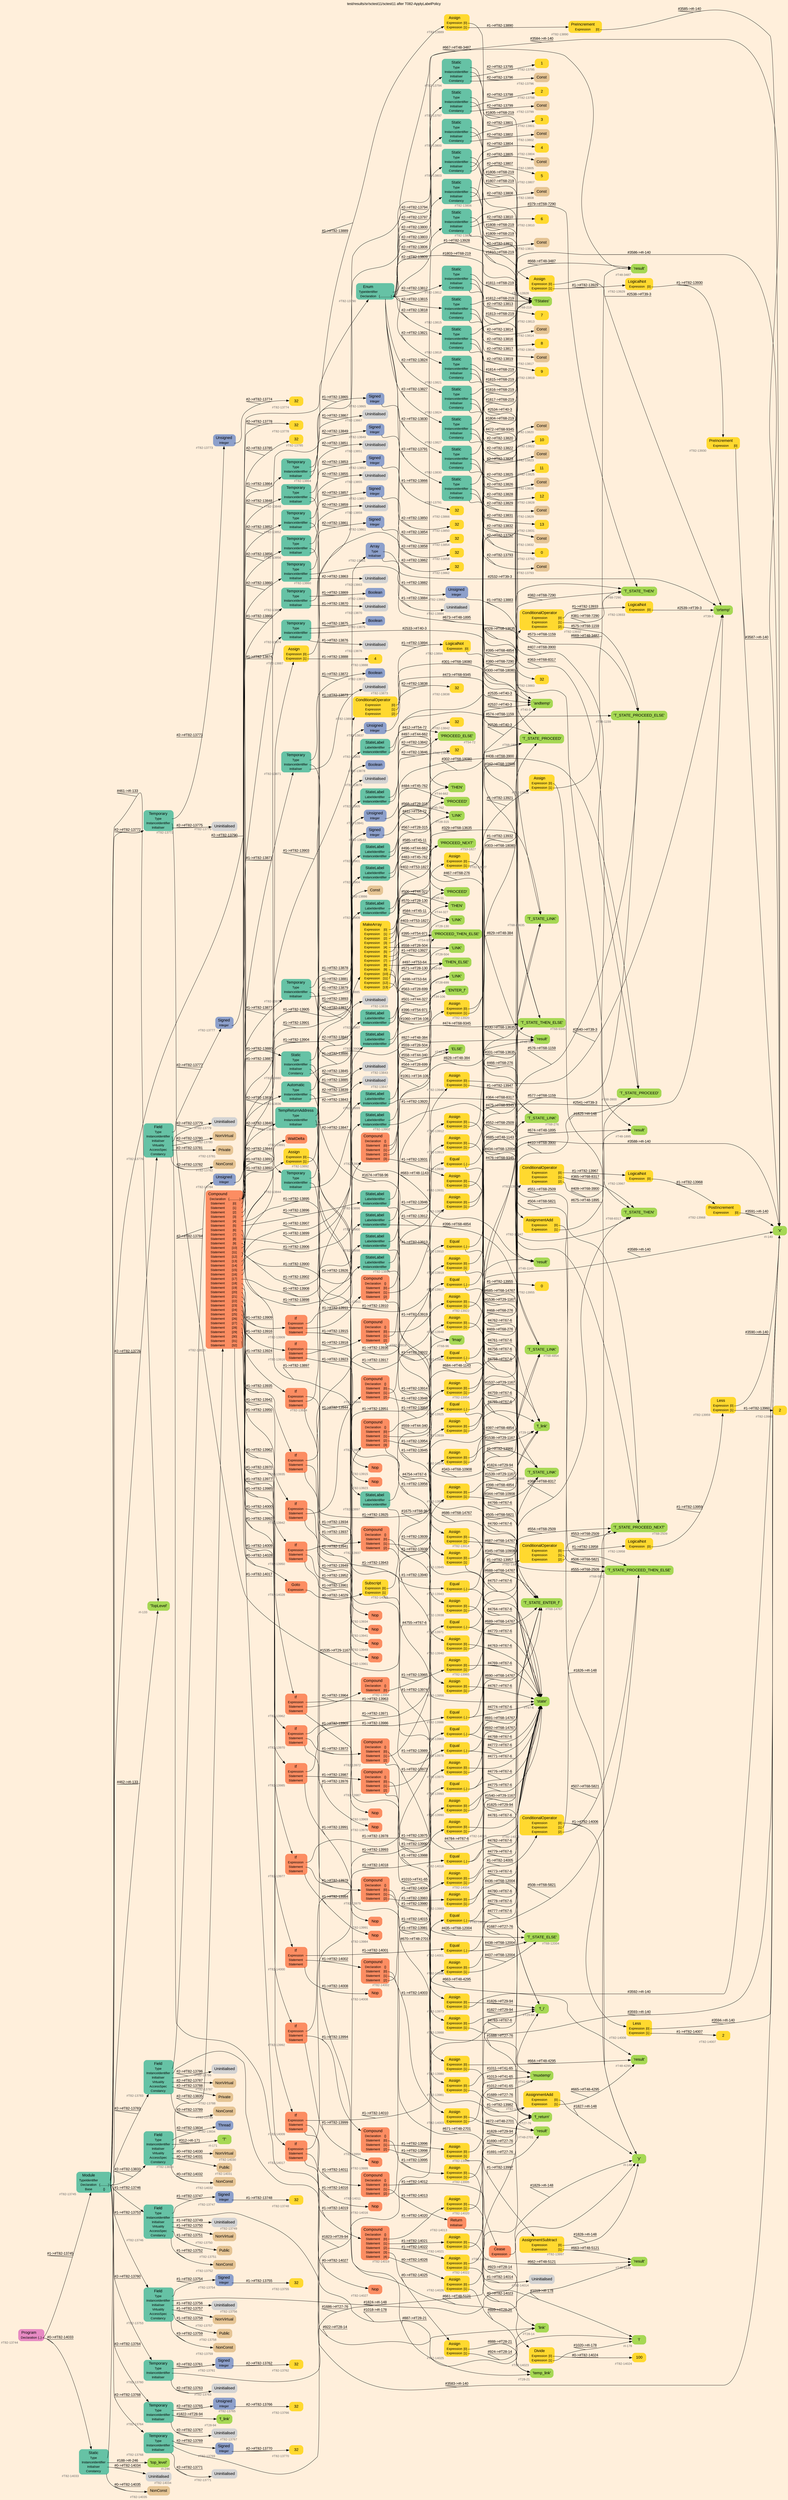 digraph "test/results/sr/sctest11/sctest11 after T082-ApplyLabelPolicy" {
label = "test/results/sr/sctest11/sctest11 after T082-ApplyLabelPolicy"
labelloc = t
graph [
    rankdir = "LR"
    ranksep = 0.3
    bgcolor = antiquewhite1
    color = black
    fontcolor = black
    fontname = "Arial"
];
node [
    fontname = "Arial"
];
edge [
    fontname = "Arial"
];

// -------------------- node figure --------------------
// -------- block #T82-13744 ----------
"#T82-13744" [
    fillcolor = "/set28/4"
    xlabel = "#T82-13744"
    fontsize = "12"
    fontcolor = grey40
    shape = "plaintext"
    label = <<TABLE BORDER="0" CELLBORDER="0" CELLSPACING="0">
     <TR><TD><FONT COLOR="black" POINT-SIZE="15">Program</FONT></TD></TR>
     <TR><TD><FONT COLOR="black" POINT-SIZE="12">Declaration</FONT></TD><TD PORT="port0"><FONT COLOR="black" POINT-SIZE="12">{..}</FONT></TD></TR>
    </TABLE>>
    style = "rounded,filled"
];

// -------- block #T82-13745 ----------
"#T82-13745" [
    fillcolor = "/set28/1"
    xlabel = "#T82-13745"
    fontsize = "12"
    fontcolor = grey40
    shape = "plaintext"
    label = <<TABLE BORDER="0" CELLBORDER="0" CELLSPACING="0">
     <TR><TD><FONT COLOR="black" POINT-SIZE="15">Module</FONT></TD></TR>
     <TR><TD><FONT COLOR="black" POINT-SIZE="12">TypeIdentifier</FONT></TD><TD PORT="port0"></TD></TR>
     <TR><TD><FONT COLOR="black" POINT-SIZE="12">Declaration</FONT></TD><TD PORT="port1"><FONT COLOR="black" POINT-SIZE="12">{..........}</FONT></TD></TR>
     <TR><TD><FONT COLOR="black" POINT-SIZE="12">Base</FONT></TD><TD PORT="port2"><FONT COLOR="black" POINT-SIZE="12">{}</FONT></TD></TR>
    </TABLE>>
    style = "rounded,filled"
];

// -------- block #I-133 ----------
"#I-133" [
    fillcolor = "/set28/5"
    xlabel = "#I-133"
    fontsize = "12"
    fontcolor = grey40
    shape = "plaintext"
    label = <<TABLE BORDER="0" CELLBORDER="0" CELLSPACING="0">
     <TR><TD><FONT COLOR="black" POINT-SIZE="15">'TopLevel'</FONT></TD></TR>
    </TABLE>>
    style = "rounded,filled"
];

// -------- block #T82-13746 ----------
"#T82-13746" [
    fillcolor = "/set28/1"
    xlabel = "#T82-13746"
    fontsize = "12"
    fontcolor = grey40
    shape = "plaintext"
    label = <<TABLE BORDER="0" CELLBORDER="0" CELLSPACING="0">
     <TR><TD><FONT COLOR="black" POINT-SIZE="15">Field</FONT></TD></TR>
     <TR><TD><FONT COLOR="black" POINT-SIZE="12">Type</FONT></TD><TD PORT="port0"></TD></TR>
     <TR><TD><FONT COLOR="black" POINT-SIZE="12">InstanceIdentifier</FONT></TD><TD PORT="port1"></TD></TR>
     <TR><TD><FONT COLOR="black" POINT-SIZE="12">Initialiser</FONT></TD><TD PORT="port2"></TD></TR>
     <TR><TD><FONT COLOR="black" POINT-SIZE="12">Virtuality</FONT></TD><TD PORT="port3"></TD></TR>
     <TR><TD><FONT COLOR="black" POINT-SIZE="12">AccessSpec</FONT></TD><TD PORT="port4"></TD></TR>
     <TR><TD><FONT COLOR="black" POINT-SIZE="12">Constancy</FONT></TD><TD PORT="port5"></TD></TR>
    </TABLE>>
    style = "rounded,filled"
];

// -------- block #T82-13747 ----------
"#T82-13747" [
    fillcolor = "/set28/3"
    xlabel = "#T82-13747"
    fontsize = "12"
    fontcolor = grey40
    shape = "plaintext"
    label = <<TABLE BORDER="0" CELLBORDER="0" CELLSPACING="0">
     <TR><TD><FONT COLOR="black" POINT-SIZE="15">Signed</FONT></TD></TR>
     <TR><TD><FONT COLOR="black" POINT-SIZE="12">Integer</FONT></TD><TD PORT="port0"></TD></TR>
    </TABLE>>
    style = "rounded,filled"
];

// -------- block #T82-13748 ----------
"#T82-13748" [
    fillcolor = "/set28/6"
    xlabel = "#T82-13748"
    fontsize = "12"
    fontcolor = grey40
    shape = "plaintext"
    label = <<TABLE BORDER="0" CELLBORDER="0" CELLSPACING="0">
     <TR><TD><FONT COLOR="black" POINT-SIZE="15">32</FONT></TD></TR>
    </TABLE>>
    style = "rounded,filled"
];

// -------- block #I-140 ----------
"#I-140" [
    fillcolor = "/set28/5"
    xlabel = "#I-140"
    fontsize = "12"
    fontcolor = grey40
    shape = "plaintext"
    label = <<TABLE BORDER="0" CELLBORDER="0" CELLSPACING="0">
     <TR><TD><FONT COLOR="black" POINT-SIZE="15">'x'</FONT></TD></TR>
    </TABLE>>
    style = "rounded,filled"
];

// -------- block #T82-13749 ----------
"#T82-13749" [
    xlabel = "#T82-13749"
    fontsize = "12"
    fontcolor = grey40
    shape = "plaintext"
    label = <<TABLE BORDER="0" CELLBORDER="0" CELLSPACING="0">
     <TR><TD><FONT COLOR="black" POINT-SIZE="15">Uninitialised</FONT></TD></TR>
    </TABLE>>
    style = "rounded,filled"
];

// -------- block #T82-13750 ----------
"#T82-13750" [
    fillcolor = "/set28/7"
    xlabel = "#T82-13750"
    fontsize = "12"
    fontcolor = grey40
    shape = "plaintext"
    label = <<TABLE BORDER="0" CELLBORDER="0" CELLSPACING="0">
     <TR><TD><FONT COLOR="black" POINT-SIZE="15">NonVirtual</FONT></TD></TR>
    </TABLE>>
    style = "rounded,filled"
];

// -------- block #T82-13751 ----------
"#T82-13751" [
    fillcolor = "/set28/7"
    xlabel = "#T82-13751"
    fontsize = "12"
    fontcolor = grey40
    shape = "plaintext"
    label = <<TABLE BORDER="0" CELLBORDER="0" CELLSPACING="0">
     <TR><TD><FONT COLOR="black" POINT-SIZE="15">Public</FONT></TD></TR>
    </TABLE>>
    style = "rounded,filled"
];

// -------- block #T82-13752 ----------
"#T82-13752" [
    fillcolor = "/set28/7"
    xlabel = "#T82-13752"
    fontsize = "12"
    fontcolor = grey40
    shape = "plaintext"
    label = <<TABLE BORDER="0" CELLBORDER="0" CELLSPACING="0">
     <TR><TD><FONT COLOR="black" POINT-SIZE="15">NonConst</FONT></TD></TR>
    </TABLE>>
    style = "rounded,filled"
];

// -------- block #T82-13753 ----------
"#T82-13753" [
    fillcolor = "/set28/1"
    xlabel = "#T82-13753"
    fontsize = "12"
    fontcolor = grey40
    shape = "plaintext"
    label = <<TABLE BORDER="0" CELLBORDER="0" CELLSPACING="0">
     <TR><TD><FONT COLOR="black" POINT-SIZE="15">Field</FONT></TD></TR>
     <TR><TD><FONT COLOR="black" POINT-SIZE="12">Type</FONT></TD><TD PORT="port0"></TD></TR>
     <TR><TD><FONT COLOR="black" POINT-SIZE="12">InstanceIdentifier</FONT></TD><TD PORT="port1"></TD></TR>
     <TR><TD><FONT COLOR="black" POINT-SIZE="12">Initialiser</FONT></TD><TD PORT="port2"></TD></TR>
     <TR><TD><FONT COLOR="black" POINT-SIZE="12">Virtuality</FONT></TD><TD PORT="port3"></TD></TR>
     <TR><TD><FONT COLOR="black" POINT-SIZE="12">AccessSpec</FONT></TD><TD PORT="port4"></TD></TR>
     <TR><TD><FONT COLOR="black" POINT-SIZE="12">Constancy</FONT></TD><TD PORT="port5"></TD></TR>
    </TABLE>>
    style = "rounded,filled"
];

// -------- block #T82-13754 ----------
"#T82-13754" [
    fillcolor = "/set28/3"
    xlabel = "#T82-13754"
    fontsize = "12"
    fontcolor = grey40
    shape = "plaintext"
    label = <<TABLE BORDER="0" CELLBORDER="0" CELLSPACING="0">
     <TR><TD><FONT COLOR="black" POINT-SIZE="15">Signed</FONT></TD></TR>
     <TR><TD><FONT COLOR="black" POINT-SIZE="12">Integer</FONT></TD><TD PORT="port0"></TD></TR>
    </TABLE>>
    style = "rounded,filled"
];

// -------- block #T82-13755 ----------
"#T82-13755" [
    fillcolor = "/set28/6"
    xlabel = "#T82-13755"
    fontsize = "12"
    fontcolor = grey40
    shape = "plaintext"
    label = <<TABLE BORDER="0" CELLBORDER="0" CELLSPACING="0">
     <TR><TD><FONT COLOR="black" POINT-SIZE="15">32</FONT></TD></TR>
    </TABLE>>
    style = "rounded,filled"
];

// -------- block #I-148 ----------
"#I-148" [
    fillcolor = "/set28/5"
    xlabel = "#I-148"
    fontsize = "12"
    fontcolor = grey40
    shape = "plaintext"
    label = <<TABLE BORDER="0" CELLBORDER="0" CELLSPACING="0">
     <TR><TD><FONT COLOR="black" POINT-SIZE="15">'y'</FONT></TD></TR>
    </TABLE>>
    style = "rounded,filled"
];

// -------- block #T82-13756 ----------
"#T82-13756" [
    xlabel = "#T82-13756"
    fontsize = "12"
    fontcolor = grey40
    shape = "plaintext"
    label = <<TABLE BORDER="0" CELLBORDER="0" CELLSPACING="0">
     <TR><TD><FONT COLOR="black" POINT-SIZE="15">Uninitialised</FONT></TD></TR>
    </TABLE>>
    style = "rounded,filled"
];

// -------- block #T82-13757 ----------
"#T82-13757" [
    fillcolor = "/set28/7"
    xlabel = "#T82-13757"
    fontsize = "12"
    fontcolor = grey40
    shape = "plaintext"
    label = <<TABLE BORDER="0" CELLBORDER="0" CELLSPACING="0">
     <TR><TD><FONT COLOR="black" POINT-SIZE="15">NonVirtual</FONT></TD></TR>
    </TABLE>>
    style = "rounded,filled"
];

// -------- block #T82-13758 ----------
"#T82-13758" [
    fillcolor = "/set28/7"
    xlabel = "#T82-13758"
    fontsize = "12"
    fontcolor = grey40
    shape = "plaintext"
    label = <<TABLE BORDER="0" CELLBORDER="0" CELLSPACING="0">
     <TR><TD><FONT COLOR="black" POINT-SIZE="15">Public</FONT></TD></TR>
    </TABLE>>
    style = "rounded,filled"
];

// -------- block #T82-13759 ----------
"#T82-13759" [
    fillcolor = "/set28/7"
    xlabel = "#T82-13759"
    fontsize = "12"
    fontcolor = grey40
    shape = "plaintext"
    label = <<TABLE BORDER="0" CELLBORDER="0" CELLSPACING="0">
     <TR><TD><FONT COLOR="black" POINT-SIZE="15">NonConst</FONT></TD></TR>
    </TABLE>>
    style = "rounded,filled"
];

// -------- block #T82-13760 ----------
"#T82-13760" [
    fillcolor = "/set28/1"
    xlabel = "#T82-13760"
    fontsize = "12"
    fontcolor = grey40
    shape = "plaintext"
    label = <<TABLE BORDER="0" CELLBORDER="0" CELLSPACING="0">
     <TR><TD><FONT COLOR="black" POINT-SIZE="15">Temporary</FONT></TD></TR>
     <TR><TD><FONT COLOR="black" POINT-SIZE="12">Type</FONT></TD><TD PORT="port0"></TD></TR>
     <TR><TD><FONT COLOR="black" POINT-SIZE="12">InstanceIdentifier</FONT></TD><TD PORT="port1"></TD></TR>
     <TR><TD><FONT COLOR="black" POINT-SIZE="12">Initialiser</FONT></TD><TD PORT="port2"></TD></TR>
    </TABLE>>
    style = "rounded,filled"
];

// -------- block #T82-13761 ----------
"#T82-13761" [
    fillcolor = "/set28/3"
    xlabel = "#T82-13761"
    fontsize = "12"
    fontcolor = grey40
    shape = "plaintext"
    label = <<TABLE BORDER="0" CELLBORDER="0" CELLSPACING="0">
     <TR><TD><FONT COLOR="black" POINT-SIZE="15">Signed</FONT></TD></TR>
     <TR><TD><FONT COLOR="black" POINT-SIZE="12">Integer</FONT></TD><TD PORT="port0"></TD></TR>
    </TABLE>>
    style = "rounded,filled"
];

// -------- block #T82-13762 ----------
"#T82-13762" [
    fillcolor = "/set28/6"
    xlabel = "#T82-13762"
    fontsize = "12"
    fontcolor = grey40
    shape = "plaintext"
    label = <<TABLE BORDER="0" CELLBORDER="0" CELLSPACING="0">
     <TR><TD><FONT COLOR="black" POINT-SIZE="15">32</FONT></TD></TR>
    </TABLE>>
    style = "rounded,filled"
];

// -------- block #T27-76 ----------
"#T27-76" [
    fillcolor = "/set28/5"
    xlabel = "#T27-76"
    fontsize = "12"
    fontcolor = grey40
    shape = "plaintext"
    label = <<TABLE BORDER="0" CELLBORDER="0" CELLSPACING="0">
     <TR><TD><FONT COLOR="black" POINT-SIZE="15">'f_return'</FONT></TD></TR>
    </TABLE>>
    style = "rounded,filled"
];

// -------- block #T82-13763 ----------
"#T82-13763" [
    xlabel = "#T82-13763"
    fontsize = "12"
    fontcolor = grey40
    shape = "plaintext"
    label = <<TABLE BORDER="0" CELLBORDER="0" CELLSPACING="0">
     <TR><TD><FONT COLOR="black" POINT-SIZE="15">Uninitialised</FONT></TD></TR>
    </TABLE>>
    style = "rounded,filled"
];

// -------- block #T82-13764 ----------
"#T82-13764" [
    fillcolor = "/set28/1"
    xlabel = "#T82-13764"
    fontsize = "12"
    fontcolor = grey40
    shape = "plaintext"
    label = <<TABLE BORDER="0" CELLBORDER="0" CELLSPACING="0">
     <TR><TD><FONT COLOR="black" POINT-SIZE="15">Temporary</FONT></TD></TR>
     <TR><TD><FONT COLOR="black" POINT-SIZE="12">Type</FONT></TD><TD PORT="port0"></TD></TR>
     <TR><TD><FONT COLOR="black" POINT-SIZE="12">InstanceIdentifier</FONT></TD><TD PORT="port1"></TD></TR>
     <TR><TD><FONT COLOR="black" POINT-SIZE="12">Initialiser</FONT></TD><TD PORT="port2"></TD></TR>
    </TABLE>>
    style = "rounded,filled"
];

// -------- block #T82-13765 ----------
"#T82-13765" [
    fillcolor = "/set28/3"
    xlabel = "#T82-13765"
    fontsize = "12"
    fontcolor = grey40
    shape = "plaintext"
    label = <<TABLE BORDER="0" CELLBORDER="0" CELLSPACING="0">
     <TR><TD><FONT COLOR="black" POINT-SIZE="15">Unsigned</FONT></TD></TR>
     <TR><TD><FONT COLOR="black" POINT-SIZE="12">Integer</FONT></TD><TD PORT="port0"></TD></TR>
    </TABLE>>
    style = "rounded,filled"
];

// -------- block #T82-13766 ----------
"#T82-13766" [
    fillcolor = "/set28/6"
    xlabel = "#T82-13766"
    fontsize = "12"
    fontcolor = grey40
    shape = "plaintext"
    label = <<TABLE BORDER="0" CELLBORDER="0" CELLSPACING="0">
     <TR><TD><FONT COLOR="black" POINT-SIZE="15">32</FONT></TD></TR>
    </TABLE>>
    style = "rounded,filled"
];

// -------- block #T28-94 ----------
"#T28-94" [
    fillcolor = "/set28/5"
    xlabel = "#T28-94"
    fontsize = "12"
    fontcolor = grey40
    shape = "plaintext"
    label = <<TABLE BORDER="0" CELLBORDER="0" CELLSPACING="0">
     <TR><TD><FONT COLOR="black" POINT-SIZE="15">'f_link'</FONT></TD></TR>
    </TABLE>>
    style = "rounded,filled"
];

// -------- block #T82-13767 ----------
"#T82-13767" [
    xlabel = "#T82-13767"
    fontsize = "12"
    fontcolor = grey40
    shape = "plaintext"
    label = <<TABLE BORDER="0" CELLBORDER="0" CELLSPACING="0">
     <TR><TD><FONT COLOR="black" POINT-SIZE="15">Uninitialised</FONT></TD></TR>
    </TABLE>>
    style = "rounded,filled"
];

// -------- block #T82-13768 ----------
"#T82-13768" [
    fillcolor = "/set28/1"
    xlabel = "#T82-13768"
    fontsize = "12"
    fontcolor = grey40
    shape = "plaintext"
    label = <<TABLE BORDER="0" CELLBORDER="0" CELLSPACING="0">
     <TR><TD><FONT COLOR="black" POINT-SIZE="15">Temporary</FONT></TD></TR>
     <TR><TD><FONT COLOR="black" POINT-SIZE="12">Type</FONT></TD><TD PORT="port0"></TD></TR>
     <TR><TD><FONT COLOR="black" POINT-SIZE="12">InstanceIdentifier</FONT></TD><TD PORT="port1"></TD></TR>
     <TR><TD><FONT COLOR="black" POINT-SIZE="12">Initialiser</FONT></TD><TD PORT="port2"></TD></TR>
    </TABLE>>
    style = "rounded,filled"
];

// -------- block #T82-13769 ----------
"#T82-13769" [
    fillcolor = "/set28/3"
    xlabel = "#T82-13769"
    fontsize = "12"
    fontcolor = grey40
    shape = "plaintext"
    label = <<TABLE BORDER="0" CELLBORDER="0" CELLSPACING="0">
     <TR><TD><FONT COLOR="black" POINT-SIZE="15">Signed</FONT></TD></TR>
     <TR><TD><FONT COLOR="black" POINT-SIZE="12">Integer</FONT></TD><TD PORT="port0"></TD></TR>
    </TABLE>>
    style = "rounded,filled"
];

// -------- block #T82-13770 ----------
"#T82-13770" [
    fillcolor = "/set28/6"
    xlabel = "#T82-13770"
    fontsize = "12"
    fontcolor = grey40
    shape = "plaintext"
    label = <<TABLE BORDER="0" CELLBORDER="0" CELLSPACING="0">
     <TR><TD><FONT COLOR="black" POINT-SIZE="15">32</FONT></TD></TR>
    </TABLE>>
    style = "rounded,filled"
];

// -------- block #T29-94 ----------
"#T29-94" [
    fillcolor = "/set28/5"
    xlabel = "#T29-94"
    fontsize = "12"
    fontcolor = grey40
    shape = "plaintext"
    label = <<TABLE BORDER="0" CELLBORDER="0" CELLSPACING="0">
     <TR><TD><FONT COLOR="black" POINT-SIZE="15">'f_i'</FONT></TD></TR>
    </TABLE>>
    style = "rounded,filled"
];

// -------- block #T82-13771 ----------
"#T82-13771" [
    xlabel = "#T82-13771"
    fontsize = "12"
    fontcolor = grey40
    shape = "plaintext"
    label = <<TABLE BORDER="0" CELLBORDER="0" CELLSPACING="0">
     <TR><TD><FONT COLOR="black" POINT-SIZE="15">Uninitialised</FONT></TD></TR>
    </TABLE>>
    style = "rounded,filled"
];

// -------- block #T82-13772 ----------
"#T82-13772" [
    fillcolor = "/set28/1"
    xlabel = "#T82-13772"
    fontsize = "12"
    fontcolor = grey40
    shape = "plaintext"
    label = <<TABLE BORDER="0" CELLBORDER="0" CELLSPACING="0">
     <TR><TD><FONT COLOR="black" POINT-SIZE="15">Temporary</FONT></TD></TR>
     <TR><TD><FONT COLOR="black" POINT-SIZE="12">Type</FONT></TD><TD PORT="port0"></TD></TR>
     <TR><TD><FONT COLOR="black" POINT-SIZE="12">InstanceIdentifier</FONT></TD><TD PORT="port1"></TD></TR>
     <TR><TD><FONT COLOR="black" POINT-SIZE="12">Initialiser</FONT></TD><TD PORT="port2"></TD></TR>
    </TABLE>>
    style = "rounded,filled"
];

// -------- block #T82-13773 ----------
"#T82-13773" [
    fillcolor = "/set28/3"
    xlabel = "#T82-13773"
    fontsize = "12"
    fontcolor = grey40
    shape = "plaintext"
    label = <<TABLE BORDER="0" CELLBORDER="0" CELLSPACING="0">
     <TR><TD><FONT COLOR="black" POINT-SIZE="15">Unsigned</FONT></TD></TR>
     <TR><TD><FONT COLOR="black" POINT-SIZE="12">Integer</FONT></TD><TD PORT="port0"></TD></TR>
    </TABLE>>
    style = "rounded,filled"
];

// -------- block #T82-13774 ----------
"#T82-13774" [
    fillcolor = "/set28/6"
    xlabel = "#T82-13774"
    fontsize = "12"
    fontcolor = grey40
    shape = "plaintext"
    label = <<TABLE BORDER="0" CELLBORDER="0" CELLSPACING="0">
     <TR><TD><FONT COLOR="black" POINT-SIZE="15">32</FONT></TD></TR>
    </TABLE>>
    style = "rounded,filled"
];

// -------- block #T29-1167 ----------
"#T29-1167" [
    fillcolor = "/set28/5"
    xlabel = "#T29-1167"
    fontsize = "12"
    fontcolor = grey40
    shape = "plaintext"
    label = <<TABLE BORDER="0" CELLBORDER="0" CELLSPACING="0">
     <TR><TD><FONT COLOR="black" POINT-SIZE="15">'f_link'</FONT></TD></TR>
    </TABLE>>
    style = "rounded,filled"
];

// -------- block #T82-13775 ----------
"#T82-13775" [
    xlabel = "#T82-13775"
    fontsize = "12"
    fontcolor = grey40
    shape = "plaintext"
    label = <<TABLE BORDER="0" CELLBORDER="0" CELLSPACING="0">
     <TR><TD><FONT COLOR="black" POINT-SIZE="15">Uninitialised</FONT></TD></TR>
    </TABLE>>
    style = "rounded,filled"
];

// -------- block #T82-13776 ----------
"#T82-13776" [
    fillcolor = "/set28/1"
    xlabel = "#T82-13776"
    fontsize = "12"
    fontcolor = grey40
    shape = "plaintext"
    label = <<TABLE BORDER="0" CELLBORDER="0" CELLSPACING="0">
     <TR><TD><FONT COLOR="black" POINT-SIZE="15">Field</FONT></TD></TR>
     <TR><TD><FONT COLOR="black" POINT-SIZE="12">Type</FONT></TD><TD PORT="port0"></TD></TR>
     <TR><TD><FONT COLOR="black" POINT-SIZE="12">InstanceIdentifier</FONT></TD><TD PORT="port1"></TD></TR>
     <TR><TD><FONT COLOR="black" POINT-SIZE="12">Initialiser</FONT></TD><TD PORT="port2"></TD></TR>
     <TR><TD><FONT COLOR="black" POINT-SIZE="12">Virtuality</FONT></TD><TD PORT="port3"></TD></TR>
     <TR><TD><FONT COLOR="black" POINT-SIZE="12">AccessSpec</FONT></TD><TD PORT="port4"></TD></TR>
     <TR><TD><FONT COLOR="black" POINT-SIZE="12">Constancy</FONT></TD><TD PORT="port5"></TD></TR>
    </TABLE>>
    style = "rounded,filled"
];

// -------- block #T82-13777 ----------
"#T82-13777" [
    fillcolor = "/set28/3"
    xlabel = "#T82-13777"
    fontsize = "12"
    fontcolor = grey40
    shape = "plaintext"
    label = <<TABLE BORDER="0" CELLBORDER="0" CELLSPACING="0">
     <TR><TD><FONT COLOR="black" POINT-SIZE="15">Signed</FONT></TD></TR>
     <TR><TD><FONT COLOR="black" POINT-SIZE="12">Integer</FONT></TD><TD PORT="port0"></TD></TR>
    </TABLE>>
    style = "rounded,filled"
];

// -------- block #T82-13778 ----------
"#T82-13778" [
    fillcolor = "/set28/6"
    xlabel = "#T82-13778"
    fontsize = "12"
    fontcolor = grey40
    shape = "plaintext"
    label = <<TABLE BORDER="0" CELLBORDER="0" CELLSPACING="0">
     <TR><TD><FONT COLOR="black" POINT-SIZE="15">32</FONT></TD></TR>
    </TABLE>>
    style = "rounded,filled"
];

// -------- block #I-178 ----------
"#I-178" [
    fillcolor = "/set28/5"
    xlabel = "#I-178"
    fontsize = "12"
    fontcolor = grey40
    shape = "plaintext"
    label = <<TABLE BORDER="0" CELLBORDER="0" CELLSPACING="0">
     <TR><TD><FONT COLOR="black" POINT-SIZE="15">'i'</FONT></TD></TR>
    </TABLE>>
    style = "rounded,filled"
];

// -------- block #T82-13779 ----------
"#T82-13779" [
    xlabel = "#T82-13779"
    fontsize = "12"
    fontcolor = grey40
    shape = "plaintext"
    label = <<TABLE BORDER="0" CELLBORDER="0" CELLSPACING="0">
     <TR><TD><FONT COLOR="black" POINT-SIZE="15">Uninitialised</FONT></TD></TR>
    </TABLE>>
    style = "rounded,filled"
];

// -------- block #T82-13780 ----------
"#T82-13780" [
    fillcolor = "/set28/7"
    xlabel = "#T82-13780"
    fontsize = "12"
    fontcolor = grey40
    shape = "plaintext"
    label = <<TABLE BORDER="0" CELLBORDER="0" CELLSPACING="0">
     <TR><TD><FONT COLOR="black" POINT-SIZE="15">NonVirtual</FONT></TD></TR>
    </TABLE>>
    style = "rounded,filled"
];

// -------- block #T82-13781 ----------
"#T82-13781" [
    fillcolor = "/set28/7"
    xlabel = "#T82-13781"
    fontsize = "12"
    fontcolor = grey40
    shape = "plaintext"
    label = <<TABLE BORDER="0" CELLBORDER="0" CELLSPACING="0">
     <TR><TD><FONT COLOR="black" POINT-SIZE="15">Private</FONT></TD></TR>
    </TABLE>>
    style = "rounded,filled"
];

// -------- block #T82-13782 ----------
"#T82-13782" [
    fillcolor = "/set28/7"
    xlabel = "#T82-13782"
    fontsize = "12"
    fontcolor = grey40
    shape = "plaintext"
    label = <<TABLE BORDER="0" CELLBORDER="0" CELLSPACING="0">
     <TR><TD><FONT COLOR="black" POINT-SIZE="15">NonConst</FONT></TD></TR>
    </TABLE>>
    style = "rounded,filled"
];

// -------- block #T82-13783 ----------
"#T82-13783" [
    fillcolor = "/set28/1"
    xlabel = "#T82-13783"
    fontsize = "12"
    fontcolor = grey40
    shape = "plaintext"
    label = <<TABLE BORDER="0" CELLBORDER="0" CELLSPACING="0">
     <TR><TD><FONT COLOR="black" POINT-SIZE="15">Field</FONT></TD></TR>
     <TR><TD><FONT COLOR="black" POINT-SIZE="12">Type</FONT></TD><TD PORT="port0"></TD></TR>
     <TR><TD><FONT COLOR="black" POINT-SIZE="12">InstanceIdentifier</FONT></TD><TD PORT="port1"></TD></TR>
     <TR><TD><FONT COLOR="black" POINT-SIZE="12">Initialiser</FONT></TD><TD PORT="port2"></TD></TR>
     <TR><TD><FONT COLOR="black" POINT-SIZE="12">Virtuality</FONT></TD><TD PORT="port3"></TD></TR>
     <TR><TD><FONT COLOR="black" POINT-SIZE="12">AccessSpec</FONT></TD><TD PORT="port4"></TD></TR>
     <TR><TD><FONT COLOR="black" POINT-SIZE="12">Constancy</FONT></TD><TD PORT="port5"></TD></TR>
    </TABLE>>
    style = "rounded,filled"
];

// -------- block #T82-13784 ----------
"#T82-13784" [
    fillcolor = "/set28/3"
    xlabel = "#T82-13784"
    fontsize = "12"
    fontcolor = grey40
    shape = "plaintext"
    label = <<TABLE BORDER="0" CELLBORDER="0" CELLSPACING="0">
     <TR><TD><FONT COLOR="black" POINT-SIZE="15">Unsigned</FONT></TD></TR>
     <TR><TD><FONT COLOR="black" POINT-SIZE="12">Integer</FONT></TD><TD PORT="port0"></TD></TR>
    </TABLE>>
    style = "rounded,filled"
];

// -------- block #T82-13785 ----------
"#T82-13785" [
    fillcolor = "/set28/6"
    xlabel = "#T82-13785"
    fontsize = "12"
    fontcolor = grey40
    shape = "plaintext"
    label = <<TABLE BORDER="0" CELLBORDER="0" CELLSPACING="0">
     <TR><TD><FONT COLOR="black" POINT-SIZE="15">32</FONT></TD></TR>
    </TABLE>>
    style = "rounded,filled"
];

// -------- block #T28-14 ----------
"#T28-14" [
    fillcolor = "/set28/5"
    xlabel = "#T28-14"
    fontsize = "12"
    fontcolor = grey40
    shape = "plaintext"
    label = <<TABLE BORDER="0" CELLBORDER="0" CELLSPACING="0">
     <TR><TD><FONT COLOR="black" POINT-SIZE="15">'link'</FONT></TD></TR>
    </TABLE>>
    style = "rounded,filled"
];

// -------- block #T82-13786 ----------
"#T82-13786" [
    xlabel = "#T82-13786"
    fontsize = "12"
    fontcolor = grey40
    shape = "plaintext"
    label = <<TABLE BORDER="0" CELLBORDER="0" CELLSPACING="0">
     <TR><TD><FONT COLOR="black" POINT-SIZE="15">Uninitialised</FONT></TD></TR>
    </TABLE>>
    style = "rounded,filled"
];

// -------- block #T82-13787 ----------
"#T82-13787" [
    fillcolor = "/set28/7"
    xlabel = "#T82-13787"
    fontsize = "12"
    fontcolor = grey40
    shape = "plaintext"
    label = <<TABLE BORDER="0" CELLBORDER="0" CELLSPACING="0">
     <TR><TD><FONT COLOR="black" POINT-SIZE="15">NonVirtual</FONT></TD></TR>
    </TABLE>>
    style = "rounded,filled"
];

// -------- block #T82-13788 ----------
"#T82-13788" [
    fillcolor = "/set28/7"
    xlabel = "#T82-13788"
    fontsize = "12"
    fontcolor = grey40
    shape = "plaintext"
    label = <<TABLE BORDER="0" CELLBORDER="0" CELLSPACING="0">
     <TR><TD><FONT COLOR="black" POINT-SIZE="15">Private</FONT></TD></TR>
    </TABLE>>
    style = "rounded,filled"
];

// -------- block #T82-13789 ----------
"#T82-13789" [
    fillcolor = "/set28/7"
    xlabel = "#T82-13789"
    fontsize = "12"
    fontcolor = grey40
    shape = "plaintext"
    label = <<TABLE BORDER="0" CELLBORDER="0" CELLSPACING="0">
     <TR><TD><FONT COLOR="black" POINT-SIZE="15">NonConst</FONT></TD></TR>
    </TABLE>>
    style = "rounded,filled"
];

// -------- block #T82-13790 ----------
"#T82-13790" [
    fillcolor = "/set28/1"
    xlabel = "#T82-13790"
    fontsize = "12"
    fontcolor = grey40
    shape = "plaintext"
    label = <<TABLE BORDER="0" CELLBORDER="0" CELLSPACING="0">
     <TR><TD><FONT COLOR="black" POINT-SIZE="15">Enum</FONT></TD></TR>
     <TR><TD><FONT COLOR="black" POINT-SIZE="12">TypeIdentifier</FONT></TD><TD PORT="port0"></TD></TR>
     <TR><TD><FONT COLOR="black" POINT-SIZE="12">Declaration</FONT></TD><TD PORT="port1"><FONT COLOR="black" POINT-SIZE="12">{..............}</FONT></TD></TR>
    </TABLE>>
    style = "rounded,filled"
];

// -------- block #T68-219 ----------
"#T68-219" [
    fillcolor = "/set28/5"
    xlabel = "#T68-219"
    fontsize = "12"
    fontcolor = grey40
    shape = "plaintext"
    label = <<TABLE BORDER="0" CELLBORDER="0" CELLSPACING="0">
     <TR><TD><FONT COLOR="black" POINT-SIZE="15">'TStates'</FONT></TD></TR>
    </TABLE>>
    style = "rounded,filled"
];

// -------- block #T82-13791 ----------
"#T82-13791" [
    fillcolor = "/set28/1"
    xlabel = "#T82-13791"
    fontsize = "12"
    fontcolor = grey40
    shape = "plaintext"
    label = <<TABLE BORDER="0" CELLBORDER="0" CELLSPACING="0">
     <TR><TD><FONT COLOR="black" POINT-SIZE="15">Static</FONT></TD></TR>
     <TR><TD><FONT COLOR="black" POINT-SIZE="12">Type</FONT></TD><TD PORT="port0"></TD></TR>
     <TR><TD><FONT COLOR="black" POINT-SIZE="12">InstanceIdentifier</FONT></TD><TD PORT="port1"></TD></TR>
     <TR><TD><FONT COLOR="black" POINT-SIZE="12">Initialiser</FONT></TD><TD PORT="port2"></TD></TR>
     <TR><TD><FONT COLOR="black" POINT-SIZE="12">Constancy</FONT></TD><TD PORT="port3"></TD></TR>
    </TABLE>>
    style = "rounded,filled"
];

// -------- block #T68-276 ----------
"#T68-276" [
    fillcolor = "/set28/5"
    xlabel = "#T68-276"
    fontsize = "12"
    fontcolor = grey40
    shape = "plaintext"
    label = <<TABLE BORDER="0" CELLBORDER="0" CELLSPACING="0">
     <TR><TD><FONT COLOR="black" POINT-SIZE="15">'T_STATE_LINK'</FONT></TD></TR>
    </TABLE>>
    style = "rounded,filled"
];

// -------- block #T82-13792 ----------
"#T82-13792" [
    fillcolor = "/set28/6"
    xlabel = "#T82-13792"
    fontsize = "12"
    fontcolor = grey40
    shape = "plaintext"
    label = <<TABLE BORDER="0" CELLBORDER="0" CELLSPACING="0">
     <TR><TD><FONT COLOR="black" POINT-SIZE="15">0</FONT></TD></TR>
    </TABLE>>
    style = "rounded,filled"
];

// -------- block #T82-13793 ----------
"#T82-13793" [
    fillcolor = "/set28/7"
    xlabel = "#T82-13793"
    fontsize = "12"
    fontcolor = grey40
    shape = "plaintext"
    label = <<TABLE BORDER="0" CELLBORDER="0" CELLSPACING="0">
     <TR><TD><FONT COLOR="black" POINT-SIZE="15">Const</FONT></TD></TR>
    </TABLE>>
    style = "rounded,filled"
];

// -------- block #T82-13794 ----------
"#T82-13794" [
    fillcolor = "/set28/1"
    xlabel = "#T82-13794"
    fontsize = "12"
    fontcolor = grey40
    shape = "plaintext"
    label = <<TABLE BORDER="0" CELLBORDER="0" CELLSPACING="0">
     <TR><TD><FONT COLOR="black" POINT-SIZE="15">Static</FONT></TD></TR>
     <TR><TD><FONT COLOR="black" POINT-SIZE="12">Type</FONT></TD><TD PORT="port0"></TD></TR>
     <TR><TD><FONT COLOR="black" POINT-SIZE="12">InstanceIdentifier</FONT></TD><TD PORT="port1"></TD></TR>
     <TR><TD><FONT COLOR="black" POINT-SIZE="12">Initialiser</FONT></TD><TD PORT="port2"></TD></TR>
     <TR><TD><FONT COLOR="black" POINT-SIZE="12">Constancy</FONT></TD><TD PORT="port3"></TD></TR>
    </TABLE>>
    style = "rounded,filled"
];

// -------- block #T68-1159 ----------
"#T68-1159" [
    fillcolor = "/set28/5"
    xlabel = "#T68-1159"
    fontsize = "12"
    fontcolor = grey40
    shape = "plaintext"
    label = <<TABLE BORDER="0" CELLBORDER="0" CELLSPACING="0">
     <TR><TD><FONT COLOR="black" POINT-SIZE="15">'T_STATE_PROCEED_ELSE'</FONT></TD></TR>
    </TABLE>>
    style = "rounded,filled"
];

// -------- block #T82-13795 ----------
"#T82-13795" [
    fillcolor = "/set28/6"
    xlabel = "#T82-13795"
    fontsize = "12"
    fontcolor = grey40
    shape = "plaintext"
    label = <<TABLE BORDER="0" CELLBORDER="0" CELLSPACING="0">
     <TR><TD><FONT COLOR="black" POINT-SIZE="15">1</FONT></TD></TR>
    </TABLE>>
    style = "rounded,filled"
];

// -------- block #T82-13796 ----------
"#T82-13796" [
    fillcolor = "/set28/7"
    xlabel = "#T82-13796"
    fontsize = "12"
    fontcolor = grey40
    shape = "plaintext"
    label = <<TABLE BORDER="0" CELLBORDER="0" CELLSPACING="0">
     <TR><TD><FONT COLOR="black" POINT-SIZE="15">Const</FONT></TD></TR>
    </TABLE>>
    style = "rounded,filled"
];

// -------- block #T82-13797 ----------
"#T82-13797" [
    fillcolor = "/set28/1"
    xlabel = "#T82-13797"
    fontsize = "12"
    fontcolor = grey40
    shape = "plaintext"
    label = <<TABLE BORDER="0" CELLBORDER="0" CELLSPACING="0">
     <TR><TD><FONT COLOR="black" POINT-SIZE="15">Static</FONT></TD></TR>
     <TR><TD><FONT COLOR="black" POINT-SIZE="12">Type</FONT></TD><TD PORT="port0"></TD></TR>
     <TR><TD><FONT COLOR="black" POINT-SIZE="12">InstanceIdentifier</FONT></TD><TD PORT="port1"></TD></TR>
     <TR><TD><FONT COLOR="black" POINT-SIZE="12">Initialiser</FONT></TD><TD PORT="port2"></TD></TR>
     <TR><TD><FONT COLOR="black" POINT-SIZE="12">Constancy</FONT></TD><TD PORT="port3"></TD></TR>
    </TABLE>>
    style = "rounded,filled"
];

// -------- block #T68-2509 ----------
"#T68-2509" [
    fillcolor = "/set28/5"
    xlabel = "#T68-2509"
    fontsize = "12"
    fontcolor = grey40
    shape = "plaintext"
    label = <<TABLE BORDER="0" CELLBORDER="0" CELLSPACING="0">
     <TR><TD><FONT COLOR="black" POINT-SIZE="15">'T_STATE_PROCEED_NEXT'</FONT></TD></TR>
    </TABLE>>
    style = "rounded,filled"
];

// -------- block #T82-13798 ----------
"#T82-13798" [
    fillcolor = "/set28/6"
    xlabel = "#T82-13798"
    fontsize = "12"
    fontcolor = grey40
    shape = "plaintext"
    label = <<TABLE BORDER="0" CELLBORDER="0" CELLSPACING="0">
     <TR><TD><FONT COLOR="black" POINT-SIZE="15">2</FONT></TD></TR>
    </TABLE>>
    style = "rounded,filled"
];

// -------- block #T82-13799 ----------
"#T82-13799" [
    fillcolor = "/set28/7"
    xlabel = "#T82-13799"
    fontsize = "12"
    fontcolor = grey40
    shape = "plaintext"
    label = <<TABLE BORDER="0" CELLBORDER="0" CELLSPACING="0">
     <TR><TD><FONT COLOR="black" POINT-SIZE="15">Const</FONT></TD></TR>
    </TABLE>>
    style = "rounded,filled"
];

// -------- block #T82-13800 ----------
"#T82-13800" [
    fillcolor = "/set28/1"
    xlabel = "#T82-13800"
    fontsize = "12"
    fontcolor = grey40
    shape = "plaintext"
    label = <<TABLE BORDER="0" CELLBORDER="0" CELLSPACING="0">
     <TR><TD><FONT COLOR="black" POINT-SIZE="15">Static</FONT></TD></TR>
     <TR><TD><FONT COLOR="black" POINT-SIZE="12">Type</FONT></TD><TD PORT="port0"></TD></TR>
     <TR><TD><FONT COLOR="black" POINT-SIZE="12">InstanceIdentifier</FONT></TD><TD PORT="port1"></TD></TR>
     <TR><TD><FONT COLOR="black" POINT-SIZE="12">Initialiser</FONT></TD><TD PORT="port2"></TD></TR>
     <TR><TD><FONT COLOR="black" POINT-SIZE="12">Constancy</FONT></TD><TD PORT="port3"></TD></TR>
    </TABLE>>
    style = "rounded,filled"
];

// -------- block #T68-3900 ----------
"#T68-3900" [
    fillcolor = "/set28/5"
    xlabel = "#T68-3900"
    fontsize = "12"
    fontcolor = grey40
    shape = "plaintext"
    label = <<TABLE BORDER="0" CELLBORDER="0" CELLSPACING="0">
     <TR><TD><FONT COLOR="black" POINT-SIZE="15">'T_STATE_PROCEED'</FONT></TD></TR>
    </TABLE>>
    style = "rounded,filled"
];

// -------- block #T82-13801 ----------
"#T82-13801" [
    fillcolor = "/set28/6"
    xlabel = "#T82-13801"
    fontsize = "12"
    fontcolor = grey40
    shape = "plaintext"
    label = <<TABLE BORDER="0" CELLBORDER="0" CELLSPACING="0">
     <TR><TD><FONT COLOR="black" POINT-SIZE="15">3</FONT></TD></TR>
    </TABLE>>
    style = "rounded,filled"
];

// -------- block #T82-13802 ----------
"#T82-13802" [
    fillcolor = "/set28/7"
    xlabel = "#T82-13802"
    fontsize = "12"
    fontcolor = grey40
    shape = "plaintext"
    label = <<TABLE BORDER="0" CELLBORDER="0" CELLSPACING="0">
     <TR><TD><FONT COLOR="black" POINT-SIZE="15">Const</FONT></TD></TR>
    </TABLE>>
    style = "rounded,filled"
];

// -------- block #T82-13803 ----------
"#T82-13803" [
    fillcolor = "/set28/1"
    xlabel = "#T82-13803"
    fontsize = "12"
    fontcolor = grey40
    shape = "plaintext"
    label = <<TABLE BORDER="0" CELLBORDER="0" CELLSPACING="0">
     <TR><TD><FONT COLOR="black" POINT-SIZE="15">Static</FONT></TD></TR>
     <TR><TD><FONT COLOR="black" POINT-SIZE="12">Type</FONT></TD><TD PORT="port0"></TD></TR>
     <TR><TD><FONT COLOR="black" POINT-SIZE="12">InstanceIdentifier</FONT></TD><TD PORT="port1"></TD></TR>
     <TR><TD><FONT COLOR="black" POINT-SIZE="12">Initialiser</FONT></TD><TD PORT="port2"></TD></TR>
     <TR><TD><FONT COLOR="black" POINT-SIZE="12">Constancy</FONT></TD><TD PORT="port3"></TD></TR>
    </TABLE>>
    style = "rounded,filled"
];

// -------- block #T68-4854 ----------
"#T68-4854" [
    fillcolor = "/set28/5"
    xlabel = "#T68-4854"
    fontsize = "12"
    fontcolor = grey40
    shape = "plaintext"
    label = <<TABLE BORDER="0" CELLBORDER="0" CELLSPACING="0">
     <TR><TD><FONT COLOR="black" POINT-SIZE="15">'T_STATE_LINK'</FONT></TD></TR>
    </TABLE>>
    style = "rounded,filled"
];

// -------- block #T82-13804 ----------
"#T82-13804" [
    fillcolor = "/set28/6"
    xlabel = "#T82-13804"
    fontsize = "12"
    fontcolor = grey40
    shape = "plaintext"
    label = <<TABLE BORDER="0" CELLBORDER="0" CELLSPACING="0">
     <TR><TD><FONT COLOR="black" POINT-SIZE="15">4</FONT></TD></TR>
    </TABLE>>
    style = "rounded,filled"
];

// -------- block #T82-13805 ----------
"#T82-13805" [
    fillcolor = "/set28/7"
    xlabel = "#T82-13805"
    fontsize = "12"
    fontcolor = grey40
    shape = "plaintext"
    label = <<TABLE BORDER="0" CELLBORDER="0" CELLSPACING="0">
     <TR><TD><FONT COLOR="black" POINT-SIZE="15">Const</FONT></TD></TR>
    </TABLE>>
    style = "rounded,filled"
];

// -------- block #T82-13806 ----------
"#T82-13806" [
    fillcolor = "/set28/1"
    xlabel = "#T82-13806"
    fontsize = "12"
    fontcolor = grey40
    shape = "plaintext"
    label = <<TABLE BORDER="0" CELLBORDER="0" CELLSPACING="0">
     <TR><TD><FONT COLOR="black" POINT-SIZE="15">Static</FONT></TD></TR>
     <TR><TD><FONT COLOR="black" POINT-SIZE="12">Type</FONT></TD><TD PORT="port0"></TD></TR>
     <TR><TD><FONT COLOR="black" POINT-SIZE="12">InstanceIdentifier</FONT></TD><TD PORT="port1"></TD></TR>
     <TR><TD><FONT COLOR="black" POINT-SIZE="12">Initialiser</FONT></TD><TD PORT="port2"></TD></TR>
     <TR><TD><FONT COLOR="black" POINT-SIZE="12">Constancy</FONT></TD><TD PORT="port3"></TD></TR>
    </TABLE>>
    style = "rounded,filled"
];

// -------- block #T68-5821 ----------
"#T68-5821" [
    fillcolor = "/set28/5"
    xlabel = "#T68-5821"
    fontsize = "12"
    fontcolor = grey40
    shape = "plaintext"
    label = <<TABLE BORDER="0" CELLBORDER="0" CELLSPACING="0">
     <TR><TD><FONT COLOR="black" POINT-SIZE="15">'T_STATE_PROCEED_THEN_ELSE'</FONT></TD></TR>
    </TABLE>>
    style = "rounded,filled"
];

// -------- block #T82-13807 ----------
"#T82-13807" [
    fillcolor = "/set28/6"
    xlabel = "#T82-13807"
    fontsize = "12"
    fontcolor = grey40
    shape = "plaintext"
    label = <<TABLE BORDER="0" CELLBORDER="0" CELLSPACING="0">
     <TR><TD><FONT COLOR="black" POINT-SIZE="15">5</FONT></TD></TR>
    </TABLE>>
    style = "rounded,filled"
];

// -------- block #T82-13808 ----------
"#T82-13808" [
    fillcolor = "/set28/7"
    xlabel = "#T82-13808"
    fontsize = "12"
    fontcolor = grey40
    shape = "plaintext"
    label = <<TABLE BORDER="0" CELLBORDER="0" CELLSPACING="0">
     <TR><TD><FONT COLOR="black" POINT-SIZE="15">Const</FONT></TD></TR>
    </TABLE>>
    style = "rounded,filled"
];

// -------- block #T82-13809 ----------
"#T82-13809" [
    fillcolor = "/set28/1"
    xlabel = "#T82-13809"
    fontsize = "12"
    fontcolor = grey40
    shape = "plaintext"
    label = <<TABLE BORDER="0" CELLBORDER="0" CELLSPACING="0">
     <TR><TD><FONT COLOR="black" POINT-SIZE="15">Static</FONT></TD></TR>
     <TR><TD><FONT COLOR="black" POINT-SIZE="12">Type</FONT></TD><TD PORT="port0"></TD></TR>
     <TR><TD><FONT COLOR="black" POINT-SIZE="12">InstanceIdentifier</FONT></TD><TD PORT="port1"></TD></TR>
     <TR><TD><FONT COLOR="black" POINT-SIZE="12">Initialiser</FONT></TD><TD PORT="port2"></TD></TR>
     <TR><TD><FONT COLOR="black" POINT-SIZE="12">Constancy</FONT></TD><TD PORT="port3"></TD></TR>
    </TABLE>>
    style = "rounded,filled"
];

// -------- block #T68-7290 ----------
"#T68-7290" [
    fillcolor = "/set28/5"
    xlabel = "#T68-7290"
    fontsize = "12"
    fontcolor = grey40
    shape = "plaintext"
    label = <<TABLE BORDER="0" CELLBORDER="0" CELLSPACING="0">
     <TR><TD><FONT COLOR="black" POINT-SIZE="15">'T_STATE_THEN'</FONT></TD></TR>
    </TABLE>>
    style = "rounded,filled"
];

// -------- block #T82-13810 ----------
"#T82-13810" [
    fillcolor = "/set28/6"
    xlabel = "#T82-13810"
    fontsize = "12"
    fontcolor = grey40
    shape = "plaintext"
    label = <<TABLE BORDER="0" CELLBORDER="0" CELLSPACING="0">
     <TR><TD><FONT COLOR="black" POINT-SIZE="15">6</FONT></TD></TR>
    </TABLE>>
    style = "rounded,filled"
];

// -------- block #T82-13811 ----------
"#T82-13811" [
    fillcolor = "/set28/7"
    xlabel = "#T82-13811"
    fontsize = "12"
    fontcolor = grey40
    shape = "plaintext"
    label = <<TABLE BORDER="0" CELLBORDER="0" CELLSPACING="0">
     <TR><TD><FONT COLOR="black" POINT-SIZE="15">Const</FONT></TD></TR>
    </TABLE>>
    style = "rounded,filled"
];

// -------- block #T82-13812 ----------
"#T82-13812" [
    fillcolor = "/set28/1"
    xlabel = "#T82-13812"
    fontsize = "12"
    fontcolor = grey40
    shape = "plaintext"
    label = <<TABLE BORDER="0" CELLBORDER="0" CELLSPACING="0">
     <TR><TD><FONT COLOR="black" POINT-SIZE="15">Static</FONT></TD></TR>
     <TR><TD><FONT COLOR="black" POINT-SIZE="12">Type</FONT></TD><TD PORT="port0"></TD></TR>
     <TR><TD><FONT COLOR="black" POINT-SIZE="12">InstanceIdentifier</FONT></TD><TD PORT="port1"></TD></TR>
     <TR><TD><FONT COLOR="black" POINT-SIZE="12">Initialiser</FONT></TD><TD PORT="port2"></TD></TR>
     <TR><TD><FONT COLOR="black" POINT-SIZE="12">Constancy</FONT></TD><TD PORT="port3"></TD></TR>
    </TABLE>>
    style = "rounded,filled"
];

// -------- block #T68-8317 ----------
"#T68-8317" [
    fillcolor = "/set28/5"
    xlabel = "#T68-8317"
    fontsize = "12"
    fontcolor = grey40
    shape = "plaintext"
    label = <<TABLE BORDER="0" CELLBORDER="0" CELLSPACING="0">
     <TR><TD><FONT COLOR="black" POINT-SIZE="15">'T_STATE_THEN'</FONT></TD></TR>
    </TABLE>>
    style = "rounded,filled"
];

// -------- block #T82-13813 ----------
"#T82-13813" [
    fillcolor = "/set28/6"
    xlabel = "#T82-13813"
    fontsize = "12"
    fontcolor = grey40
    shape = "plaintext"
    label = <<TABLE BORDER="0" CELLBORDER="0" CELLSPACING="0">
     <TR><TD><FONT COLOR="black" POINT-SIZE="15">7</FONT></TD></TR>
    </TABLE>>
    style = "rounded,filled"
];

// -------- block #T82-13814 ----------
"#T82-13814" [
    fillcolor = "/set28/7"
    xlabel = "#T82-13814"
    fontsize = "12"
    fontcolor = grey40
    shape = "plaintext"
    label = <<TABLE BORDER="0" CELLBORDER="0" CELLSPACING="0">
     <TR><TD><FONT COLOR="black" POINT-SIZE="15">Const</FONT></TD></TR>
    </TABLE>>
    style = "rounded,filled"
];

// -------- block #T82-13815 ----------
"#T82-13815" [
    fillcolor = "/set28/1"
    xlabel = "#T82-13815"
    fontsize = "12"
    fontcolor = grey40
    shape = "plaintext"
    label = <<TABLE BORDER="0" CELLBORDER="0" CELLSPACING="0">
     <TR><TD><FONT COLOR="black" POINT-SIZE="15">Static</FONT></TD></TR>
     <TR><TD><FONT COLOR="black" POINT-SIZE="12">Type</FONT></TD><TD PORT="port0"></TD></TR>
     <TR><TD><FONT COLOR="black" POINT-SIZE="12">InstanceIdentifier</FONT></TD><TD PORT="port1"></TD></TR>
     <TR><TD><FONT COLOR="black" POINT-SIZE="12">Initialiser</FONT></TD><TD PORT="port2"></TD></TR>
     <TR><TD><FONT COLOR="black" POINT-SIZE="12">Constancy</FONT></TD><TD PORT="port3"></TD></TR>
    </TABLE>>
    style = "rounded,filled"
];

// -------- block #T68-9345 ----------
"#T68-9345" [
    fillcolor = "/set28/5"
    xlabel = "#T68-9345"
    fontsize = "12"
    fontcolor = grey40
    shape = "plaintext"
    label = <<TABLE BORDER="0" CELLBORDER="0" CELLSPACING="0">
     <TR><TD><FONT COLOR="black" POINT-SIZE="15">'T_STATE_THEN_ELSE'</FONT></TD></TR>
    </TABLE>>
    style = "rounded,filled"
];

// -------- block #T82-13816 ----------
"#T82-13816" [
    fillcolor = "/set28/6"
    xlabel = "#T82-13816"
    fontsize = "12"
    fontcolor = grey40
    shape = "plaintext"
    label = <<TABLE BORDER="0" CELLBORDER="0" CELLSPACING="0">
     <TR><TD><FONT COLOR="black" POINT-SIZE="15">8</FONT></TD></TR>
    </TABLE>>
    style = "rounded,filled"
];

// -------- block #T82-13817 ----------
"#T82-13817" [
    fillcolor = "/set28/7"
    xlabel = "#T82-13817"
    fontsize = "12"
    fontcolor = grey40
    shape = "plaintext"
    label = <<TABLE BORDER="0" CELLBORDER="0" CELLSPACING="0">
     <TR><TD><FONT COLOR="black" POINT-SIZE="15">Const</FONT></TD></TR>
    </TABLE>>
    style = "rounded,filled"
];

// -------- block #T82-13818 ----------
"#T82-13818" [
    fillcolor = "/set28/1"
    xlabel = "#T82-13818"
    fontsize = "12"
    fontcolor = grey40
    shape = "plaintext"
    label = <<TABLE BORDER="0" CELLBORDER="0" CELLSPACING="0">
     <TR><TD><FONT COLOR="black" POINT-SIZE="15">Static</FONT></TD></TR>
     <TR><TD><FONT COLOR="black" POINT-SIZE="12">Type</FONT></TD><TD PORT="port0"></TD></TR>
     <TR><TD><FONT COLOR="black" POINT-SIZE="12">InstanceIdentifier</FONT></TD><TD PORT="port1"></TD></TR>
     <TR><TD><FONT COLOR="black" POINT-SIZE="12">Initialiser</FONT></TD><TD PORT="port2"></TD></TR>
     <TR><TD><FONT COLOR="black" POINT-SIZE="12">Constancy</FONT></TD><TD PORT="port3"></TD></TR>
    </TABLE>>
    style = "rounded,filled"
];

// -------- block #T68-10908 ----------
"#T68-10908" [
    fillcolor = "/set28/5"
    xlabel = "#T68-10908"
    fontsize = "12"
    fontcolor = grey40
    shape = "plaintext"
    label = <<TABLE BORDER="0" CELLBORDER="0" CELLSPACING="0">
     <TR><TD><FONT COLOR="black" POINT-SIZE="15">'T_STATE_LINK'</FONT></TD></TR>
    </TABLE>>
    style = "rounded,filled"
];

// -------- block #T82-13819 ----------
"#T82-13819" [
    fillcolor = "/set28/6"
    xlabel = "#T82-13819"
    fontsize = "12"
    fontcolor = grey40
    shape = "plaintext"
    label = <<TABLE BORDER="0" CELLBORDER="0" CELLSPACING="0">
     <TR><TD><FONT COLOR="black" POINT-SIZE="15">9</FONT></TD></TR>
    </TABLE>>
    style = "rounded,filled"
];

// -------- block #T82-13820 ----------
"#T82-13820" [
    fillcolor = "/set28/7"
    xlabel = "#T82-13820"
    fontsize = "12"
    fontcolor = grey40
    shape = "plaintext"
    label = <<TABLE BORDER="0" CELLBORDER="0" CELLSPACING="0">
     <TR><TD><FONT COLOR="black" POINT-SIZE="15">Const</FONT></TD></TR>
    </TABLE>>
    style = "rounded,filled"
];

// -------- block #T82-13821 ----------
"#T82-13821" [
    fillcolor = "/set28/1"
    xlabel = "#T82-13821"
    fontsize = "12"
    fontcolor = grey40
    shape = "plaintext"
    label = <<TABLE BORDER="0" CELLBORDER="0" CELLSPACING="0">
     <TR><TD><FONT COLOR="black" POINT-SIZE="15">Static</FONT></TD></TR>
     <TR><TD><FONT COLOR="black" POINT-SIZE="12">Type</FONT></TD><TD PORT="port0"></TD></TR>
     <TR><TD><FONT COLOR="black" POINT-SIZE="12">InstanceIdentifier</FONT></TD><TD PORT="port1"></TD></TR>
     <TR><TD><FONT COLOR="black" POINT-SIZE="12">Initialiser</FONT></TD><TD PORT="port2"></TD></TR>
     <TR><TD><FONT COLOR="black" POINT-SIZE="12">Constancy</FONT></TD><TD PORT="port3"></TD></TR>
    </TABLE>>
    style = "rounded,filled"
];

// -------- block #T68-12004 ----------
"#T68-12004" [
    fillcolor = "/set28/5"
    xlabel = "#T68-12004"
    fontsize = "12"
    fontcolor = grey40
    shape = "plaintext"
    label = <<TABLE BORDER="0" CELLBORDER="0" CELLSPACING="0">
     <TR><TD><FONT COLOR="black" POINT-SIZE="15">'T_STATE_ELSE'</FONT></TD></TR>
    </TABLE>>
    style = "rounded,filled"
];

// -------- block #T82-13822 ----------
"#T82-13822" [
    fillcolor = "/set28/6"
    xlabel = "#T82-13822"
    fontsize = "12"
    fontcolor = grey40
    shape = "plaintext"
    label = <<TABLE BORDER="0" CELLBORDER="0" CELLSPACING="0">
     <TR><TD><FONT COLOR="black" POINT-SIZE="15">10</FONT></TD></TR>
    </TABLE>>
    style = "rounded,filled"
];

// -------- block #T82-13823 ----------
"#T82-13823" [
    fillcolor = "/set28/7"
    xlabel = "#T82-13823"
    fontsize = "12"
    fontcolor = grey40
    shape = "plaintext"
    label = <<TABLE BORDER="0" CELLBORDER="0" CELLSPACING="0">
     <TR><TD><FONT COLOR="black" POINT-SIZE="15">Const</FONT></TD></TR>
    </TABLE>>
    style = "rounded,filled"
];

// -------- block #T82-13824 ----------
"#T82-13824" [
    fillcolor = "/set28/1"
    xlabel = "#T82-13824"
    fontsize = "12"
    fontcolor = grey40
    shape = "plaintext"
    label = <<TABLE BORDER="0" CELLBORDER="0" CELLSPACING="0">
     <TR><TD><FONT COLOR="black" POINT-SIZE="15">Static</FONT></TD></TR>
     <TR><TD><FONT COLOR="black" POINT-SIZE="12">Type</FONT></TD><TD PORT="port0"></TD></TR>
     <TR><TD><FONT COLOR="black" POINT-SIZE="12">InstanceIdentifier</FONT></TD><TD PORT="port1"></TD></TR>
     <TR><TD><FONT COLOR="black" POINT-SIZE="12">Initialiser</FONT></TD><TD PORT="port2"></TD></TR>
     <TR><TD><FONT COLOR="black" POINT-SIZE="12">Constancy</FONT></TD><TD PORT="port3"></TD></TR>
    </TABLE>>
    style = "rounded,filled"
];

// -------- block #T68-13635 ----------
"#T68-13635" [
    fillcolor = "/set28/5"
    xlabel = "#T68-13635"
    fontsize = "12"
    fontcolor = grey40
    shape = "plaintext"
    label = <<TABLE BORDER="0" CELLBORDER="0" CELLSPACING="0">
     <TR><TD><FONT COLOR="black" POINT-SIZE="15">'T_STATE_LINK'</FONT></TD></TR>
    </TABLE>>
    style = "rounded,filled"
];

// -------- block #T82-13825 ----------
"#T82-13825" [
    fillcolor = "/set28/6"
    xlabel = "#T82-13825"
    fontsize = "12"
    fontcolor = grey40
    shape = "plaintext"
    label = <<TABLE BORDER="0" CELLBORDER="0" CELLSPACING="0">
     <TR><TD><FONT COLOR="black" POINT-SIZE="15">11</FONT></TD></TR>
    </TABLE>>
    style = "rounded,filled"
];

// -------- block #T82-13826 ----------
"#T82-13826" [
    fillcolor = "/set28/7"
    xlabel = "#T82-13826"
    fontsize = "12"
    fontcolor = grey40
    shape = "plaintext"
    label = <<TABLE BORDER="0" CELLBORDER="0" CELLSPACING="0">
     <TR><TD><FONT COLOR="black" POINT-SIZE="15">Const</FONT></TD></TR>
    </TABLE>>
    style = "rounded,filled"
];

// -------- block #T82-13827 ----------
"#T82-13827" [
    fillcolor = "/set28/1"
    xlabel = "#T82-13827"
    fontsize = "12"
    fontcolor = grey40
    shape = "plaintext"
    label = <<TABLE BORDER="0" CELLBORDER="0" CELLSPACING="0">
     <TR><TD><FONT COLOR="black" POINT-SIZE="15">Static</FONT></TD></TR>
     <TR><TD><FONT COLOR="black" POINT-SIZE="12">Type</FONT></TD><TD PORT="port0"></TD></TR>
     <TR><TD><FONT COLOR="black" POINT-SIZE="12">InstanceIdentifier</FONT></TD><TD PORT="port1"></TD></TR>
     <TR><TD><FONT COLOR="black" POINT-SIZE="12">Initialiser</FONT></TD><TD PORT="port2"></TD></TR>
     <TR><TD><FONT COLOR="black" POINT-SIZE="12">Constancy</FONT></TD><TD PORT="port3"></TD></TR>
    </TABLE>>
    style = "rounded,filled"
];

// -------- block #T68-14767 ----------
"#T68-14767" [
    fillcolor = "/set28/5"
    xlabel = "#T68-14767"
    fontsize = "12"
    fontcolor = grey40
    shape = "plaintext"
    label = <<TABLE BORDER="0" CELLBORDER="0" CELLSPACING="0">
     <TR><TD><FONT COLOR="black" POINT-SIZE="15">'T_STATE_ENTER_f'</FONT></TD></TR>
    </TABLE>>
    style = "rounded,filled"
];

// -------- block #T82-13828 ----------
"#T82-13828" [
    fillcolor = "/set28/6"
    xlabel = "#T82-13828"
    fontsize = "12"
    fontcolor = grey40
    shape = "plaintext"
    label = <<TABLE BORDER="0" CELLBORDER="0" CELLSPACING="0">
     <TR><TD><FONT COLOR="black" POINT-SIZE="15">12</FONT></TD></TR>
    </TABLE>>
    style = "rounded,filled"
];

// -------- block #T82-13829 ----------
"#T82-13829" [
    fillcolor = "/set28/7"
    xlabel = "#T82-13829"
    fontsize = "12"
    fontcolor = grey40
    shape = "plaintext"
    label = <<TABLE BORDER="0" CELLBORDER="0" CELLSPACING="0">
     <TR><TD><FONT COLOR="black" POINT-SIZE="15">Const</FONT></TD></TR>
    </TABLE>>
    style = "rounded,filled"
];

// -------- block #T82-13830 ----------
"#T82-13830" [
    fillcolor = "/set28/1"
    xlabel = "#T82-13830"
    fontsize = "12"
    fontcolor = grey40
    shape = "plaintext"
    label = <<TABLE BORDER="0" CELLBORDER="0" CELLSPACING="0">
     <TR><TD><FONT COLOR="black" POINT-SIZE="15">Static</FONT></TD></TR>
     <TR><TD><FONT COLOR="black" POINT-SIZE="12">Type</FONT></TD><TD PORT="port0"></TD></TR>
     <TR><TD><FONT COLOR="black" POINT-SIZE="12">InstanceIdentifier</FONT></TD><TD PORT="port1"></TD></TR>
     <TR><TD><FONT COLOR="black" POINT-SIZE="12">Initialiser</FONT></TD><TD PORT="port2"></TD></TR>
     <TR><TD><FONT COLOR="black" POINT-SIZE="12">Constancy</FONT></TD><TD PORT="port3"></TD></TR>
    </TABLE>>
    style = "rounded,filled"
];

// -------- block #T68-18080 ----------
"#T68-18080" [
    fillcolor = "/set28/5"
    xlabel = "#T68-18080"
    fontsize = "12"
    fontcolor = grey40
    shape = "plaintext"
    label = <<TABLE BORDER="0" CELLBORDER="0" CELLSPACING="0">
     <TR><TD><FONT COLOR="black" POINT-SIZE="15">'T_STATE_PROCEED'</FONT></TD></TR>
    </TABLE>>
    style = "rounded,filled"
];

// -------- block #T82-13831 ----------
"#T82-13831" [
    fillcolor = "/set28/6"
    xlabel = "#T82-13831"
    fontsize = "12"
    fontcolor = grey40
    shape = "plaintext"
    label = <<TABLE BORDER="0" CELLBORDER="0" CELLSPACING="0">
     <TR><TD><FONT COLOR="black" POINT-SIZE="15">13</FONT></TD></TR>
    </TABLE>>
    style = "rounded,filled"
];

// -------- block #T82-13832 ----------
"#T82-13832" [
    fillcolor = "/set28/7"
    xlabel = "#T82-13832"
    fontsize = "12"
    fontcolor = grey40
    shape = "plaintext"
    label = <<TABLE BORDER="0" CELLBORDER="0" CELLSPACING="0">
     <TR><TD><FONT COLOR="black" POINT-SIZE="15">Const</FONT></TD></TR>
    </TABLE>>
    style = "rounded,filled"
];

// -------- block #T82-13833 ----------
"#T82-13833" [
    fillcolor = "/set28/1"
    xlabel = "#T82-13833"
    fontsize = "12"
    fontcolor = grey40
    shape = "plaintext"
    label = <<TABLE BORDER="0" CELLBORDER="0" CELLSPACING="0">
     <TR><TD><FONT COLOR="black" POINT-SIZE="15">Field</FONT></TD></TR>
     <TR><TD><FONT COLOR="black" POINT-SIZE="12">Type</FONT></TD><TD PORT="port0"></TD></TR>
     <TR><TD><FONT COLOR="black" POINT-SIZE="12">InstanceIdentifier</FONT></TD><TD PORT="port1"></TD></TR>
     <TR><TD><FONT COLOR="black" POINT-SIZE="12">Initialiser</FONT></TD><TD PORT="port2"></TD></TR>
     <TR><TD><FONT COLOR="black" POINT-SIZE="12">Virtuality</FONT></TD><TD PORT="port3"></TD></TR>
     <TR><TD><FONT COLOR="black" POINT-SIZE="12">AccessSpec</FONT></TD><TD PORT="port4"></TD></TR>
     <TR><TD><FONT COLOR="black" POINT-SIZE="12">Constancy</FONT></TD><TD PORT="port5"></TD></TR>
    </TABLE>>
    style = "rounded,filled"
];

// -------- block #T82-13834 ----------
"#T82-13834" [
    fillcolor = "/set28/3"
    xlabel = "#T82-13834"
    fontsize = "12"
    fontcolor = grey40
    shape = "plaintext"
    label = <<TABLE BORDER="0" CELLBORDER="0" CELLSPACING="0">
     <TR><TD><FONT COLOR="black" POINT-SIZE="15">Thread</FONT></TD></TR>
    </TABLE>>
    style = "rounded,filled"
];

// -------- block #I-171 ----------
"#I-171" [
    fillcolor = "/set28/5"
    xlabel = "#I-171"
    fontsize = "12"
    fontcolor = grey40
    shape = "plaintext"
    label = <<TABLE BORDER="0" CELLBORDER="0" CELLSPACING="0">
     <TR><TD><FONT COLOR="black" POINT-SIZE="15">'T'</FONT></TD></TR>
    </TABLE>>
    style = "rounded,filled"
];

// -------- block #T82-13835 ----------
"#T82-13835" [
    fillcolor = "/set28/2"
    xlabel = "#T82-13835"
    fontsize = "12"
    fontcolor = grey40
    shape = "plaintext"
    label = <<TABLE BORDER="0" CELLBORDER="0" CELLSPACING="0">
     <TR><TD><FONT COLOR="black" POINT-SIZE="15">Compound</FONT></TD></TR>
     <TR><TD><FONT COLOR="black" POINT-SIZE="12">Declaration</FONT></TD><TD PORT="port0"><FONT COLOR="black" POINT-SIZE="12">{.............}</FONT></TD></TR>
     <TR><TD><FONT COLOR="black" POINT-SIZE="12">Statement</FONT></TD><TD PORT="port1"><FONT COLOR="black" POINT-SIZE="12">[0]</FONT></TD></TR>
     <TR><TD><FONT COLOR="black" POINT-SIZE="12">Statement</FONT></TD><TD PORT="port2"><FONT COLOR="black" POINT-SIZE="12">[1]</FONT></TD></TR>
     <TR><TD><FONT COLOR="black" POINT-SIZE="12">Statement</FONT></TD><TD PORT="port3"><FONT COLOR="black" POINT-SIZE="12">[2]</FONT></TD></TR>
     <TR><TD><FONT COLOR="black" POINT-SIZE="12">Statement</FONT></TD><TD PORT="port4"><FONT COLOR="black" POINT-SIZE="12">[3]</FONT></TD></TR>
     <TR><TD><FONT COLOR="black" POINT-SIZE="12">Statement</FONT></TD><TD PORT="port5"><FONT COLOR="black" POINT-SIZE="12">[4]</FONT></TD></TR>
     <TR><TD><FONT COLOR="black" POINT-SIZE="12">Statement</FONT></TD><TD PORT="port6"><FONT COLOR="black" POINT-SIZE="12">[5]</FONT></TD></TR>
     <TR><TD><FONT COLOR="black" POINT-SIZE="12">Statement</FONT></TD><TD PORT="port7"><FONT COLOR="black" POINT-SIZE="12">[6]</FONT></TD></TR>
     <TR><TD><FONT COLOR="black" POINT-SIZE="12">Statement</FONT></TD><TD PORT="port8"><FONT COLOR="black" POINT-SIZE="12">[7]</FONT></TD></TR>
     <TR><TD><FONT COLOR="black" POINT-SIZE="12">Statement</FONT></TD><TD PORT="port9"><FONT COLOR="black" POINT-SIZE="12">[8]</FONT></TD></TR>
     <TR><TD><FONT COLOR="black" POINT-SIZE="12">Statement</FONT></TD><TD PORT="port10"><FONT COLOR="black" POINT-SIZE="12">[9]</FONT></TD></TR>
     <TR><TD><FONT COLOR="black" POINT-SIZE="12">Statement</FONT></TD><TD PORT="port11"><FONT COLOR="black" POINT-SIZE="12">[10]</FONT></TD></TR>
     <TR><TD><FONT COLOR="black" POINT-SIZE="12">Statement</FONT></TD><TD PORT="port12"><FONT COLOR="black" POINT-SIZE="12">[11]</FONT></TD></TR>
     <TR><TD><FONT COLOR="black" POINT-SIZE="12">Statement</FONT></TD><TD PORT="port13"><FONT COLOR="black" POINT-SIZE="12">[12]</FONT></TD></TR>
     <TR><TD><FONT COLOR="black" POINT-SIZE="12">Statement</FONT></TD><TD PORT="port14"><FONT COLOR="black" POINT-SIZE="12">[13]</FONT></TD></TR>
     <TR><TD><FONT COLOR="black" POINT-SIZE="12">Statement</FONT></TD><TD PORT="port15"><FONT COLOR="black" POINT-SIZE="12">[14]</FONT></TD></TR>
     <TR><TD><FONT COLOR="black" POINT-SIZE="12">Statement</FONT></TD><TD PORT="port16"><FONT COLOR="black" POINT-SIZE="12">[15]</FONT></TD></TR>
     <TR><TD><FONT COLOR="black" POINT-SIZE="12">Statement</FONT></TD><TD PORT="port17"><FONT COLOR="black" POINT-SIZE="12">[16]</FONT></TD></TR>
     <TR><TD><FONT COLOR="black" POINT-SIZE="12">Statement</FONT></TD><TD PORT="port18"><FONT COLOR="black" POINT-SIZE="12">[17]</FONT></TD></TR>
     <TR><TD><FONT COLOR="black" POINT-SIZE="12">Statement</FONT></TD><TD PORT="port19"><FONT COLOR="black" POINT-SIZE="12">[18]</FONT></TD></TR>
     <TR><TD><FONT COLOR="black" POINT-SIZE="12">Statement</FONT></TD><TD PORT="port20"><FONT COLOR="black" POINT-SIZE="12">[19]</FONT></TD></TR>
     <TR><TD><FONT COLOR="black" POINT-SIZE="12">Statement</FONT></TD><TD PORT="port21"><FONT COLOR="black" POINT-SIZE="12">[20]</FONT></TD></TR>
     <TR><TD><FONT COLOR="black" POINT-SIZE="12">Statement</FONT></TD><TD PORT="port22"><FONT COLOR="black" POINT-SIZE="12">[21]</FONT></TD></TR>
     <TR><TD><FONT COLOR="black" POINT-SIZE="12">Statement</FONT></TD><TD PORT="port23"><FONT COLOR="black" POINT-SIZE="12">[22]</FONT></TD></TR>
     <TR><TD><FONT COLOR="black" POINT-SIZE="12">Statement</FONT></TD><TD PORT="port24"><FONT COLOR="black" POINT-SIZE="12">[23]</FONT></TD></TR>
     <TR><TD><FONT COLOR="black" POINT-SIZE="12">Statement</FONT></TD><TD PORT="port25"><FONT COLOR="black" POINT-SIZE="12">[24]</FONT></TD></TR>
     <TR><TD><FONT COLOR="black" POINT-SIZE="12">Statement</FONT></TD><TD PORT="port26"><FONT COLOR="black" POINT-SIZE="12">[25]</FONT></TD></TR>
     <TR><TD><FONT COLOR="black" POINT-SIZE="12">Statement</FONT></TD><TD PORT="port27"><FONT COLOR="black" POINT-SIZE="12">[26]</FONT></TD></TR>
     <TR><TD><FONT COLOR="black" POINT-SIZE="12">Statement</FONT></TD><TD PORT="port28"><FONT COLOR="black" POINT-SIZE="12">[27]</FONT></TD></TR>
     <TR><TD><FONT COLOR="black" POINT-SIZE="12">Statement</FONT></TD><TD PORT="port29"><FONT COLOR="black" POINT-SIZE="12">[28]</FONT></TD></TR>
     <TR><TD><FONT COLOR="black" POINT-SIZE="12">Statement</FONT></TD><TD PORT="port30"><FONT COLOR="black" POINT-SIZE="12">[29]</FONT></TD></TR>
     <TR><TD><FONT COLOR="black" POINT-SIZE="12">Statement</FONT></TD><TD PORT="port31"><FONT COLOR="black" POINT-SIZE="12">[30]</FONT></TD></TR>
     <TR><TD><FONT COLOR="black" POINT-SIZE="12">Statement</FONT></TD><TD PORT="port32"><FONT COLOR="black" POINT-SIZE="12">[31]</FONT></TD></TR>
     <TR><TD><FONT COLOR="black" POINT-SIZE="12">Statement</FONT></TD><TD PORT="port33"><FONT COLOR="black" POINT-SIZE="12">[32]</FONT></TD></TR>
    </TABLE>>
    style = "rounded,filled"
];

// -------- block #T82-13836 ----------
"#T82-13836" [
    fillcolor = "/set28/1"
    xlabel = "#T82-13836"
    fontsize = "12"
    fontcolor = grey40
    shape = "plaintext"
    label = <<TABLE BORDER="0" CELLBORDER="0" CELLSPACING="0">
     <TR><TD><FONT COLOR="black" POINT-SIZE="15">Automatic</FONT></TD></TR>
     <TR><TD><FONT COLOR="black" POINT-SIZE="12">Type</FONT></TD><TD PORT="port0"></TD></TR>
     <TR><TD><FONT COLOR="black" POINT-SIZE="12">InstanceIdentifier</FONT></TD><TD PORT="port1"></TD></TR>
     <TR><TD><FONT COLOR="black" POINT-SIZE="12">Initialiser</FONT></TD><TD PORT="port2"></TD></TR>
    </TABLE>>
    style = "rounded,filled"
];

// -------- block #T82-13837 ----------
"#T82-13837" [
    fillcolor = "/set28/3"
    xlabel = "#T82-13837"
    fontsize = "12"
    fontcolor = grey40
    shape = "plaintext"
    label = <<TABLE BORDER="0" CELLBORDER="0" CELLSPACING="0">
     <TR><TD><FONT COLOR="black" POINT-SIZE="15">Unsigned</FONT></TD></TR>
     <TR><TD><FONT COLOR="black" POINT-SIZE="12">Integer</FONT></TD><TD PORT="port0"></TD></TR>
    </TABLE>>
    style = "rounded,filled"
];

// -------- block #T82-13838 ----------
"#T82-13838" [
    fillcolor = "/set28/6"
    xlabel = "#T82-13838"
    fontsize = "12"
    fontcolor = grey40
    shape = "plaintext"
    label = <<TABLE BORDER="0" CELLBORDER="0" CELLSPACING="0">
     <TR><TD><FONT COLOR="black" POINT-SIZE="15">32</FONT></TD></TR>
    </TABLE>>
    style = "rounded,filled"
];

// -------- block #T67-6 ----------
"#T67-6" [
    fillcolor = "/set28/5"
    xlabel = "#T67-6"
    fontsize = "12"
    fontcolor = grey40
    shape = "plaintext"
    label = <<TABLE BORDER="0" CELLBORDER="0" CELLSPACING="0">
     <TR><TD><FONT COLOR="black" POINT-SIZE="15">'state'</FONT></TD></TR>
    </TABLE>>
    style = "rounded,filled"
];

// -------- block #T82-13839 ----------
"#T82-13839" [
    xlabel = "#T82-13839"
    fontsize = "12"
    fontcolor = grey40
    shape = "plaintext"
    label = <<TABLE BORDER="0" CELLBORDER="0" CELLSPACING="0">
     <TR><TD><FONT COLOR="black" POINT-SIZE="15">Uninitialised</FONT></TD></TR>
    </TABLE>>
    style = "rounded,filled"
];

// -------- block #T82-13840 ----------
"#T82-13840" [
    fillcolor = "/set28/1"
    xlabel = "#T82-13840"
    fontsize = "12"
    fontcolor = grey40
    shape = "plaintext"
    label = <<TABLE BORDER="0" CELLBORDER="0" CELLSPACING="0">
     <TR><TD><FONT COLOR="black" POINT-SIZE="15">TempReturnAddress</FONT></TD></TR>
     <TR><TD><FONT COLOR="black" POINT-SIZE="12">Type</FONT></TD><TD PORT="port0"></TD></TR>
     <TR><TD><FONT COLOR="black" POINT-SIZE="12">InstanceIdentifier</FONT></TD><TD PORT="port1"></TD></TR>
     <TR><TD><FONT COLOR="black" POINT-SIZE="12">Initialiser</FONT></TD><TD PORT="port2"></TD></TR>
    </TABLE>>
    style = "rounded,filled"
];

// -------- block #T82-13841 ----------
"#T82-13841" [
    fillcolor = "/set28/3"
    xlabel = "#T82-13841"
    fontsize = "12"
    fontcolor = grey40
    shape = "plaintext"
    label = <<TABLE BORDER="0" CELLBORDER="0" CELLSPACING="0">
     <TR><TD><FONT COLOR="black" POINT-SIZE="15">Unsigned</FONT></TD></TR>
     <TR><TD><FONT COLOR="black" POINT-SIZE="12">Integer</FONT></TD><TD PORT="port0"></TD></TR>
    </TABLE>>
    style = "rounded,filled"
];

// -------- block #T82-13842 ----------
"#T82-13842" [
    fillcolor = "/set28/6"
    xlabel = "#T82-13842"
    fontsize = "12"
    fontcolor = grey40
    shape = "plaintext"
    label = <<TABLE BORDER="0" CELLBORDER="0" CELLSPACING="0">
     <TR><TD><FONT COLOR="black" POINT-SIZE="15">32</FONT></TD></TR>
    </TABLE>>
    style = "rounded,filled"
];

// -------- block #T28-21 ----------
"#T28-21" [
    fillcolor = "/set28/5"
    xlabel = "#T28-21"
    fontsize = "12"
    fontcolor = grey40
    shape = "plaintext"
    label = <<TABLE BORDER="0" CELLBORDER="0" CELLSPACING="0">
     <TR><TD><FONT COLOR="black" POINT-SIZE="15">'temp_link'</FONT></TD></TR>
    </TABLE>>
    style = "rounded,filled"
];

// -------- block #T82-13843 ----------
"#T82-13843" [
    xlabel = "#T82-13843"
    fontsize = "12"
    fontcolor = grey40
    shape = "plaintext"
    label = <<TABLE BORDER="0" CELLBORDER="0" CELLSPACING="0">
     <TR><TD><FONT COLOR="black" POINT-SIZE="15">Uninitialised</FONT></TD></TR>
    </TABLE>>
    style = "rounded,filled"
];

// -------- block #T82-13844 ----------
"#T82-13844" [
    fillcolor = "/set28/1"
    xlabel = "#T82-13844"
    fontsize = "12"
    fontcolor = grey40
    shape = "plaintext"
    label = <<TABLE BORDER="0" CELLBORDER="0" CELLSPACING="0">
     <TR><TD><FONT COLOR="black" POINT-SIZE="15">Temporary</FONT></TD></TR>
     <TR><TD><FONT COLOR="black" POINT-SIZE="12">Type</FONT></TD><TD PORT="port0"></TD></TR>
     <TR><TD><FONT COLOR="black" POINT-SIZE="12">InstanceIdentifier</FONT></TD><TD PORT="port1"></TD></TR>
     <TR><TD><FONT COLOR="black" POINT-SIZE="12">Initialiser</FONT></TD><TD PORT="port2"></TD></TR>
    </TABLE>>
    style = "rounded,filled"
];

// -------- block #T82-13845 ----------
"#T82-13845" [
    fillcolor = "/set28/3"
    xlabel = "#T82-13845"
    fontsize = "12"
    fontcolor = grey40
    shape = "plaintext"
    label = <<TABLE BORDER="0" CELLBORDER="0" CELLSPACING="0">
     <TR><TD><FONT COLOR="black" POINT-SIZE="15">Signed</FONT></TD></TR>
     <TR><TD><FONT COLOR="black" POINT-SIZE="12">Integer</FONT></TD><TD PORT="port0"></TD></TR>
    </TABLE>>
    style = "rounded,filled"
];

// -------- block #T82-13846 ----------
"#T82-13846" [
    fillcolor = "/set28/6"
    xlabel = "#T82-13846"
    fontsize = "12"
    fontcolor = grey40
    shape = "plaintext"
    label = <<TABLE BORDER="0" CELLBORDER="0" CELLSPACING="0">
     <TR><TD><FONT COLOR="black" POINT-SIZE="15">32</FONT></TD></TR>
    </TABLE>>
    style = "rounded,filled"
];

// -------- block #T48-5121 ----------
"#T48-5121" [
    fillcolor = "/set28/5"
    xlabel = "#T48-5121"
    fontsize = "12"
    fontcolor = grey40
    shape = "plaintext"
    label = <<TABLE BORDER="0" CELLBORDER="0" CELLSPACING="0">
     <TR><TD><FONT COLOR="black" POINT-SIZE="15">'result'</FONT></TD></TR>
    </TABLE>>
    style = "rounded,filled"
];

// -------- block #T82-13847 ----------
"#T82-13847" [
    xlabel = "#T82-13847"
    fontsize = "12"
    fontcolor = grey40
    shape = "plaintext"
    label = <<TABLE BORDER="0" CELLBORDER="0" CELLSPACING="0">
     <TR><TD><FONT COLOR="black" POINT-SIZE="15">Uninitialised</FONT></TD></TR>
    </TABLE>>
    style = "rounded,filled"
];

// -------- block #T82-13848 ----------
"#T82-13848" [
    fillcolor = "/set28/1"
    xlabel = "#T82-13848"
    fontsize = "12"
    fontcolor = grey40
    shape = "plaintext"
    label = <<TABLE BORDER="0" CELLBORDER="0" CELLSPACING="0">
     <TR><TD><FONT COLOR="black" POINT-SIZE="15">Temporary</FONT></TD></TR>
     <TR><TD><FONT COLOR="black" POINT-SIZE="12">Type</FONT></TD><TD PORT="port0"></TD></TR>
     <TR><TD><FONT COLOR="black" POINT-SIZE="12">InstanceIdentifier</FONT></TD><TD PORT="port1"></TD></TR>
     <TR><TD><FONT COLOR="black" POINT-SIZE="12">Initialiser</FONT></TD><TD PORT="port2"></TD></TR>
    </TABLE>>
    style = "rounded,filled"
];

// -------- block #T82-13849 ----------
"#T82-13849" [
    fillcolor = "/set28/3"
    xlabel = "#T82-13849"
    fontsize = "12"
    fontcolor = grey40
    shape = "plaintext"
    label = <<TABLE BORDER="0" CELLBORDER="0" CELLSPACING="0">
     <TR><TD><FONT COLOR="black" POINT-SIZE="15">Signed</FONT></TD></TR>
     <TR><TD><FONT COLOR="black" POINT-SIZE="12">Integer</FONT></TD><TD PORT="port0"></TD></TR>
    </TABLE>>
    style = "rounded,filled"
];

// -------- block #T82-13850 ----------
"#T82-13850" [
    fillcolor = "/set28/6"
    xlabel = "#T82-13850"
    fontsize = "12"
    fontcolor = grey40
    shape = "plaintext"
    label = <<TABLE BORDER="0" CELLBORDER="0" CELLSPACING="0">
     <TR><TD><FONT COLOR="black" POINT-SIZE="15">32</FONT></TD></TR>
    </TABLE>>
    style = "rounded,filled"
];

// -------- block #T48-4295 ----------
"#T48-4295" [
    fillcolor = "/set28/5"
    xlabel = "#T48-4295"
    fontsize = "12"
    fontcolor = grey40
    shape = "plaintext"
    label = <<TABLE BORDER="0" CELLBORDER="0" CELLSPACING="0">
     <TR><TD><FONT COLOR="black" POINT-SIZE="15">'result'</FONT></TD></TR>
    </TABLE>>
    style = "rounded,filled"
];

// -------- block #T82-13851 ----------
"#T82-13851" [
    xlabel = "#T82-13851"
    fontsize = "12"
    fontcolor = grey40
    shape = "plaintext"
    label = <<TABLE BORDER="0" CELLBORDER="0" CELLSPACING="0">
     <TR><TD><FONT COLOR="black" POINT-SIZE="15">Uninitialised</FONT></TD></TR>
    </TABLE>>
    style = "rounded,filled"
];

// -------- block #T82-13852 ----------
"#T82-13852" [
    fillcolor = "/set28/1"
    xlabel = "#T82-13852"
    fontsize = "12"
    fontcolor = grey40
    shape = "plaintext"
    label = <<TABLE BORDER="0" CELLBORDER="0" CELLSPACING="0">
     <TR><TD><FONT COLOR="black" POINT-SIZE="15">Temporary</FONT></TD></TR>
     <TR><TD><FONT COLOR="black" POINT-SIZE="12">Type</FONT></TD><TD PORT="port0"></TD></TR>
     <TR><TD><FONT COLOR="black" POINT-SIZE="12">InstanceIdentifier</FONT></TD><TD PORT="port1"></TD></TR>
     <TR><TD><FONT COLOR="black" POINT-SIZE="12">Initialiser</FONT></TD><TD PORT="port2"></TD></TR>
    </TABLE>>
    style = "rounded,filled"
];

// -------- block #T82-13853 ----------
"#T82-13853" [
    fillcolor = "/set28/3"
    xlabel = "#T82-13853"
    fontsize = "12"
    fontcolor = grey40
    shape = "plaintext"
    label = <<TABLE BORDER="0" CELLBORDER="0" CELLSPACING="0">
     <TR><TD><FONT COLOR="black" POINT-SIZE="15">Signed</FONT></TD></TR>
     <TR><TD><FONT COLOR="black" POINT-SIZE="12">Integer</FONT></TD><TD PORT="port0"></TD></TR>
    </TABLE>>
    style = "rounded,filled"
];

// -------- block #T82-13854 ----------
"#T82-13854" [
    fillcolor = "/set28/6"
    xlabel = "#T82-13854"
    fontsize = "12"
    fontcolor = grey40
    shape = "plaintext"
    label = <<TABLE BORDER="0" CELLBORDER="0" CELLSPACING="0">
     <TR><TD><FONT COLOR="black" POINT-SIZE="15">32</FONT></TD></TR>
    </TABLE>>
    style = "rounded,filled"
];

// -------- block #T41-65 ----------
"#T41-65" [
    fillcolor = "/set28/5"
    xlabel = "#T41-65"
    fontsize = "12"
    fontcolor = grey40
    shape = "plaintext"
    label = <<TABLE BORDER="0" CELLBORDER="0" CELLSPACING="0">
     <TR><TD><FONT COLOR="black" POINT-SIZE="15">'muxtemp'</FONT></TD></TR>
    </TABLE>>
    style = "rounded,filled"
];

// -------- block #T82-13855 ----------
"#T82-13855" [
    xlabel = "#T82-13855"
    fontsize = "12"
    fontcolor = grey40
    shape = "plaintext"
    label = <<TABLE BORDER="0" CELLBORDER="0" CELLSPACING="0">
     <TR><TD><FONT COLOR="black" POINT-SIZE="15">Uninitialised</FONT></TD></TR>
    </TABLE>>
    style = "rounded,filled"
];

// -------- block #T82-13856 ----------
"#T82-13856" [
    fillcolor = "/set28/1"
    xlabel = "#T82-13856"
    fontsize = "12"
    fontcolor = grey40
    shape = "plaintext"
    label = <<TABLE BORDER="0" CELLBORDER="0" CELLSPACING="0">
     <TR><TD><FONT COLOR="black" POINT-SIZE="15">Temporary</FONT></TD></TR>
     <TR><TD><FONT COLOR="black" POINT-SIZE="12">Type</FONT></TD><TD PORT="port0"></TD></TR>
     <TR><TD><FONT COLOR="black" POINT-SIZE="12">InstanceIdentifier</FONT></TD><TD PORT="port1"></TD></TR>
     <TR><TD><FONT COLOR="black" POINT-SIZE="12">Initialiser</FONT></TD><TD PORT="port2"></TD></TR>
    </TABLE>>
    style = "rounded,filled"
];

// -------- block #T82-13857 ----------
"#T82-13857" [
    fillcolor = "/set28/3"
    xlabel = "#T82-13857"
    fontsize = "12"
    fontcolor = grey40
    shape = "plaintext"
    label = <<TABLE BORDER="0" CELLBORDER="0" CELLSPACING="0">
     <TR><TD><FONT COLOR="black" POINT-SIZE="15">Signed</FONT></TD></TR>
     <TR><TD><FONT COLOR="black" POINT-SIZE="12">Integer</FONT></TD><TD PORT="port0"></TD></TR>
    </TABLE>>
    style = "rounded,filled"
];

// -------- block #T82-13858 ----------
"#T82-13858" [
    fillcolor = "/set28/6"
    xlabel = "#T82-13858"
    fontsize = "12"
    fontcolor = grey40
    shape = "plaintext"
    label = <<TABLE BORDER="0" CELLBORDER="0" CELLSPACING="0">
     <TR><TD><FONT COLOR="black" POINT-SIZE="15">32</FONT></TD></TR>
    </TABLE>>
    style = "rounded,filled"
];

// -------- block #T48-2701 ----------
"#T48-2701" [
    fillcolor = "/set28/5"
    xlabel = "#T48-2701"
    fontsize = "12"
    fontcolor = grey40
    shape = "plaintext"
    label = <<TABLE BORDER="0" CELLBORDER="0" CELLSPACING="0">
     <TR><TD><FONT COLOR="black" POINT-SIZE="15">'result'</FONT></TD></TR>
    </TABLE>>
    style = "rounded,filled"
];

// -------- block #T82-13859 ----------
"#T82-13859" [
    xlabel = "#T82-13859"
    fontsize = "12"
    fontcolor = grey40
    shape = "plaintext"
    label = <<TABLE BORDER="0" CELLBORDER="0" CELLSPACING="0">
     <TR><TD><FONT COLOR="black" POINT-SIZE="15">Uninitialised</FONT></TD></TR>
    </TABLE>>
    style = "rounded,filled"
];

// -------- block #T82-13860 ----------
"#T82-13860" [
    fillcolor = "/set28/1"
    xlabel = "#T82-13860"
    fontsize = "12"
    fontcolor = grey40
    shape = "plaintext"
    label = <<TABLE BORDER="0" CELLBORDER="0" CELLSPACING="0">
     <TR><TD><FONT COLOR="black" POINT-SIZE="15">Temporary</FONT></TD></TR>
     <TR><TD><FONT COLOR="black" POINT-SIZE="12">Type</FONT></TD><TD PORT="port0"></TD></TR>
     <TR><TD><FONT COLOR="black" POINT-SIZE="12">InstanceIdentifier</FONT></TD><TD PORT="port1"></TD></TR>
     <TR><TD><FONT COLOR="black" POINT-SIZE="12">Initialiser</FONT></TD><TD PORT="port2"></TD></TR>
    </TABLE>>
    style = "rounded,filled"
];

// -------- block #T82-13861 ----------
"#T82-13861" [
    fillcolor = "/set28/3"
    xlabel = "#T82-13861"
    fontsize = "12"
    fontcolor = grey40
    shape = "plaintext"
    label = <<TABLE BORDER="0" CELLBORDER="0" CELLSPACING="0">
     <TR><TD><FONT COLOR="black" POINT-SIZE="15">Signed</FONT></TD></TR>
     <TR><TD><FONT COLOR="black" POINT-SIZE="12">Integer</FONT></TD><TD PORT="port0"></TD></TR>
    </TABLE>>
    style = "rounded,filled"
];

// -------- block #T82-13862 ----------
"#T82-13862" [
    fillcolor = "/set28/6"
    xlabel = "#T82-13862"
    fontsize = "12"
    fontcolor = grey40
    shape = "plaintext"
    label = <<TABLE BORDER="0" CELLBORDER="0" CELLSPACING="0">
     <TR><TD><FONT COLOR="black" POINT-SIZE="15">32</FONT></TD></TR>
    </TABLE>>
    style = "rounded,filled"
];

// -------- block #T48-1895 ----------
"#T48-1895" [
    fillcolor = "/set28/5"
    xlabel = "#T48-1895"
    fontsize = "12"
    fontcolor = grey40
    shape = "plaintext"
    label = <<TABLE BORDER="0" CELLBORDER="0" CELLSPACING="0">
     <TR><TD><FONT COLOR="black" POINT-SIZE="15">'result'</FONT></TD></TR>
    </TABLE>>
    style = "rounded,filled"
];

// -------- block #T82-13863 ----------
"#T82-13863" [
    xlabel = "#T82-13863"
    fontsize = "12"
    fontcolor = grey40
    shape = "plaintext"
    label = <<TABLE BORDER="0" CELLBORDER="0" CELLSPACING="0">
     <TR><TD><FONT COLOR="black" POINT-SIZE="15">Uninitialised</FONT></TD></TR>
    </TABLE>>
    style = "rounded,filled"
];

// -------- block #T82-13864 ----------
"#T82-13864" [
    fillcolor = "/set28/1"
    xlabel = "#T82-13864"
    fontsize = "12"
    fontcolor = grey40
    shape = "plaintext"
    label = <<TABLE BORDER="0" CELLBORDER="0" CELLSPACING="0">
     <TR><TD><FONT COLOR="black" POINT-SIZE="15">Temporary</FONT></TD></TR>
     <TR><TD><FONT COLOR="black" POINT-SIZE="12">Type</FONT></TD><TD PORT="port0"></TD></TR>
     <TR><TD><FONT COLOR="black" POINT-SIZE="12">InstanceIdentifier</FONT></TD><TD PORT="port1"></TD></TR>
     <TR><TD><FONT COLOR="black" POINT-SIZE="12">Initialiser</FONT></TD><TD PORT="port2"></TD></TR>
    </TABLE>>
    style = "rounded,filled"
];

// -------- block #T82-13865 ----------
"#T82-13865" [
    fillcolor = "/set28/3"
    xlabel = "#T82-13865"
    fontsize = "12"
    fontcolor = grey40
    shape = "plaintext"
    label = <<TABLE BORDER="0" CELLBORDER="0" CELLSPACING="0">
     <TR><TD><FONT COLOR="black" POINT-SIZE="15">Signed</FONT></TD></TR>
     <TR><TD><FONT COLOR="black" POINT-SIZE="12">Integer</FONT></TD><TD PORT="port0"></TD></TR>
    </TABLE>>
    style = "rounded,filled"
];

// -------- block #T82-13866 ----------
"#T82-13866" [
    fillcolor = "/set28/6"
    xlabel = "#T82-13866"
    fontsize = "12"
    fontcolor = grey40
    shape = "plaintext"
    label = <<TABLE BORDER="0" CELLBORDER="0" CELLSPACING="0">
     <TR><TD><FONT COLOR="black" POINT-SIZE="15">32</FONT></TD></TR>
    </TABLE>>
    style = "rounded,filled"
];

// -------- block #T48-3487 ----------
"#T48-3487" [
    fillcolor = "/set28/5"
    xlabel = "#T48-3487"
    fontsize = "12"
    fontcolor = grey40
    shape = "plaintext"
    label = <<TABLE BORDER="0" CELLBORDER="0" CELLSPACING="0">
     <TR><TD><FONT COLOR="black" POINT-SIZE="15">'result'</FONT></TD></TR>
    </TABLE>>
    style = "rounded,filled"
];

// -------- block #T82-13867 ----------
"#T82-13867" [
    xlabel = "#T82-13867"
    fontsize = "12"
    fontcolor = grey40
    shape = "plaintext"
    label = <<TABLE BORDER="0" CELLBORDER="0" CELLSPACING="0">
     <TR><TD><FONT COLOR="black" POINT-SIZE="15">Uninitialised</FONT></TD></TR>
    </TABLE>>
    style = "rounded,filled"
];

// -------- block #T82-13868 ----------
"#T82-13868" [
    fillcolor = "/set28/1"
    xlabel = "#T82-13868"
    fontsize = "12"
    fontcolor = grey40
    shape = "plaintext"
    label = <<TABLE BORDER="0" CELLBORDER="0" CELLSPACING="0">
     <TR><TD><FONT COLOR="black" POINT-SIZE="15">Temporary</FONT></TD></TR>
     <TR><TD><FONT COLOR="black" POINT-SIZE="12">Type</FONT></TD><TD PORT="port0"></TD></TR>
     <TR><TD><FONT COLOR="black" POINT-SIZE="12">InstanceIdentifier</FONT></TD><TD PORT="port1"></TD></TR>
     <TR><TD><FONT COLOR="black" POINT-SIZE="12">Initialiser</FONT></TD><TD PORT="port2"></TD></TR>
    </TABLE>>
    style = "rounded,filled"
];

// -------- block #T82-13869 ----------
"#T82-13869" [
    fillcolor = "/set28/3"
    xlabel = "#T82-13869"
    fontsize = "12"
    fontcolor = grey40
    shape = "plaintext"
    label = <<TABLE BORDER="0" CELLBORDER="0" CELLSPACING="0">
     <TR><TD><FONT COLOR="black" POINT-SIZE="15">Boolean</FONT></TD></TR>
    </TABLE>>
    style = "rounded,filled"
];

// -------- block #T39-3 ----------
"#T39-3" [
    fillcolor = "/set28/5"
    xlabel = "#T39-3"
    fontsize = "12"
    fontcolor = grey40
    shape = "plaintext"
    label = <<TABLE BORDER="0" CELLBORDER="0" CELLSPACING="0">
     <TR><TD><FONT COLOR="black" POINT-SIZE="15">'ortemp'</FONT></TD></TR>
    </TABLE>>
    style = "rounded,filled"
];

// -------- block #T82-13870 ----------
"#T82-13870" [
    xlabel = "#T82-13870"
    fontsize = "12"
    fontcolor = grey40
    shape = "plaintext"
    label = <<TABLE BORDER="0" CELLBORDER="0" CELLSPACING="0">
     <TR><TD><FONT COLOR="black" POINT-SIZE="15">Uninitialised</FONT></TD></TR>
    </TABLE>>
    style = "rounded,filled"
];

// -------- block #T82-13871 ----------
"#T82-13871" [
    fillcolor = "/set28/1"
    xlabel = "#T82-13871"
    fontsize = "12"
    fontcolor = grey40
    shape = "plaintext"
    label = <<TABLE BORDER="0" CELLBORDER="0" CELLSPACING="0">
     <TR><TD><FONT COLOR="black" POINT-SIZE="15">Temporary</FONT></TD></TR>
     <TR><TD><FONT COLOR="black" POINT-SIZE="12">Type</FONT></TD><TD PORT="port0"></TD></TR>
     <TR><TD><FONT COLOR="black" POINT-SIZE="12">InstanceIdentifier</FONT></TD><TD PORT="port1"></TD></TR>
     <TR><TD><FONT COLOR="black" POINT-SIZE="12">Initialiser</FONT></TD><TD PORT="port2"></TD></TR>
    </TABLE>>
    style = "rounded,filled"
];

// -------- block #T82-13872 ----------
"#T82-13872" [
    fillcolor = "/set28/3"
    xlabel = "#T82-13872"
    fontsize = "12"
    fontcolor = grey40
    shape = "plaintext"
    label = <<TABLE BORDER="0" CELLBORDER="0" CELLSPACING="0">
     <TR><TD><FONT COLOR="black" POINT-SIZE="15">Boolean</FONT></TD></TR>
    </TABLE>>
    style = "rounded,filled"
];

// -------- block #T48-1143 ----------
"#T48-1143" [
    fillcolor = "/set28/5"
    xlabel = "#T48-1143"
    fontsize = "12"
    fontcolor = grey40
    shape = "plaintext"
    label = <<TABLE BORDER="0" CELLBORDER="0" CELLSPACING="0">
     <TR><TD><FONT COLOR="black" POINT-SIZE="15">'result'</FONT></TD></TR>
    </TABLE>>
    style = "rounded,filled"
];

// -------- block #T82-13873 ----------
"#T82-13873" [
    xlabel = "#T82-13873"
    fontsize = "12"
    fontcolor = grey40
    shape = "plaintext"
    label = <<TABLE BORDER="0" CELLBORDER="0" CELLSPACING="0">
     <TR><TD><FONT COLOR="black" POINT-SIZE="15">Uninitialised</FONT></TD></TR>
    </TABLE>>
    style = "rounded,filled"
];

// -------- block #T82-13874 ----------
"#T82-13874" [
    fillcolor = "/set28/1"
    xlabel = "#T82-13874"
    fontsize = "12"
    fontcolor = grey40
    shape = "plaintext"
    label = <<TABLE BORDER="0" CELLBORDER="0" CELLSPACING="0">
     <TR><TD><FONT COLOR="black" POINT-SIZE="15">Temporary</FONT></TD></TR>
     <TR><TD><FONT COLOR="black" POINT-SIZE="12">Type</FONT></TD><TD PORT="port0"></TD></TR>
     <TR><TD><FONT COLOR="black" POINT-SIZE="12">InstanceIdentifier</FONT></TD><TD PORT="port1"></TD></TR>
     <TR><TD><FONT COLOR="black" POINT-SIZE="12">Initialiser</FONT></TD><TD PORT="port2"></TD></TR>
    </TABLE>>
    style = "rounded,filled"
];

// -------- block #T82-13875 ----------
"#T82-13875" [
    fillcolor = "/set28/3"
    xlabel = "#T82-13875"
    fontsize = "12"
    fontcolor = grey40
    shape = "plaintext"
    label = <<TABLE BORDER="0" CELLBORDER="0" CELLSPACING="0">
     <TR><TD><FONT COLOR="black" POINT-SIZE="15">Boolean</FONT></TD></TR>
    </TABLE>>
    style = "rounded,filled"
];

// -------- block #T40-3 ----------
"#T40-3" [
    fillcolor = "/set28/5"
    xlabel = "#T40-3"
    fontsize = "12"
    fontcolor = grey40
    shape = "plaintext"
    label = <<TABLE BORDER="0" CELLBORDER="0" CELLSPACING="0">
     <TR><TD><FONT COLOR="black" POINT-SIZE="15">'andtemp'</FONT></TD></TR>
    </TABLE>>
    style = "rounded,filled"
];

// -------- block #T82-13876 ----------
"#T82-13876" [
    xlabel = "#T82-13876"
    fontsize = "12"
    fontcolor = grey40
    shape = "plaintext"
    label = <<TABLE BORDER="0" CELLBORDER="0" CELLSPACING="0">
     <TR><TD><FONT COLOR="black" POINT-SIZE="15">Uninitialised</FONT></TD></TR>
    </TABLE>>
    style = "rounded,filled"
];

// -------- block #T82-13877 ----------
"#T82-13877" [
    fillcolor = "/set28/1"
    xlabel = "#T82-13877"
    fontsize = "12"
    fontcolor = grey40
    shape = "plaintext"
    label = <<TABLE BORDER="0" CELLBORDER="0" CELLSPACING="0">
     <TR><TD><FONT COLOR="black" POINT-SIZE="15">Temporary</FONT></TD></TR>
     <TR><TD><FONT COLOR="black" POINT-SIZE="12">Type</FONT></TD><TD PORT="port0"></TD></TR>
     <TR><TD><FONT COLOR="black" POINT-SIZE="12">InstanceIdentifier</FONT></TD><TD PORT="port1"></TD></TR>
     <TR><TD><FONT COLOR="black" POINT-SIZE="12">Initialiser</FONT></TD><TD PORT="port2"></TD></TR>
    </TABLE>>
    style = "rounded,filled"
];

// -------- block #T82-13878 ----------
"#T82-13878" [
    fillcolor = "/set28/3"
    xlabel = "#T82-13878"
    fontsize = "12"
    fontcolor = grey40
    shape = "plaintext"
    label = <<TABLE BORDER="0" CELLBORDER="0" CELLSPACING="0">
     <TR><TD><FONT COLOR="black" POINT-SIZE="15">Boolean</FONT></TD></TR>
    </TABLE>>
    style = "rounded,filled"
];

// -------- block #T48-384 ----------
"#T48-384" [
    fillcolor = "/set28/5"
    xlabel = "#T48-384"
    fontsize = "12"
    fontcolor = grey40
    shape = "plaintext"
    label = <<TABLE BORDER="0" CELLBORDER="0" CELLSPACING="0">
     <TR><TD><FONT COLOR="black" POINT-SIZE="15">'result'</FONT></TD></TR>
    </TABLE>>
    style = "rounded,filled"
];

// -------- block #T82-13879 ----------
"#T82-13879" [
    xlabel = "#T82-13879"
    fontsize = "12"
    fontcolor = grey40
    shape = "plaintext"
    label = <<TABLE BORDER="0" CELLBORDER="0" CELLSPACING="0">
     <TR><TD><FONT COLOR="black" POINT-SIZE="15">Uninitialised</FONT></TD></TR>
    </TABLE>>
    style = "rounded,filled"
];

// -------- block #T82-13880 ----------
"#T82-13880" [
    fillcolor = "/set28/1"
    xlabel = "#T82-13880"
    fontsize = "12"
    fontcolor = grey40
    shape = "plaintext"
    label = <<TABLE BORDER="0" CELLBORDER="0" CELLSPACING="0">
     <TR><TD><FONT COLOR="black" POINT-SIZE="15">Static</FONT></TD></TR>
     <TR><TD><FONT COLOR="black" POINT-SIZE="12">Type</FONT></TD><TD PORT="port0"></TD></TR>
     <TR><TD><FONT COLOR="black" POINT-SIZE="12">InstanceIdentifier</FONT></TD><TD PORT="port1"></TD></TR>
     <TR><TD><FONT COLOR="black" POINT-SIZE="12">Initialiser</FONT></TD><TD PORT="port2"></TD></TR>
     <TR><TD><FONT COLOR="black" POINT-SIZE="12">Constancy</FONT></TD><TD PORT="port3"></TD></TR>
    </TABLE>>
    style = "rounded,filled"
];

// -------- block #T82-13881 ----------
"#T82-13881" [
    fillcolor = "/set28/3"
    xlabel = "#T82-13881"
    fontsize = "12"
    fontcolor = grey40
    shape = "plaintext"
    label = <<TABLE BORDER="0" CELLBORDER="0" CELLSPACING="0">
     <TR><TD><FONT COLOR="black" POINT-SIZE="15">Array</FONT></TD></TR>
     <TR><TD><FONT COLOR="black" POINT-SIZE="12">Type</FONT></TD><TD PORT="port0"></TD></TR>
     <TR><TD><FONT COLOR="black" POINT-SIZE="12">Initialiser</FONT></TD><TD PORT="port1"></TD></TR>
    </TABLE>>
    style = "rounded,filled"
];

// -------- block #T82-13882 ----------
"#T82-13882" [
    fillcolor = "/set28/3"
    xlabel = "#T82-13882"
    fontsize = "12"
    fontcolor = grey40
    shape = "plaintext"
    label = <<TABLE BORDER="0" CELLBORDER="0" CELLSPACING="0">
     <TR><TD><FONT COLOR="black" POINT-SIZE="15">Unsigned</FONT></TD></TR>
     <TR><TD><FONT COLOR="black" POINT-SIZE="12">Integer</FONT></TD><TD PORT="port0"></TD></TR>
    </TABLE>>
    style = "rounded,filled"
];

// -------- block #T82-13883 ----------
"#T82-13883" [
    fillcolor = "/set28/6"
    xlabel = "#T82-13883"
    fontsize = "12"
    fontcolor = grey40
    shape = "plaintext"
    label = <<TABLE BORDER="0" CELLBORDER="0" CELLSPACING="0">
     <TR><TD><FONT COLOR="black" POINT-SIZE="15">32</FONT></TD></TR>
    </TABLE>>
    style = "rounded,filled"
];

// -------- block #T82-13884 ----------
"#T82-13884" [
    xlabel = "#T82-13884"
    fontsize = "12"
    fontcolor = grey40
    shape = "plaintext"
    label = <<TABLE BORDER="0" CELLBORDER="0" CELLSPACING="0">
     <TR><TD><FONT COLOR="black" POINT-SIZE="15">Uninitialised</FONT></TD></TR>
    </TABLE>>
    style = "rounded,filled"
];

// -------- block #T68-96 ----------
"#T68-96" [
    fillcolor = "/set28/5"
    xlabel = "#T68-96"
    fontsize = "12"
    fontcolor = grey40
    shape = "plaintext"
    label = <<TABLE BORDER="0" CELLBORDER="0" CELLSPACING="0">
     <TR><TD><FONT COLOR="black" POINT-SIZE="15">'lmap'</FONT></TD></TR>
    </TABLE>>
    style = "rounded,filled"
];

// -------- block #T82-13885 ----------
"#T82-13885" [
    fillcolor = "/set28/6"
    xlabel = "#T82-13885"
    fontsize = "12"
    fontcolor = grey40
    shape = "plaintext"
    label = <<TABLE BORDER="0" CELLBORDER="0" CELLSPACING="0">
     <TR><TD><FONT COLOR="black" POINT-SIZE="15">MakeArray</FONT></TD></TR>
     <TR><TD><FONT COLOR="black" POINT-SIZE="12">Expression</FONT></TD><TD PORT="port0"><FONT COLOR="black" POINT-SIZE="12">[0]</FONT></TD></TR>
     <TR><TD><FONT COLOR="black" POINT-SIZE="12">Expression</FONT></TD><TD PORT="port1"><FONT COLOR="black" POINT-SIZE="12">[1]</FONT></TD></TR>
     <TR><TD><FONT COLOR="black" POINT-SIZE="12">Expression</FONT></TD><TD PORT="port2"><FONT COLOR="black" POINT-SIZE="12">[2]</FONT></TD></TR>
     <TR><TD><FONT COLOR="black" POINT-SIZE="12">Expression</FONT></TD><TD PORT="port3"><FONT COLOR="black" POINT-SIZE="12">[3]</FONT></TD></TR>
     <TR><TD><FONT COLOR="black" POINT-SIZE="12">Expression</FONT></TD><TD PORT="port4"><FONT COLOR="black" POINT-SIZE="12">[4]</FONT></TD></TR>
     <TR><TD><FONT COLOR="black" POINT-SIZE="12">Expression</FONT></TD><TD PORT="port5"><FONT COLOR="black" POINT-SIZE="12">[5]</FONT></TD></TR>
     <TR><TD><FONT COLOR="black" POINT-SIZE="12">Expression</FONT></TD><TD PORT="port6"><FONT COLOR="black" POINT-SIZE="12">[6]</FONT></TD></TR>
     <TR><TD><FONT COLOR="black" POINT-SIZE="12">Expression</FONT></TD><TD PORT="port7"><FONT COLOR="black" POINT-SIZE="12">[7]</FONT></TD></TR>
     <TR><TD><FONT COLOR="black" POINT-SIZE="12">Expression</FONT></TD><TD PORT="port8"><FONT COLOR="black" POINT-SIZE="12">[8]</FONT></TD></TR>
     <TR><TD><FONT COLOR="black" POINT-SIZE="12">Expression</FONT></TD><TD PORT="port9"><FONT COLOR="black" POINT-SIZE="12">[9]</FONT></TD></TR>
     <TR><TD><FONT COLOR="black" POINT-SIZE="12">Expression</FONT></TD><TD PORT="port10"><FONT COLOR="black" POINT-SIZE="12">[10]</FONT></TD></TR>
     <TR><TD><FONT COLOR="black" POINT-SIZE="12">Expression</FONT></TD><TD PORT="port11"><FONT COLOR="black" POINT-SIZE="12">[11]</FONT></TD></TR>
     <TR><TD><FONT COLOR="black" POINT-SIZE="12">Expression</FONT></TD><TD PORT="port12"><FONT COLOR="black" POINT-SIZE="12">[12]</FONT></TD></TR>
     <TR><TD><FONT COLOR="black" POINT-SIZE="12">Expression</FONT></TD><TD PORT="port13"><FONT COLOR="black" POINT-SIZE="12">[13]</FONT></TD></TR>
    </TABLE>>
    style = "rounded,filled"
];

// -------- block #T28-315 ----------
"#T28-315" [
    fillcolor = "/set28/5"
    xlabel = "#T28-315"
    fontsize = "12"
    fontcolor = grey40
    shape = "plaintext"
    label = <<TABLE BORDER="0" CELLBORDER="0" CELLSPACING="0">
     <TR><TD><FONT COLOR="black" POINT-SIZE="15">'LINK'</FONT></TD></TR>
    </TABLE>>
    style = "rounded,filled"
];

// -------- block #T54-72 ----------
"#T54-72" [
    fillcolor = "/set28/5"
    xlabel = "#T54-72"
    fontsize = "12"
    fontcolor = grey40
    shape = "plaintext"
    label = <<TABLE BORDER="0" CELLBORDER="0" CELLSPACING="0">
     <TR><TD><FONT COLOR="black" POINT-SIZE="15">'PROCEED_ELSE'</FONT></TD></TR>
    </TABLE>>
    style = "rounded,filled"
];

// -------- block #T53-1827 ----------
"#T53-1827" [
    fillcolor = "/set28/5"
    xlabel = "#T53-1827"
    fontsize = "12"
    fontcolor = grey40
    shape = "plaintext"
    label = <<TABLE BORDER="0" CELLBORDER="0" CELLSPACING="0">
     <TR><TD><FONT COLOR="black" POINT-SIZE="15">'PROCEED_NEXT'</FONT></TD></TR>
    </TABLE>>
    style = "rounded,filled"
];

// -------- block #T45-762 ----------
"#T45-762" [
    fillcolor = "/set28/5"
    xlabel = "#T45-762"
    fontsize = "12"
    fontcolor = grey40
    shape = "plaintext"
    label = <<TABLE BORDER="0" CELLBORDER="0" CELLSPACING="0">
     <TR><TD><FONT COLOR="black" POINT-SIZE="15">'PROCEED'</FONT></TD></TR>
    </TABLE>>
    style = "rounded,filled"
];

// -------- block #T28-504 ----------
"#T28-504" [
    fillcolor = "/set28/5"
    xlabel = "#T28-504"
    fontsize = "12"
    fontcolor = grey40
    shape = "plaintext"
    label = <<TABLE BORDER="0" CELLBORDER="0" CELLSPACING="0">
     <TR><TD><FONT COLOR="black" POINT-SIZE="15">'LINK'</FONT></TD></TR>
    </TABLE>>
    style = "rounded,filled"
];

// -------- block #T54-971 ----------
"#T54-971" [
    fillcolor = "/set28/5"
    xlabel = "#T54-971"
    fontsize = "12"
    fontcolor = grey40
    shape = "plaintext"
    label = <<TABLE BORDER="0" CELLBORDER="0" CELLSPACING="0">
     <TR><TD><FONT COLOR="black" POINT-SIZE="15">'PROCEED_THEN_ELSE'</FONT></TD></TR>
    </TABLE>>
    style = "rounded,filled"
];

// -------- block #T44-662 ----------
"#T44-662" [
    fillcolor = "/set28/5"
    xlabel = "#T44-662"
    fontsize = "12"
    fontcolor = grey40
    shape = "plaintext"
    label = <<TABLE BORDER="0" CELLBORDER="0" CELLSPACING="0">
     <TR><TD><FONT COLOR="black" POINT-SIZE="15">'THEN'</FONT></TD></TR>
    </TABLE>>
    style = "rounded,filled"
];

// -------- block #T44-327 ----------
"#T44-327" [
    fillcolor = "/set28/5"
    xlabel = "#T44-327"
    fontsize = "12"
    fontcolor = grey40
    shape = "plaintext"
    label = <<TABLE BORDER="0" CELLBORDER="0" CELLSPACING="0">
     <TR><TD><FONT COLOR="black" POINT-SIZE="15">'THEN'</FONT></TD></TR>
    </TABLE>>
    style = "rounded,filled"
];

// -------- block #T53-64 ----------
"#T53-64" [
    fillcolor = "/set28/5"
    xlabel = "#T53-64"
    fontsize = "12"
    fontcolor = grey40
    shape = "plaintext"
    label = <<TABLE BORDER="0" CELLBORDER="0" CELLSPACING="0">
     <TR><TD><FONT COLOR="black" POINT-SIZE="15">'THEN_ELSE'</FONT></TD></TR>
    </TABLE>>
    style = "rounded,filled"
];

// -------- block #T28-699 ----------
"#T28-699" [
    fillcolor = "/set28/5"
    xlabel = "#T28-699"
    fontsize = "12"
    fontcolor = grey40
    shape = "plaintext"
    label = <<TABLE BORDER="0" CELLBORDER="0" CELLSPACING="0">
     <TR><TD><FONT COLOR="black" POINT-SIZE="15">'LINK'</FONT></TD></TR>
    </TABLE>>
    style = "rounded,filled"
];

// -------- block #T44-340 ----------
"#T44-340" [
    fillcolor = "/set28/5"
    xlabel = "#T44-340"
    fontsize = "12"
    fontcolor = grey40
    shape = "plaintext"
    label = <<TABLE BORDER="0" CELLBORDER="0" CELLSPACING="0">
     <TR><TD><FONT COLOR="black" POINT-SIZE="15">'ELSE'</FONT></TD></TR>
    </TABLE>>
    style = "rounded,filled"
];

// -------- block #T28-130 ----------
"#T28-130" [
    fillcolor = "/set28/5"
    xlabel = "#T28-130"
    fontsize = "12"
    fontcolor = grey40
    shape = "plaintext"
    label = <<TABLE BORDER="0" CELLBORDER="0" CELLSPACING="0">
     <TR><TD><FONT COLOR="black" POINT-SIZE="15">'LINK'</FONT></TD></TR>
    </TABLE>>
    style = "rounded,filled"
];

// -------- block #T34-106 ----------
"#T34-106" [
    fillcolor = "/set28/5"
    xlabel = "#T34-106"
    fontsize = "12"
    fontcolor = grey40
    shape = "plaintext"
    label = <<TABLE BORDER="0" CELLBORDER="0" CELLSPACING="0">
     <TR><TD><FONT COLOR="black" POINT-SIZE="15">'ENTER_f'</FONT></TD></TR>
    </TABLE>>
    style = "rounded,filled"
];

// -------- block #T45-11 ----------
"#T45-11" [
    fillcolor = "/set28/5"
    xlabel = "#T45-11"
    fontsize = "12"
    fontcolor = grey40
    shape = "plaintext"
    label = <<TABLE BORDER="0" CELLBORDER="0" CELLSPACING="0">
     <TR><TD><FONT COLOR="black" POINT-SIZE="15">'PROCEED'</FONT></TD></TR>
    </TABLE>>
    style = "rounded,filled"
];

// -------- block #T82-13886 ----------
"#T82-13886" [
    fillcolor = "/set28/7"
    xlabel = "#T82-13886"
    fontsize = "12"
    fontcolor = grey40
    shape = "plaintext"
    label = <<TABLE BORDER="0" CELLBORDER="0" CELLSPACING="0">
     <TR><TD><FONT COLOR="black" POINT-SIZE="15">Const</FONT></TD></TR>
    </TABLE>>
    style = "rounded,filled"
];

// -------- block #T82-13887 ----------
"#T82-13887" [
    fillcolor = "/set28/6"
    xlabel = "#T82-13887"
    fontsize = "12"
    fontcolor = grey40
    shape = "plaintext"
    label = <<TABLE BORDER="0" CELLBORDER="0" CELLSPACING="0">
     <TR><TD><FONT COLOR="black" POINT-SIZE="15">Assign</FONT></TD></TR>
     <TR><TD><FONT COLOR="black" POINT-SIZE="12">Expression</FONT></TD><TD PORT="port0"><FONT COLOR="black" POINT-SIZE="12">[0]</FONT></TD></TR>
     <TR><TD><FONT COLOR="black" POINT-SIZE="12">Expression</FONT></TD><TD PORT="port1"><FONT COLOR="black" POINT-SIZE="12">[1]</FONT></TD></TR>
    </TABLE>>
    style = "rounded,filled"
];

// -------- block #T82-13888 ----------
"#T82-13888" [
    fillcolor = "/set28/6"
    xlabel = "#T82-13888"
    fontsize = "12"
    fontcolor = grey40
    shape = "plaintext"
    label = <<TABLE BORDER="0" CELLBORDER="0" CELLSPACING="0">
     <TR><TD><FONT COLOR="black" POINT-SIZE="15">4</FONT></TD></TR>
    </TABLE>>
    style = "rounded,filled"
];

// -------- block #T82-13889 ----------
"#T82-13889" [
    fillcolor = "/set28/6"
    xlabel = "#T82-13889"
    fontsize = "12"
    fontcolor = grey40
    shape = "plaintext"
    label = <<TABLE BORDER="0" CELLBORDER="0" CELLSPACING="0">
     <TR><TD><FONT COLOR="black" POINT-SIZE="15">Assign</FONT></TD></TR>
     <TR><TD><FONT COLOR="black" POINT-SIZE="12">Expression</FONT></TD><TD PORT="port0"><FONT COLOR="black" POINT-SIZE="12">[0]</FONT></TD></TR>
     <TR><TD><FONT COLOR="black" POINT-SIZE="12">Expression</FONT></TD><TD PORT="port1"><FONT COLOR="black" POINT-SIZE="12">[1]</FONT></TD></TR>
    </TABLE>>
    style = "rounded,filled"
];

// -------- block #T82-13890 ----------
"#T82-13890" [
    fillcolor = "/set28/6"
    xlabel = "#T82-13890"
    fontsize = "12"
    fontcolor = grey40
    shape = "plaintext"
    label = <<TABLE BORDER="0" CELLBORDER="0" CELLSPACING="0">
     <TR><TD><FONT COLOR="black" POINT-SIZE="15">PreIncrement</FONT></TD></TR>
     <TR><TD><FONT COLOR="black" POINT-SIZE="12">Expression</FONT></TD><TD PORT="port0"><FONT COLOR="black" POINT-SIZE="12">[0]</FONT></TD></TR>
    </TABLE>>
    style = "rounded,filled"
];

// -------- block #T82-13891 ----------
"#T82-13891" [
    fillcolor = "/set28/2"
    xlabel = "#T82-13891"
    fontsize = "12"
    fontcolor = grey40
    shape = "plaintext"
    label = <<TABLE BORDER="0" CELLBORDER="0" CELLSPACING="0">
     <TR><TD><FONT COLOR="black" POINT-SIZE="15">WaitDelta</FONT></TD></TR>
    </TABLE>>
    style = "rounded,filled"
];

// -------- block #T82-13892 ----------
"#T82-13892" [
    fillcolor = "/set28/6"
    xlabel = "#T82-13892"
    fontsize = "12"
    fontcolor = grey40
    shape = "plaintext"
    label = <<TABLE BORDER="0" CELLBORDER="0" CELLSPACING="0">
     <TR><TD><FONT COLOR="black" POINT-SIZE="15">Assign</FONT></TD></TR>
     <TR><TD><FONT COLOR="black" POINT-SIZE="12">Expression</FONT></TD><TD PORT="port0"><FONT COLOR="black" POINT-SIZE="12">[0]</FONT></TD></TR>
     <TR><TD><FONT COLOR="black" POINT-SIZE="12">Expression</FONT></TD><TD PORT="port1"><FONT COLOR="black" POINT-SIZE="12">[1]</FONT></TD></TR>
    </TABLE>>
    style = "rounded,filled"
];

// -------- block #T82-13893 ----------
"#T82-13893" [
    fillcolor = "/set28/6"
    xlabel = "#T82-13893"
    fontsize = "12"
    fontcolor = grey40
    shape = "plaintext"
    label = <<TABLE BORDER="0" CELLBORDER="0" CELLSPACING="0">
     <TR><TD><FONT COLOR="black" POINT-SIZE="15">ConditionalOperator</FONT></TD></TR>
     <TR><TD><FONT COLOR="black" POINT-SIZE="12">Expression</FONT></TD><TD PORT="port0"><FONT COLOR="black" POINT-SIZE="12">[0]</FONT></TD></TR>
     <TR><TD><FONT COLOR="black" POINT-SIZE="12">Expression</FONT></TD><TD PORT="port1"><FONT COLOR="black" POINT-SIZE="12">[1]</FONT></TD></TR>
     <TR><TD><FONT COLOR="black" POINT-SIZE="12">Expression</FONT></TD><TD PORT="port2"><FONT COLOR="black" POINT-SIZE="12">[2]</FONT></TD></TR>
    </TABLE>>
    style = "rounded,filled"
];

// -------- block #T82-13894 ----------
"#T82-13894" [
    fillcolor = "/set28/6"
    xlabel = "#T82-13894"
    fontsize = "12"
    fontcolor = grey40
    shape = "plaintext"
    label = <<TABLE BORDER="0" CELLBORDER="0" CELLSPACING="0">
     <TR><TD><FONT COLOR="black" POINT-SIZE="15">LogicalNot</FONT></TD></TR>
     <TR><TD><FONT COLOR="black" POINT-SIZE="12">Expression</FONT></TD><TD PORT="port0"><FONT COLOR="black" POINT-SIZE="12">[0]</FONT></TD></TR>
    </TABLE>>
    style = "rounded,filled"
];

// -------- block #T82-13895 ----------
"#T82-13895" [
    fillcolor = "/set28/1"
    xlabel = "#T82-13895"
    fontsize = "12"
    fontcolor = grey40
    shape = "plaintext"
    label = <<TABLE BORDER="0" CELLBORDER="0" CELLSPACING="0">
     <TR><TD><FONT COLOR="black" POINT-SIZE="15">StateLabel</FONT></TD></TR>
     <TR><TD><FONT COLOR="black" POINT-SIZE="12">LabelIdentifier</FONT></TD><TD PORT="port0"></TD></TR>
     <TR><TD><FONT COLOR="black" POINT-SIZE="12">InstanceIdentifier</FONT></TD><TD PORT="port1"></TD></TR>
    </TABLE>>
    style = "rounded,filled"
];

// -------- block #T82-13896 ----------
"#T82-13896" [
    fillcolor = "/set28/1"
    xlabel = "#T82-13896"
    fontsize = "12"
    fontcolor = grey40
    shape = "plaintext"
    label = <<TABLE BORDER="0" CELLBORDER="0" CELLSPACING="0">
     <TR><TD><FONT COLOR="black" POINT-SIZE="15">StateLabel</FONT></TD></TR>
     <TR><TD><FONT COLOR="black" POINT-SIZE="12">LabelIdentifier</FONT></TD><TD PORT="port0"></TD></TR>
     <TR><TD><FONT COLOR="black" POINT-SIZE="12">InstanceIdentifier</FONT></TD><TD PORT="port1"></TD></TR>
    </TABLE>>
    style = "rounded,filled"
];

// -------- block #T82-13897 ----------
"#T82-13897" [
    fillcolor = "/set28/1"
    xlabel = "#T82-13897"
    fontsize = "12"
    fontcolor = grey40
    shape = "plaintext"
    label = <<TABLE BORDER="0" CELLBORDER="0" CELLSPACING="0">
     <TR><TD><FONT COLOR="black" POINT-SIZE="15">StateLabel</FONT></TD></TR>
     <TR><TD><FONT COLOR="black" POINT-SIZE="12">LabelIdentifier</FONT></TD><TD PORT="port0"></TD></TR>
     <TR><TD><FONT COLOR="black" POINT-SIZE="12">InstanceIdentifier</FONT></TD><TD PORT="port1"></TD></TR>
    </TABLE>>
    style = "rounded,filled"
];

// -------- block #T82-13898 ----------
"#T82-13898" [
    fillcolor = "/set28/1"
    xlabel = "#T82-13898"
    fontsize = "12"
    fontcolor = grey40
    shape = "plaintext"
    label = <<TABLE BORDER="0" CELLBORDER="0" CELLSPACING="0">
     <TR><TD><FONT COLOR="black" POINT-SIZE="15">StateLabel</FONT></TD></TR>
     <TR><TD><FONT COLOR="black" POINT-SIZE="12">LabelIdentifier</FONT></TD><TD PORT="port0"></TD></TR>
     <TR><TD><FONT COLOR="black" POINT-SIZE="12">InstanceIdentifier</FONT></TD><TD PORT="port1"></TD></TR>
    </TABLE>>
    style = "rounded,filled"
];

// -------- block #T82-13899 ----------
"#T82-13899" [
    fillcolor = "/set28/1"
    xlabel = "#T82-13899"
    fontsize = "12"
    fontcolor = grey40
    shape = "plaintext"
    label = <<TABLE BORDER="0" CELLBORDER="0" CELLSPACING="0">
     <TR><TD><FONT COLOR="black" POINT-SIZE="15">StateLabel</FONT></TD></TR>
     <TR><TD><FONT COLOR="black" POINT-SIZE="12">LabelIdentifier</FONT></TD><TD PORT="port0"></TD></TR>
     <TR><TD><FONT COLOR="black" POINT-SIZE="12">InstanceIdentifier</FONT></TD><TD PORT="port1"></TD></TR>
    </TABLE>>
    style = "rounded,filled"
];

// -------- block #T82-13900 ----------
"#T82-13900" [
    fillcolor = "/set28/1"
    xlabel = "#T82-13900"
    fontsize = "12"
    fontcolor = grey40
    shape = "plaintext"
    label = <<TABLE BORDER="0" CELLBORDER="0" CELLSPACING="0">
     <TR><TD><FONT COLOR="black" POINT-SIZE="15">StateLabel</FONT></TD></TR>
     <TR><TD><FONT COLOR="black" POINT-SIZE="12">LabelIdentifier</FONT></TD><TD PORT="port0"></TD></TR>
     <TR><TD><FONT COLOR="black" POINT-SIZE="12">InstanceIdentifier</FONT></TD><TD PORT="port1"></TD></TR>
    </TABLE>>
    style = "rounded,filled"
];

// -------- block #T82-13901 ----------
"#T82-13901" [
    fillcolor = "/set28/1"
    xlabel = "#T82-13901"
    fontsize = "12"
    fontcolor = grey40
    shape = "plaintext"
    label = <<TABLE BORDER="0" CELLBORDER="0" CELLSPACING="0">
     <TR><TD><FONT COLOR="black" POINT-SIZE="15">StateLabel</FONT></TD></TR>
     <TR><TD><FONT COLOR="black" POINT-SIZE="12">LabelIdentifier</FONT></TD><TD PORT="port0"></TD></TR>
     <TR><TD><FONT COLOR="black" POINT-SIZE="12">InstanceIdentifier</FONT></TD><TD PORT="port1"></TD></TR>
    </TABLE>>
    style = "rounded,filled"
];

// -------- block #T82-13902 ----------
"#T82-13902" [
    fillcolor = "/set28/1"
    xlabel = "#T82-13902"
    fontsize = "12"
    fontcolor = grey40
    shape = "plaintext"
    label = <<TABLE BORDER="0" CELLBORDER="0" CELLSPACING="0">
     <TR><TD><FONT COLOR="black" POINT-SIZE="15">StateLabel</FONT></TD></TR>
     <TR><TD><FONT COLOR="black" POINT-SIZE="12">LabelIdentifier</FONT></TD><TD PORT="port0"></TD></TR>
     <TR><TD><FONT COLOR="black" POINT-SIZE="12">InstanceIdentifier</FONT></TD><TD PORT="port1"></TD></TR>
    </TABLE>>
    style = "rounded,filled"
];

// -------- block #T82-13903 ----------
"#T82-13903" [
    fillcolor = "/set28/1"
    xlabel = "#T82-13903"
    fontsize = "12"
    fontcolor = grey40
    shape = "plaintext"
    label = <<TABLE BORDER="0" CELLBORDER="0" CELLSPACING="0">
     <TR><TD><FONT COLOR="black" POINT-SIZE="15">StateLabel</FONT></TD></TR>
     <TR><TD><FONT COLOR="black" POINT-SIZE="12">LabelIdentifier</FONT></TD><TD PORT="port0"></TD></TR>
     <TR><TD><FONT COLOR="black" POINT-SIZE="12">InstanceIdentifier</FONT></TD><TD PORT="port1"></TD></TR>
    </TABLE>>
    style = "rounded,filled"
];

// -------- block #T82-13904 ----------
"#T82-13904" [
    fillcolor = "/set28/1"
    xlabel = "#T82-13904"
    fontsize = "12"
    fontcolor = grey40
    shape = "plaintext"
    label = <<TABLE BORDER="0" CELLBORDER="0" CELLSPACING="0">
     <TR><TD><FONT COLOR="black" POINT-SIZE="15">StateLabel</FONT></TD></TR>
     <TR><TD><FONT COLOR="black" POINT-SIZE="12">LabelIdentifier</FONT></TD><TD PORT="port0"></TD></TR>
     <TR><TD><FONT COLOR="black" POINT-SIZE="12">InstanceIdentifier</FONT></TD><TD PORT="port1"></TD></TR>
    </TABLE>>
    style = "rounded,filled"
];

// -------- block #T82-13905 ----------
"#T82-13905" [
    fillcolor = "/set28/1"
    xlabel = "#T82-13905"
    fontsize = "12"
    fontcolor = grey40
    shape = "plaintext"
    label = <<TABLE BORDER="0" CELLBORDER="0" CELLSPACING="0">
     <TR><TD><FONT COLOR="black" POINT-SIZE="15">StateLabel</FONT></TD></TR>
     <TR><TD><FONT COLOR="black" POINT-SIZE="12">LabelIdentifier</FONT></TD><TD PORT="port0"></TD></TR>
     <TR><TD><FONT COLOR="black" POINT-SIZE="12">InstanceIdentifier</FONT></TD><TD PORT="port1"></TD></TR>
    </TABLE>>
    style = "rounded,filled"
];

// -------- block #T82-13906 ----------
"#T82-13906" [
    fillcolor = "/set28/1"
    xlabel = "#T82-13906"
    fontsize = "12"
    fontcolor = grey40
    shape = "plaintext"
    label = <<TABLE BORDER="0" CELLBORDER="0" CELLSPACING="0">
     <TR><TD><FONT COLOR="black" POINT-SIZE="15">StateLabel</FONT></TD></TR>
     <TR><TD><FONT COLOR="black" POINT-SIZE="12">LabelIdentifier</FONT></TD><TD PORT="port0"></TD></TR>
     <TR><TD><FONT COLOR="black" POINT-SIZE="12">InstanceIdentifier</FONT></TD><TD PORT="port1"></TD></TR>
    </TABLE>>
    style = "rounded,filled"
];

// -------- block #T82-13907 ----------
"#T82-13907" [
    fillcolor = "/set28/1"
    xlabel = "#T82-13907"
    fontsize = "12"
    fontcolor = grey40
    shape = "plaintext"
    label = <<TABLE BORDER="0" CELLBORDER="0" CELLSPACING="0">
     <TR><TD><FONT COLOR="black" POINT-SIZE="15">StateLabel</FONT></TD></TR>
     <TR><TD><FONT COLOR="black" POINT-SIZE="12">LabelIdentifier</FONT></TD><TD PORT="port0"></TD></TR>
     <TR><TD><FONT COLOR="black" POINT-SIZE="12">InstanceIdentifier</FONT></TD><TD PORT="port1"></TD></TR>
    </TABLE>>
    style = "rounded,filled"
];

// -------- block #T82-13908 ----------
"#T82-13908" [
    fillcolor = "/set28/1"
    xlabel = "#T82-13908"
    fontsize = "12"
    fontcolor = grey40
    shape = "plaintext"
    label = <<TABLE BORDER="0" CELLBORDER="0" CELLSPACING="0">
     <TR><TD><FONT COLOR="black" POINT-SIZE="15">StateLabel</FONT></TD></TR>
     <TR><TD><FONT COLOR="black" POINT-SIZE="12">LabelIdentifier</FONT></TD><TD PORT="port0"></TD></TR>
     <TR><TD><FONT COLOR="black" POINT-SIZE="12">InstanceIdentifier</FONT></TD><TD PORT="port1"></TD></TR>
    </TABLE>>
    style = "rounded,filled"
];

// -------- block #T82-13909 ----------
"#T82-13909" [
    fillcolor = "/set28/2"
    xlabel = "#T82-13909"
    fontsize = "12"
    fontcolor = grey40
    shape = "plaintext"
    label = <<TABLE BORDER="0" CELLBORDER="0" CELLSPACING="0">
     <TR><TD><FONT COLOR="black" POINT-SIZE="15">If</FONT></TD></TR>
     <TR><TD><FONT COLOR="black" POINT-SIZE="12">Expression</FONT></TD><TD PORT="port0"></TD></TR>
     <TR><TD><FONT COLOR="black" POINT-SIZE="12">Statement</FONT></TD><TD PORT="port1"></TD></TR>
     <TR><TD><FONT COLOR="black" POINT-SIZE="12">Statement</FONT></TD><TD PORT="port2"></TD></TR>
    </TABLE>>
    style = "rounded,filled"
];

// -------- block #T82-13910 ----------
"#T82-13910" [
    fillcolor = "/set28/6"
    xlabel = "#T82-13910"
    fontsize = "12"
    fontcolor = grey40
    shape = "plaintext"
    label = <<TABLE BORDER="0" CELLBORDER="0" CELLSPACING="0">
     <TR><TD><FONT COLOR="black" POINT-SIZE="15">Equal</FONT></TD></TR>
     <TR><TD><FONT COLOR="black" POINT-SIZE="12">Expression</FONT></TD><TD PORT="port0"><FONT COLOR="black" POINT-SIZE="12">{..}</FONT></TD></TR>
    </TABLE>>
    style = "rounded,filled"
];

// -------- block #T82-13911 ----------
"#T82-13911" [
    fillcolor = "/set28/2"
    xlabel = "#T82-13911"
    fontsize = "12"
    fontcolor = grey40
    shape = "plaintext"
    label = <<TABLE BORDER="0" CELLBORDER="0" CELLSPACING="0">
     <TR><TD><FONT COLOR="black" POINT-SIZE="15">Compound</FONT></TD></TR>
     <TR><TD><FONT COLOR="black" POINT-SIZE="12">Declaration</FONT></TD><TD PORT="port0"><FONT COLOR="black" POINT-SIZE="12">{}</FONT></TD></TR>
     <TR><TD><FONT COLOR="black" POINT-SIZE="12">Statement</FONT></TD><TD PORT="port1"><FONT COLOR="black" POINT-SIZE="12">[0]</FONT></TD></TR>
     <TR><TD><FONT COLOR="black" POINT-SIZE="12">Statement</FONT></TD><TD PORT="port2"><FONT COLOR="black" POINT-SIZE="12">[1]</FONT></TD></TR>
     <TR><TD><FONT COLOR="black" POINT-SIZE="12">Statement</FONT></TD><TD PORT="port3"><FONT COLOR="black" POINT-SIZE="12">[2]</FONT></TD></TR>
    </TABLE>>
    style = "rounded,filled"
];

// -------- block #T82-13912 ----------
"#T82-13912" [
    fillcolor = "/set28/6"
    xlabel = "#T82-13912"
    fontsize = "12"
    fontcolor = grey40
    shape = "plaintext"
    label = <<TABLE BORDER="0" CELLBORDER="0" CELLSPACING="0">
     <TR><TD><FONT COLOR="black" POINT-SIZE="15">Assign</FONT></TD></TR>
     <TR><TD><FONT COLOR="black" POINT-SIZE="12">Expression</FONT></TD><TD PORT="port0"><FONT COLOR="black" POINT-SIZE="12">[0]</FONT></TD></TR>
     <TR><TD><FONT COLOR="black" POINT-SIZE="12">Expression</FONT></TD><TD PORT="port1"><FONT COLOR="black" POINT-SIZE="12">[1]</FONT></TD></TR>
    </TABLE>>
    style = "rounded,filled"
];

// -------- block #T82-13913 ----------
"#T82-13913" [
    fillcolor = "/set28/6"
    xlabel = "#T82-13913"
    fontsize = "12"
    fontcolor = grey40
    shape = "plaintext"
    label = <<TABLE BORDER="0" CELLBORDER="0" CELLSPACING="0">
     <TR><TD><FONT COLOR="black" POINT-SIZE="15">Assign</FONT></TD></TR>
     <TR><TD><FONT COLOR="black" POINT-SIZE="12">Expression</FONT></TD><TD PORT="port0"><FONT COLOR="black" POINT-SIZE="12">[0]</FONT></TD></TR>
     <TR><TD><FONT COLOR="black" POINT-SIZE="12">Expression</FONT></TD><TD PORT="port1"><FONT COLOR="black" POINT-SIZE="12">[1]</FONT></TD></TR>
    </TABLE>>
    style = "rounded,filled"
];

// -------- block #T82-13914 ----------
"#T82-13914" [
    fillcolor = "/set28/6"
    xlabel = "#T82-13914"
    fontsize = "12"
    fontcolor = grey40
    shape = "plaintext"
    label = <<TABLE BORDER="0" CELLBORDER="0" CELLSPACING="0">
     <TR><TD><FONT COLOR="black" POINT-SIZE="15">Assign</FONT></TD></TR>
     <TR><TD><FONT COLOR="black" POINT-SIZE="12">Expression</FONT></TD><TD PORT="port0"><FONT COLOR="black" POINT-SIZE="12">[0]</FONT></TD></TR>
     <TR><TD><FONT COLOR="black" POINT-SIZE="12">Expression</FONT></TD><TD PORT="port1"><FONT COLOR="black" POINT-SIZE="12">[1]</FONT></TD></TR>
    </TABLE>>
    style = "rounded,filled"
];

// -------- block #T82-13915 ----------
"#T82-13915" [
    fillcolor = "/set28/2"
    xlabel = "#T82-13915"
    fontsize = "12"
    fontcolor = grey40
    shape = "plaintext"
    label = <<TABLE BORDER="0" CELLBORDER="0" CELLSPACING="0">
     <TR><TD><FONT COLOR="black" POINT-SIZE="15">Nop</FONT></TD></TR>
    </TABLE>>
    style = "rounded,filled"
];

// -------- block #T82-13916 ----------
"#T82-13916" [
    fillcolor = "/set28/2"
    xlabel = "#T82-13916"
    fontsize = "12"
    fontcolor = grey40
    shape = "plaintext"
    label = <<TABLE BORDER="0" CELLBORDER="0" CELLSPACING="0">
     <TR><TD><FONT COLOR="black" POINT-SIZE="15">If</FONT></TD></TR>
     <TR><TD><FONT COLOR="black" POINT-SIZE="12">Expression</FONT></TD><TD PORT="port0"></TD></TR>
     <TR><TD><FONT COLOR="black" POINT-SIZE="12">Statement</FONT></TD><TD PORT="port1"></TD></TR>
     <TR><TD><FONT COLOR="black" POINT-SIZE="12">Statement</FONT></TD><TD PORT="port2"></TD></TR>
    </TABLE>>
    style = "rounded,filled"
];

// -------- block #T82-13917 ----------
"#T82-13917" [
    fillcolor = "/set28/6"
    xlabel = "#T82-13917"
    fontsize = "12"
    fontcolor = grey40
    shape = "plaintext"
    label = <<TABLE BORDER="0" CELLBORDER="0" CELLSPACING="0">
     <TR><TD><FONT COLOR="black" POINT-SIZE="15">Equal</FONT></TD></TR>
     <TR><TD><FONT COLOR="black" POINT-SIZE="12">Expression</FONT></TD><TD PORT="port0"><FONT COLOR="black" POINT-SIZE="12">{..}</FONT></TD></TR>
    </TABLE>>
    style = "rounded,filled"
];

// -------- block #T82-13918 ----------
"#T82-13918" [
    fillcolor = "/set28/2"
    xlabel = "#T82-13918"
    fontsize = "12"
    fontcolor = grey40
    shape = "plaintext"
    label = <<TABLE BORDER="0" CELLBORDER="0" CELLSPACING="0">
     <TR><TD><FONT COLOR="black" POINT-SIZE="15">Compound</FONT></TD></TR>
     <TR><TD><FONT COLOR="black" POINT-SIZE="12">Declaration</FONT></TD><TD PORT="port0"><FONT COLOR="black" POINT-SIZE="12">{}</FONT></TD></TR>
     <TR><TD><FONT COLOR="black" POINT-SIZE="12">Statement</FONT></TD><TD PORT="port1"><FONT COLOR="black" POINT-SIZE="12">[0]</FONT></TD></TR>
     <TR><TD><FONT COLOR="black" POINT-SIZE="12">Statement</FONT></TD><TD PORT="port2"><FONT COLOR="black" POINT-SIZE="12">[1]</FONT></TD></TR>
     <TR><TD><FONT COLOR="black" POINT-SIZE="12">Statement</FONT></TD><TD PORT="port3"><FONT COLOR="black" POINT-SIZE="12">[2]</FONT></TD></TR>
    </TABLE>>
    style = "rounded,filled"
];

// -------- block #T82-13919 ----------
"#T82-13919" [
    fillcolor = "/set28/6"
    xlabel = "#T82-13919"
    fontsize = "12"
    fontcolor = grey40
    shape = "plaintext"
    label = <<TABLE BORDER="0" CELLBORDER="0" CELLSPACING="0">
     <TR><TD><FONT COLOR="black" POINT-SIZE="15">Assign</FONT></TD></TR>
     <TR><TD><FONT COLOR="black" POINT-SIZE="12">Expression</FONT></TD><TD PORT="port0"><FONT COLOR="black" POINT-SIZE="12">[0]</FONT></TD></TR>
     <TR><TD><FONT COLOR="black" POINT-SIZE="12">Expression</FONT></TD><TD PORT="port1"><FONT COLOR="black" POINT-SIZE="12">[1]</FONT></TD></TR>
    </TABLE>>
    style = "rounded,filled"
];

// -------- block #T82-13920 ----------
"#T82-13920" [
    fillcolor = "/set28/6"
    xlabel = "#T82-13920"
    fontsize = "12"
    fontcolor = grey40
    shape = "plaintext"
    label = <<TABLE BORDER="0" CELLBORDER="0" CELLSPACING="0">
     <TR><TD><FONT COLOR="black" POINT-SIZE="15">Assign</FONT></TD></TR>
     <TR><TD><FONT COLOR="black" POINT-SIZE="12">Expression</FONT></TD><TD PORT="port0"><FONT COLOR="black" POINT-SIZE="12">[0]</FONT></TD></TR>
     <TR><TD><FONT COLOR="black" POINT-SIZE="12">Expression</FONT></TD><TD PORT="port1"><FONT COLOR="black" POINT-SIZE="12">[1]</FONT></TD></TR>
    </TABLE>>
    style = "rounded,filled"
];

// -------- block #T82-13921 ----------
"#T82-13921" [
    fillcolor = "/set28/6"
    xlabel = "#T82-13921"
    fontsize = "12"
    fontcolor = grey40
    shape = "plaintext"
    label = <<TABLE BORDER="0" CELLBORDER="0" CELLSPACING="0">
     <TR><TD><FONT COLOR="black" POINT-SIZE="15">Assign</FONT></TD></TR>
     <TR><TD><FONT COLOR="black" POINT-SIZE="12">Expression</FONT></TD><TD PORT="port0"><FONT COLOR="black" POINT-SIZE="12">[0]</FONT></TD></TR>
     <TR><TD><FONT COLOR="black" POINT-SIZE="12">Expression</FONT></TD><TD PORT="port1"><FONT COLOR="black" POINT-SIZE="12">[1]</FONT></TD></TR>
    </TABLE>>
    style = "rounded,filled"
];

// -------- block #T82-13922 ----------
"#T82-13922" [
    fillcolor = "/set28/6"
    xlabel = "#T82-13922"
    fontsize = "12"
    fontcolor = grey40
    shape = "plaintext"
    label = <<TABLE BORDER="0" CELLBORDER="0" CELLSPACING="0">
     <TR><TD><FONT COLOR="black" POINT-SIZE="15">Assign</FONT></TD></TR>
     <TR><TD><FONT COLOR="black" POINT-SIZE="12">Expression</FONT></TD><TD PORT="port0"><FONT COLOR="black" POINT-SIZE="12">[0]</FONT></TD></TR>
     <TR><TD><FONT COLOR="black" POINT-SIZE="12">Expression</FONT></TD><TD PORT="port1"><FONT COLOR="black" POINT-SIZE="12">[1]</FONT></TD></TR>
    </TABLE>>
    style = "rounded,filled"
];

// -------- block #T82-13923 ----------
"#T82-13923" [
    fillcolor = "/set28/2"
    xlabel = "#T82-13923"
    fontsize = "12"
    fontcolor = grey40
    shape = "plaintext"
    label = <<TABLE BORDER="0" CELLBORDER="0" CELLSPACING="0">
     <TR><TD><FONT COLOR="black" POINT-SIZE="15">Nop</FONT></TD></TR>
    </TABLE>>
    style = "rounded,filled"
];

// -------- block #T82-13924 ----------
"#T82-13924" [
    fillcolor = "/set28/2"
    xlabel = "#T82-13924"
    fontsize = "12"
    fontcolor = grey40
    shape = "plaintext"
    label = <<TABLE BORDER="0" CELLBORDER="0" CELLSPACING="0">
     <TR><TD><FONT COLOR="black" POINT-SIZE="15">If</FONT></TD></TR>
     <TR><TD><FONT COLOR="black" POINT-SIZE="12">Expression</FONT></TD><TD PORT="port0"></TD></TR>
     <TR><TD><FONT COLOR="black" POINT-SIZE="12">Statement</FONT></TD><TD PORT="port1"></TD></TR>
     <TR><TD><FONT COLOR="black" POINT-SIZE="12">Statement</FONT></TD><TD PORT="port2"></TD></TR>
    </TABLE>>
    style = "rounded,filled"
];

// -------- block #T82-13925 ----------
"#T82-13925" [
    fillcolor = "/set28/6"
    xlabel = "#T82-13925"
    fontsize = "12"
    fontcolor = grey40
    shape = "plaintext"
    label = <<TABLE BORDER="0" CELLBORDER="0" CELLSPACING="0">
     <TR><TD><FONT COLOR="black" POINT-SIZE="15">Equal</FONT></TD></TR>
     <TR><TD><FONT COLOR="black" POINT-SIZE="12">Expression</FONT></TD><TD PORT="port0"><FONT COLOR="black" POINT-SIZE="12">{..}</FONT></TD></TR>
    </TABLE>>
    style = "rounded,filled"
];

// -------- block #T82-13926 ----------
"#T82-13926" [
    fillcolor = "/set28/2"
    xlabel = "#T82-13926"
    fontsize = "12"
    fontcolor = grey40
    shape = "plaintext"
    label = <<TABLE BORDER="0" CELLBORDER="0" CELLSPACING="0">
     <TR><TD><FONT COLOR="black" POINT-SIZE="15">Compound</FONT></TD></TR>
     <TR><TD><FONT COLOR="black" POINT-SIZE="12">Declaration</FONT></TD><TD PORT="port0"><FONT COLOR="black" POINT-SIZE="12">{}</FONT></TD></TR>
     <TR><TD><FONT COLOR="black" POINT-SIZE="12">Statement</FONT></TD><TD PORT="port1"><FONT COLOR="black" POINT-SIZE="12">[0]</FONT></TD></TR>
     <TR><TD><FONT COLOR="black" POINT-SIZE="12">Statement</FONT></TD><TD PORT="port2"><FONT COLOR="black" POINT-SIZE="12">[1]</FONT></TD></TR>
     <TR><TD><FONT COLOR="black" POINT-SIZE="12">Statement</FONT></TD><TD PORT="port3"><FONT COLOR="black" POINT-SIZE="12">[2]</FONT></TD></TR>
     <TR><TD><FONT COLOR="black" POINT-SIZE="12">Statement</FONT></TD><TD PORT="port4"><FONT COLOR="black" POINT-SIZE="12">[3]</FONT></TD></TR>
    </TABLE>>
    style = "rounded,filled"
];

// -------- block #T82-13927 ----------
"#T82-13927" [
    fillcolor = "/set28/6"
    xlabel = "#T82-13927"
    fontsize = "12"
    fontcolor = grey40
    shape = "plaintext"
    label = <<TABLE BORDER="0" CELLBORDER="0" CELLSPACING="0">
     <TR><TD><FONT COLOR="black" POINT-SIZE="15">Assign</FONT></TD></TR>
     <TR><TD><FONT COLOR="black" POINT-SIZE="12">Expression</FONT></TD><TD PORT="port0"><FONT COLOR="black" POINT-SIZE="12">[0]</FONT></TD></TR>
     <TR><TD><FONT COLOR="black" POINT-SIZE="12">Expression</FONT></TD><TD PORT="port1"><FONT COLOR="black" POINT-SIZE="12">[1]</FONT></TD></TR>
    </TABLE>>
    style = "rounded,filled"
];

// -------- block #T82-13928 ----------
"#T82-13928" [
    fillcolor = "/set28/6"
    xlabel = "#T82-13928"
    fontsize = "12"
    fontcolor = grey40
    shape = "plaintext"
    label = <<TABLE BORDER="0" CELLBORDER="0" CELLSPACING="0">
     <TR><TD><FONT COLOR="black" POINT-SIZE="15">Assign</FONT></TD></TR>
     <TR><TD><FONT COLOR="black" POINT-SIZE="12">Expression</FONT></TD><TD PORT="port0"><FONT COLOR="black" POINT-SIZE="12">[0]</FONT></TD></TR>
     <TR><TD><FONT COLOR="black" POINT-SIZE="12">Expression</FONT></TD><TD PORT="port1"><FONT COLOR="black" POINT-SIZE="12">[1]</FONT></TD></TR>
    </TABLE>>
    style = "rounded,filled"
];

// -------- block #T82-13929 ----------
"#T82-13929" [
    fillcolor = "/set28/6"
    xlabel = "#T82-13929"
    fontsize = "12"
    fontcolor = grey40
    shape = "plaintext"
    label = <<TABLE BORDER="0" CELLBORDER="0" CELLSPACING="0">
     <TR><TD><FONT COLOR="black" POINT-SIZE="15">LogicalNot</FONT></TD></TR>
     <TR><TD><FONT COLOR="black" POINT-SIZE="12">Expression</FONT></TD><TD PORT="port0"><FONT COLOR="black" POINT-SIZE="12">[0]</FONT></TD></TR>
    </TABLE>>
    style = "rounded,filled"
];

// -------- block #T82-13930 ----------
"#T82-13930" [
    fillcolor = "/set28/6"
    xlabel = "#T82-13930"
    fontsize = "12"
    fontcolor = grey40
    shape = "plaintext"
    label = <<TABLE BORDER="0" CELLBORDER="0" CELLSPACING="0">
     <TR><TD><FONT COLOR="black" POINT-SIZE="15">PreIncrement</FONT></TD></TR>
     <TR><TD><FONT COLOR="black" POINT-SIZE="12">Expression</FONT></TD><TD PORT="port0"><FONT COLOR="black" POINT-SIZE="12">[0]</FONT></TD></TR>
    </TABLE>>
    style = "rounded,filled"
];

// -------- block #T82-13931 ----------
"#T82-13931" [
    fillcolor = "/set28/6"
    xlabel = "#T82-13931"
    fontsize = "12"
    fontcolor = grey40
    shape = "plaintext"
    label = <<TABLE BORDER="0" CELLBORDER="0" CELLSPACING="0">
     <TR><TD><FONT COLOR="black" POINT-SIZE="15">Assign</FONT></TD></TR>
     <TR><TD><FONT COLOR="black" POINT-SIZE="12">Expression</FONT></TD><TD PORT="port0"><FONT COLOR="black" POINT-SIZE="12">[0]</FONT></TD></TR>
     <TR><TD><FONT COLOR="black" POINT-SIZE="12">Expression</FONT></TD><TD PORT="port1"><FONT COLOR="black" POINT-SIZE="12">[1]</FONT></TD></TR>
    </TABLE>>
    style = "rounded,filled"
];

// -------- block #T82-13932 ----------
"#T82-13932" [
    fillcolor = "/set28/6"
    xlabel = "#T82-13932"
    fontsize = "12"
    fontcolor = grey40
    shape = "plaintext"
    label = <<TABLE BORDER="0" CELLBORDER="0" CELLSPACING="0">
     <TR><TD><FONT COLOR="black" POINT-SIZE="15">ConditionalOperator</FONT></TD></TR>
     <TR><TD><FONT COLOR="black" POINT-SIZE="12">Expression</FONT></TD><TD PORT="port0"><FONT COLOR="black" POINT-SIZE="12">[0]</FONT></TD></TR>
     <TR><TD><FONT COLOR="black" POINT-SIZE="12">Expression</FONT></TD><TD PORT="port1"><FONT COLOR="black" POINT-SIZE="12">[1]</FONT></TD></TR>
     <TR><TD><FONT COLOR="black" POINT-SIZE="12">Expression</FONT></TD><TD PORT="port2"><FONT COLOR="black" POINT-SIZE="12">[2]</FONT></TD></TR>
    </TABLE>>
    style = "rounded,filled"
];

// -------- block #T82-13933 ----------
"#T82-13933" [
    fillcolor = "/set28/6"
    xlabel = "#T82-13933"
    fontsize = "12"
    fontcolor = grey40
    shape = "plaintext"
    label = <<TABLE BORDER="0" CELLBORDER="0" CELLSPACING="0">
     <TR><TD><FONT COLOR="black" POINT-SIZE="15">LogicalNot</FONT></TD></TR>
     <TR><TD><FONT COLOR="black" POINT-SIZE="12">Expression</FONT></TD><TD PORT="port0"><FONT COLOR="black" POINT-SIZE="12">[0]</FONT></TD></TR>
    </TABLE>>
    style = "rounded,filled"
];

// -------- block #T82-13934 ----------
"#T82-13934" [
    fillcolor = "/set28/2"
    xlabel = "#T82-13934"
    fontsize = "12"
    fontcolor = grey40
    shape = "plaintext"
    label = <<TABLE BORDER="0" CELLBORDER="0" CELLSPACING="0">
     <TR><TD><FONT COLOR="black" POINT-SIZE="15">Nop</FONT></TD></TR>
    </TABLE>>
    style = "rounded,filled"
];

// -------- block #T82-13935 ----------
"#T82-13935" [
    fillcolor = "/set28/2"
    xlabel = "#T82-13935"
    fontsize = "12"
    fontcolor = grey40
    shape = "plaintext"
    label = <<TABLE BORDER="0" CELLBORDER="0" CELLSPACING="0">
     <TR><TD><FONT COLOR="black" POINT-SIZE="15">If</FONT></TD></TR>
     <TR><TD><FONT COLOR="black" POINT-SIZE="12">Expression</FONT></TD><TD PORT="port0"></TD></TR>
     <TR><TD><FONT COLOR="black" POINT-SIZE="12">Statement</FONT></TD><TD PORT="port1"></TD></TR>
     <TR><TD><FONT COLOR="black" POINT-SIZE="12">Statement</FONT></TD><TD PORT="port2"></TD></TR>
    </TABLE>>
    style = "rounded,filled"
];

// -------- block #T82-13936 ----------
"#T82-13936" [
    fillcolor = "/set28/6"
    xlabel = "#T82-13936"
    fontsize = "12"
    fontcolor = grey40
    shape = "plaintext"
    label = <<TABLE BORDER="0" CELLBORDER="0" CELLSPACING="0">
     <TR><TD><FONT COLOR="black" POINT-SIZE="15">Equal</FONT></TD></TR>
     <TR><TD><FONT COLOR="black" POINT-SIZE="12">Expression</FONT></TD><TD PORT="port0"><FONT COLOR="black" POINT-SIZE="12">{..}</FONT></TD></TR>
    </TABLE>>
    style = "rounded,filled"
];

// -------- block #T82-13937 ----------
"#T82-13937" [
    fillcolor = "/set28/2"
    xlabel = "#T82-13937"
    fontsize = "12"
    fontcolor = grey40
    shape = "plaintext"
    label = <<TABLE BORDER="0" CELLBORDER="0" CELLSPACING="0">
     <TR><TD><FONT COLOR="black" POINT-SIZE="15">Compound</FONT></TD></TR>
     <TR><TD><FONT COLOR="black" POINT-SIZE="12">Declaration</FONT></TD><TD PORT="port0"><FONT COLOR="black" POINT-SIZE="12">{}</FONT></TD></TR>
     <TR><TD><FONT COLOR="black" POINT-SIZE="12">Statement</FONT></TD><TD PORT="port1"><FONT COLOR="black" POINT-SIZE="12">[0]</FONT></TD></TR>
     <TR><TD><FONT COLOR="black" POINT-SIZE="12">Statement</FONT></TD><TD PORT="port2"><FONT COLOR="black" POINT-SIZE="12">[1]</FONT></TD></TR>
     <TR><TD><FONT COLOR="black" POINT-SIZE="12">Statement</FONT></TD><TD PORT="port3"><FONT COLOR="black" POINT-SIZE="12">[2]</FONT></TD></TR>
    </TABLE>>
    style = "rounded,filled"
];

// -------- block #T82-13938 ----------
"#T82-13938" [
    fillcolor = "/set28/6"
    xlabel = "#T82-13938"
    fontsize = "12"
    fontcolor = grey40
    shape = "plaintext"
    label = <<TABLE BORDER="0" CELLBORDER="0" CELLSPACING="0">
     <TR><TD><FONT COLOR="black" POINT-SIZE="15">Assign</FONT></TD></TR>
     <TR><TD><FONT COLOR="black" POINT-SIZE="12">Expression</FONT></TD><TD PORT="port0"><FONT COLOR="black" POINT-SIZE="12">[0]</FONT></TD></TR>
     <TR><TD><FONT COLOR="black" POINT-SIZE="12">Expression</FONT></TD><TD PORT="port1"><FONT COLOR="black" POINT-SIZE="12">[1]</FONT></TD></TR>
    </TABLE>>
    style = "rounded,filled"
];

// -------- block #T82-13939 ----------
"#T82-13939" [
    fillcolor = "/set28/6"
    xlabel = "#T82-13939"
    fontsize = "12"
    fontcolor = grey40
    shape = "plaintext"
    label = <<TABLE BORDER="0" CELLBORDER="0" CELLSPACING="0">
     <TR><TD><FONT COLOR="black" POINT-SIZE="15">Assign</FONT></TD></TR>
     <TR><TD><FONT COLOR="black" POINT-SIZE="12">Expression</FONT></TD><TD PORT="port0"><FONT COLOR="black" POINT-SIZE="12">[0]</FONT></TD></TR>
     <TR><TD><FONT COLOR="black" POINT-SIZE="12">Expression</FONT></TD><TD PORT="port1"><FONT COLOR="black" POINT-SIZE="12">[1]</FONT></TD></TR>
    </TABLE>>
    style = "rounded,filled"
];

// -------- block #T82-13940 ----------
"#T82-13940" [
    fillcolor = "/set28/6"
    xlabel = "#T82-13940"
    fontsize = "12"
    fontcolor = grey40
    shape = "plaintext"
    label = <<TABLE BORDER="0" CELLBORDER="0" CELLSPACING="0">
     <TR><TD><FONT COLOR="black" POINT-SIZE="15">Assign</FONT></TD></TR>
     <TR><TD><FONT COLOR="black" POINT-SIZE="12">Expression</FONT></TD><TD PORT="port0"><FONT COLOR="black" POINT-SIZE="12">[0]</FONT></TD></TR>
     <TR><TD><FONT COLOR="black" POINT-SIZE="12">Expression</FONT></TD><TD PORT="port1"><FONT COLOR="black" POINT-SIZE="12">[1]</FONT></TD></TR>
    </TABLE>>
    style = "rounded,filled"
];

// -------- block #T82-13941 ----------
"#T82-13941" [
    fillcolor = "/set28/2"
    xlabel = "#T82-13941"
    fontsize = "12"
    fontcolor = grey40
    shape = "plaintext"
    label = <<TABLE BORDER="0" CELLBORDER="0" CELLSPACING="0">
     <TR><TD><FONT COLOR="black" POINT-SIZE="15">Nop</FONT></TD></TR>
    </TABLE>>
    style = "rounded,filled"
];

// -------- block #T82-13942 ----------
"#T82-13942" [
    fillcolor = "/set28/2"
    xlabel = "#T82-13942"
    fontsize = "12"
    fontcolor = grey40
    shape = "plaintext"
    label = <<TABLE BORDER="0" CELLBORDER="0" CELLSPACING="0">
     <TR><TD><FONT COLOR="black" POINT-SIZE="15">If</FONT></TD></TR>
     <TR><TD><FONT COLOR="black" POINT-SIZE="12">Expression</FONT></TD><TD PORT="port0"></TD></TR>
     <TR><TD><FONT COLOR="black" POINT-SIZE="12">Statement</FONT></TD><TD PORT="port1"></TD></TR>
     <TR><TD><FONT COLOR="black" POINT-SIZE="12">Statement</FONT></TD><TD PORT="port2"></TD></TR>
    </TABLE>>
    style = "rounded,filled"
];

// -------- block #T82-13943 ----------
"#T82-13943" [
    fillcolor = "/set28/6"
    xlabel = "#T82-13943"
    fontsize = "12"
    fontcolor = grey40
    shape = "plaintext"
    label = <<TABLE BORDER="0" CELLBORDER="0" CELLSPACING="0">
     <TR><TD><FONT COLOR="black" POINT-SIZE="15">Equal</FONT></TD></TR>
     <TR><TD><FONT COLOR="black" POINT-SIZE="12">Expression</FONT></TD><TD PORT="port0"><FONT COLOR="black" POINT-SIZE="12">{..}</FONT></TD></TR>
    </TABLE>>
    style = "rounded,filled"
];

// -------- block #T82-13944 ----------
"#T82-13944" [
    fillcolor = "/set28/2"
    xlabel = "#T82-13944"
    fontsize = "12"
    fontcolor = grey40
    shape = "plaintext"
    label = <<TABLE BORDER="0" CELLBORDER="0" CELLSPACING="0">
     <TR><TD><FONT COLOR="black" POINT-SIZE="15">Compound</FONT></TD></TR>
     <TR><TD><FONT COLOR="black" POINT-SIZE="12">Declaration</FONT></TD><TD PORT="port0"><FONT COLOR="black" POINT-SIZE="12">{}</FONT></TD></TR>
     <TR><TD><FONT COLOR="black" POINT-SIZE="12">Statement</FONT></TD><TD PORT="port1"><FONT COLOR="black" POINT-SIZE="12">[0]</FONT></TD></TR>
     <TR><TD><FONT COLOR="black" POINT-SIZE="12">Statement</FONT></TD><TD PORT="port2"><FONT COLOR="black" POINT-SIZE="12">[1]</FONT></TD></TR>
     <TR><TD><FONT COLOR="black" POINT-SIZE="12">Statement</FONT></TD><TD PORT="port3"><FONT COLOR="black" POINT-SIZE="12">[2]</FONT></TD></TR>
    </TABLE>>
    style = "rounded,filled"
];

// -------- block #T82-13945 ----------
"#T82-13945" [
    fillcolor = "/set28/6"
    xlabel = "#T82-13945"
    fontsize = "12"
    fontcolor = grey40
    shape = "plaintext"
    label = <<TABLE BORDER="0" CELLBORDER="0" CELLSPACING="0">
     <TR><TD><FONT COLOR="black" POINT-SIZE="15">Assign</FONT></TD></TR>
     <TR><TD><FONT COLOR="black" POINT-SIZE="12">Expression</FONT></TD><TD PORT="port0"><FONT COLOR="black" POINT-SIZE="12">[0]</FONT></TD></TR>
     <TR><TD><FONT COLOR="black" POINT-SIZE="12">Expression</FONT></TD><TD PORT="port1"><FONT COLOR="black" POINT-SIZE="12">[1]</FONT></TD></TR>
    </TABLE>>
    style = "rounded,filled"
];

// -------- block #T82-13946 ----------
"#T82-13946" [
    fillcolor = "/set28/6"
    xlabel = "#T82-13946"
    fontsize = "12"
    fontcolor = grey40
    shape = "plaintext"
    label = <<TABLE BORDER="0" CELLBORDER="0" CELLSPACING="0">
     <TR><TD><FONT COLOR="black" POINT-SIZE="15">Assign</FONT></TD></TR>
     <TR><TD><FONT COLOR="black" POINT-SIZE="12">Expression</FONT></TD><TD PORT="port0"><FONT COLOR="black" POINT-SIZE="12">[0]</FONT></TD></TR>
     <TR><TD><FONT COLOR="black" POINT-SIZE="12">Expression</FONT></TD><TD PORT="port1"><FONT COLOR="black" POINT-SIZE="12">[1]</FONT></TD></TR>
    </TABLE>>
    style = "rounded,filled"
];

// -------- block #T82-13947 ----------
"#T82-13947" [
    fillcolor = "/set28/6"
    xlabel = "#T82-13947"
    fontsize = "12"
    fontcolor = grey40
    shape = "plaintext"
    label = <<TABLE BORDER="0" CELLBORDER="0" CELLSPACING="0">
     <TR><TD><FONT COLOR="black" POINT-SIZE="15">AssignmentAdd</FONT></TD></TR>
     <TR><TD><FONT COLOR="black" POINT-SIZE="12">Expression</FONT></TD><TD PORT="port0"><FONT COLOR="black" POINT-SIZE="12">[0]</FONT></TD></TR>
     <TR><TD><FONT COLOR="black" POINT-SIZE="12">Expression</FONT></TD><TD PORT="port1"><FONT COLOR="black" POINT-SIZE="12">[1]</FONT></TD></TR>
    </TABLE>>
    style = "rounded,filled"
];

// -------- block #T82-13948 ----------
"#T82-13948" [
    fillcolor = "/set28/6"
    xlabel = "#T82-13948"
    fontsize = "12"
    fontcolor = grey40
    shape = "plaintext"
    label = <<TABLE BORDER="0" CELLBORDER="0" CELLSPACING="0">
     <TR><TD><FONT COLOR="black" POINT-SIZE="15">Assign</FONT></TD></TR>
     <TR><TD><FONT COLOR="black" POINT-SIZE="12">Expression</FONT></TD><TD PORT="port0"><FONT COLOR="black" POINT-SIZE="12">[0]</FONT></TD></TR>
     <TR><TD><FONT COLOR="black" POINT-SIZE="12">Expression</FONT></TD><TD PORT="port1"><FONT COLOR="black" POINT-SIZE="12">[1]</FONT></TD></TR>
    </TABLE>>
    style = "rounded,filled"
];

// -------- block #T82-13949 ----------
"#T82-13949" [
    fillcolor = "/set28/2"
    xlabel = "#T82-13949"
    fontsize = "12"
    fontcolor = grey40
    shape = "plaintext"
    label = <<TABLE BORDER="0" CELLBORDER="0" CELLSPACING="0">
     <TR><TD><FONT COLOR="black" POINT-SIZE="15">Nop</FONT></TD></TR>
    </TABLE>>
    style = "rounded,filled"
];

// -------- block #T82-13950 ----------
"#T82-13950" [
    fillcolor = "/set28/2"
    xlabel = "#T82-13950"
    fontsize = "12"
    fontcolor = grey40
    shape = "plaintext"
    label = <<TABLE BORDER="0" CELLBORDER="0" CELLSPACING="0">
     <TR><TD><FONT COLOR="black" POINT-SIZE="15">If</FONT></TD></TR>
     <TR><TD><FONT COLOR="black" POINT-SIZE="12">Expression</FONT></TD><TD PORT="port0"></TD></TR>
     <TR><TD><FONT COLOR="black" POINT-SIZE="12">Statement</FONT></TD><TD PORT="port1"></TD></TR>
     <TR><TD><FONT COLOR="black" POINT-SIZE="12">Statement</FONT></TD><TD PORT="port2"></TD></TR>
    </TABLE>>
    style = "rounded,filled"
];

// -------- block #T82-13951 ----------
"#T82-13951" [
    fillcolor = "/set28/6"
    xlabel = "#T82-13951"
    fontsize = "12"
    fontcolor = grey40
    shape = "plaintext"
    label = <<TABLE BORDER="0" CELLBORDER="0" CELLSPACING="0">
     <TR><TD><FONT COLOR="black" POINT-SIZE="15">Equal</FONT></TD></TR>
     <TR><TD><FONT COLOR="black" POINT-SIZE="12">Expression</FONT></TD><TD PORT="port0"><FONT COLOR="black" POINT-SIZE="12">{..}</FONT></TD></TR>
    </TABLE>>
    style = "rounded,filled"
];

// -------- block #T82-13952 ----------
"#T82-13952" [
    fillcolor = "/set28/2"
    xlabel = "#T82-13952"
    fontsize = "12"
    fontcolor = grey40
    shape = "plaintext"
    label = <<TABLE BORDER="0" CELLBORDER="0" CELLSPACING="0">
     <TR><TD><FONT COLOR="black" POINT-SIZE="15">Compound</FONT></TD></TR>
     <TR><TD><FONT COLOR="black" POINT-SIZE="12">Declaration</FONT></TD><TD PORT="port0"><FONT COLOR="black" POINT-SIZE="12">{}</FONT></TD></TR>
     <TR><TD><FONT COLOR="black" POINT-SIZE="12">Statement</FONT></TD><TD PORT="port1"><FONT COLOR="black" POINT-SIZE="12">[0]</FONT></TD></TR>
     <TR><TD><FONT COLOR="black" POINT-SIZE="12">Statement</FONT></TD><TD PORT="port2"><FONT COLOR="black" POINT-SIZE="12">[1]</FONT></TD></TR>
     <TR><TD><FONT COLOR="black" POINT-SIZE="12">Statement</FONT></TD><TD PORT="port3"><FONT COLOR="black" POINT-SIZE="12">[2]</FONT></TD></TR>
     <TR><TD><FONT COLOR="black" POINT-SIZE="12">Statement</FONT></TD><TD PORT="port4"><FONT COLOR="black" POINT-SIZE="12">[3]</FONT></TD></TR>
    </TABLE>>
    style = "rounded,filled"
];

// -------- block #T82-13953 ----------
"#T82-13953" [
    fillcolor = "/set28/6"
    xlabel = "#T82-13953"
    fontsize = "12"
    fontcolor = grey40
    shape = "plaintext"
    label = <<TABLE BORDER="0" CELLBORDER="0" CELLSPACING="0">
     <TR><TD><FONT COLOR="black" POINT-SIZE="15">Assign</FONT></TD></TR>
     <TR><TD><FONT COLOR="black" POINT-SIZE="12">Expression</FONT></TD><TD PORT="port0"><FONT COLOR="black" POINT-SIZE="12">[0]</FONT></TD></TR>
     <TR><TD><FONT COLOR="black" POINT-SIZE="12">Expression</FONT></TD><TD PORT="port1"><FONT COLOR="black" POINT-SIZE="12">[1]</FONT></TD></TR>
    </TABLE>>
    style = "rounded,filled"
];

// -------- block #T82-13954 ----------
"#T82-13954" [
    fillcolor = "/set28/6"
    xlabel = "#T82-13954"
    fontsize = "12"
    fontcolor = grey40
    shape = "plaintext"
    label = <<TABLE BORDER="0" CELLBORDER="0" CELLSPACING="0">
     <TR><TD><FONT COLOR="black" POINT-SIZE="15">Assign</FONT></TD></TR>
     <TR><TD><FONT COLOR="black" POINT-SIZE="12">Expression</FONT></TD><TD PORT="port0"><FONT COLOR="black" POINT-SIZE="12">[0]</FONT></TD></TR>
     <TR><TD><FONT COLOR="black" POINT-SIZE="12">Expression</FONT></TD><TD PORT="port1"><FONT COLOR="black" POINT-SIZE="12">[1]</FONT></TD></TR>
    </TABLE>>
    style = "rounded,filled"
];

// -------- block #T82-13955 ----------
"#T82-13955" [
    fillcolor = "/set28/6"
    xlabel = "#T82-13955"
    fontsize = "12"
    fontcolor = grey40
    shape = "plaintext"
    label = <<TABLE BORDER="0" CELLBORDER="0" CELLSPACING="0">
     <TR><TD><FONT COLOR="black" POINT-SIZE="15">0</FONT></TD></TR>
    </TABLE>>
    style = "rounded,filled"
];

// -------- block #T82-13956 ----------
"#T82-13956" [
    fillcolor = "/set28/6"
    xlabel = "#T82-13956"
    fontsize = "12"
    fontcolor = grey40
    shape = "plaintext"
    label = <<TABLE BORDER="0" CELLBORDER="0" CELLSPACING="0">
     <TR><TD><FONT COLOR="black" POINT-SIZE="15">Assign</FONT></TD></TR>
     <TR><TD><FONT COLOR="black" POINT-SIZE="12">Expression</FONT></TD><TD PORT="port0"><FONT COLOR="black" POINT-SIZE="12">[0]</FONT></TD></TR>
     <TR><TD><FONT COLOR="black" POINT-SIZE="12">Expression</FONT></TD><TD PORT="port1"><FONT COLOR="black" POINT-SIZE="12">[1]</FONT></TD></TR>
    </TABLE>>
    style = "rounded,filled"
];

// -------- block #T82-13957 ----------
"#T82-13957" [
    fillcolor = "/set28/6"
    xlabel = "#T82-13957"
    fontsize = "12"
    fontcolor = grey40
    shape = "plaintext"
    label = <<TABLE BORDER="0" CELLBORDER="0" CELLSPACING="0">
     <TR><TD><FONT COLOR="black" POINT-SIZE="15">ConditionalOperator</FONT></TD></TR>
     <TR><TD><FONT COLOR="black" POINT-SIZE="12">Expression</FONT></TD><TD PORT="port0"><FONT COLOR="black" POINT-SIZE="12">[0]</FONT></TD></TR>
     <TR><TD><FONT COLOR="black" POINT-SIZE="12">Expression</FONT></TD><TD PORT="port1"><FONT COLOR="black" POINT-SIZE="12">[1]</FONT></TD></TR>
     <TR><TD><FONT COLOR="black" POINT-SIZE="12">Expression</FONT></TD><TD PORT="port2"><FONT COLOR="black" POINT-SIZE="12">[2]</FONT></TD></TR>
    </TABLE>>
    style = "rounded,filled"
];

// -------- block #T82-13958 ----------
"#T82-13958" [
    fillcolor = "/set28/6"
    xlabel = "#T82-13958"
    fontsize = "12"
    fontcolor = grey40
    shape = "plaintext"
    label = <<TABLE BORDER="0" CELLBORDER="0" CELLSPACING="0">
     <TR><TD><FONT COLOR="black" POINT-SIZE="15">LogicalNot</FONT></TD></TR>
     <TR><TD><FONT COLOR="black" POINT-SIZE="12">Expression</FONT></TD><TD PORT="port0"><FONT COLOR="black" POINT-SIZE="12">[0]</FONT></TD></TR>
    </TABLE>>
    style = "rounded,filled"
];

// -------- block #T82-13959 ----------
"#T82-13959" [
    fillcolor = "/set28/6"
    xlabel = "#T82-13959"
    fontsize = "12"
    fontcolor = grey40
    shape = "plaintext"
    label = <<TABLE BORDER="0" CELLBORDER="0" CELLSPACING="0">
     <TR><TD><FONT COLOR="black" POINT-SIZE="15">Less</FONT></TD></TR>
     <TR><TD><FONT COLOR="black" POINT-SIZE="12">Expression</FONT></TD><TD PORT="port0"><FONT COLOR="black" POINT-SIZE="12">[0]</FONT></TD></TR>
     <TR><TD><FONT COLOR="black" POINT-SIZE="12">Expression</FONT></TD><TD PORT="port1"><FONT COLOR="black" POINT-SIZE="12">[1]</FONT></TD></TR>
    </TABLE>>
    style = "rounded,filled"
];

// -------- block #T82-13960 ----------
"#T82-13960" [
    fillcolor = "/set28/6"
    xlabel = "#T82-13960"
    fontsize = "12"
    fontcolor = grey40
    shape = "plaintext"
    label = <<TABLE BORDER="0" CELLBORDER="0" CELLSPACING="0">
     <TR><TD><FONT COLOR="black" POINT-SIZE="15">2</FONT></TD></TR>
    </TABLE>>
    style = "rounded,filled"
];

// -------- block #T82-13961 ----------
"#T82-13961" [
    fillcolor = "/set28/2"
    xlabel = "#T82-13961"
    fontsize = "12"
    fontcolor = grey40
    shape = "plaintext"
    label = <<TABLE BORDER="0" CELLBORDER="0" CELLSPACING="0">
     <TR><TD><FONT COLOR="black" POINT-SIZE="15">Nop</FONT></TD></TR>
    </TABLE>>
    style = "rounded,filled"
];

// -------- block #T82-13962 ----------
"#T82-13962" [
    fillcolor = "/set28/2"
    xlabel = "#T82-13962"
    fontsize = "12"
    fontcolor = grey40
    shape = "plaintext"
    label = <<TABLE BORDER="0" CELLBORDER="0" CELLSPACING="0">
     <TR><TD><FONT COLOR="black" POINT-SIZE="15">If</FONT></TD></TR>
     <TR><TD><FONT COLOR="black" POINT-SIZE="12">Expression</FONT></TD><TD PORT="port0"></TD></TR>
     <TR><TD><FONT COLOR="black" POINT-SIZE="12">Statement</FONT></TD><TD PORT="port1"></TD></TR>
     <TR><TD><FONT COLOR="black" POINT-SIZE="12">Statement</FONT></TD><TD PORT="port2"></TD></TR>
    </TABLE>>
    style = "rounded,filled"
];

// -------- block #T82-13963 ----------
"#T82-13963" [
    fillcolor = "/set28/6"
    xlabel = "#T82-13963"
    fontsize = "12"
    fontcolor = grey40
    shape = "plaintext"
    label = <<TABLE BORDER="0" CELLBORDER="0" CELLSPACING="0">
     <TR><TD><FONT COLOR="black" POINT-SIZE="15">Equal</FONT></TD></TR>
     <TR><TD><FONT COLOR="black" POINT-SIZE="12">Expression</FONT></TD><TD PORT="port0"><FONT COLOR="black" POINT-SIZE="12">{..}</FONT></TD></TR>
    </TABLE>>
    style = "rounded,filled"
];

// -------- block #T82-13964 ----------
"#T82-13964" [
    fillcolor = "/set28/2"
    xlabel = "#T82-13964"
    fontsize = "12"
    fontcolor = grey40
    shape = "plaintext"
    label = <<TABLE BORDER="0" CELLBORDER="0" CELLSPACING="0">
     <TR><TD><FONT COLOR="black" POINT-SIZE="15">Compound</FONT></TD></TR>
     <TR><TD><FONT COLOR="black" POINT-SIZE="12">Declaration</FONT></TD><TD PORT="port0"><FONT COLOR="black" POINT-SIZE="12">{}</FONT></TD></TR>
     <TR><TD><FONT COLOR="black" POINT-SIZE="12">Statement</FONT></TD><TD PORT="port1"><FONT COLOR="black" POINT-SIZE="12">[0]</FONT></TD></TR>
    </TABLE>>
    style = "rounded,filled"
];

// -------- block #T82-13965 ----------
"#T82-13965" [
    fillcolor = "/set28/6"
    xlabel = "#T82-13965"
    fontsize = "12"
    fontcolor = grey40
    shape = "plaintext"
    label = <<TABLE BORDER="0" CELLBORDER="0" CELLSPACING="0">
     <TR><TD><FONT COLOR="black" POINT-SIZE="15">Assign</FONT></TD></TR>
     <TR><TD><FONT COLOR="black" POINT-SIZE="12">Expression</FONT></TD><TD PORT="port0"><FONT COLOR="black" POINT-SIZE="12">[0]</FONT></TD></TR>
     <TR><TD><FONT COLOR="black" POINT-SIZE="12">Expression</FONT></TD><TD PORT="port1"><FONT COLOR="black" POINT-SIZE="12">[1]</FONT></TD></TR>
    </TABLE>>
    style = "rounded,filled"
];

// -------- block #T82-13966 ----------
"#T82-13966" [
    fillcolor = "/set28/6"
    xlabel = "#T82-13966"
    fontsize = "12"
    fontcolor = grey40
    shape = "plaintext"
    label = <<TABLE BORDER="0" CELLBORDER="0" CELLSPACING="0">
     <TR><TD><FONT COLOR="black" POINT-SIZE="15">ConditionalOperator</FONT></TD></TR>
     <TR><TD><FONT COLOR="black" POINT-SIZE="12">Expression</FONT></TD><TD PORT="port0"><FONT COLOR="black" POINT-SIZE="12">[0]</FONT></TD></TR>
     <TR><TD><FONT COLOR="black" POINT-SIZE="12">Expression</FONT></TD><TD PORT="port1"><FONT COLOR="black" POINT-SIZE="12">[1]</FONT></TD></TR>
     <TR><TD><FONT COLOR="black" POINT-SIZE="12">Expression</FONT></TD><TD PORT="port2"><FONT COLOR="black" POINT-SIZE="12">[2]</FONT></TD></TR>
    </TABLE>>
    style = "rounded,filled"
];

// -------- block #T82-13967 ----------
"#T82-13967" [
    fillcolor = "/set28/6"
    xlabel = "#T82-13967"
    fontsize = "12"
    fontcolor = grey40
    shape = "plaintext"
    label = <<TABLE BORDER="0" CELLBORDER="0" CELLSPACING="0">
     <TR><TD><FONT COLOR="black" POINT-SIZE="15">LogicalNot</FONT></TD></TR>
     <TR><TD><FONT COLOR="black" POINT-SIZE="12">Expression</FONT></TD><TD PORT="port0"><FONT COLOR="black" POINT-SIZE="12">[0]</FONT></TD></TR>
    </TABLE>>
    style = "rounded,filled"
];

// -------- block #T82-13968 ----------
"#T82-13968" [
    fillcolor = "/set28/6"
    xlabel = "#T82-13968"
    fontsize = "12"
    fontcolor = grey40
    shape = "plaintext"
    label = <<TABLE BORDER="0" CELLBORDER="0" CELLSPACING="0">
     <TR><TD><FONT COLOR="black" POINT-SIZE="15">PostIncrement</FONT></TD></TR>
     <TR><TD><FONT COLOR="black" POINT-SIZE="12">Expression</FONT></TD><TD PORT="port0"><FONT COLOR="black" POINT-SIZE="12">[0]</FONT></TD></TR>
    </TABLE>>
    style = "rounded,filled"
];

// -------- block #T82-13969 ----------
"#T82-13969" [
    fillcolor = "/set28/2"
    xlabel = "#T82-13969"
    fontsize = "12"
    fontcolor = grey40
    shape = "plaintext"
    label = <<TABLE BORDER="0" CELLBORDER="0" CELLSPACING="0">
     <TR><TD><FONT COLOR="black" POINT-SIZE="15">Nop</FONT></TD></TR>
    </TABLE>>
    style = "rounded,filled"
];

// -------- block #T82-13970 ----------
"#T82-13970" [
    fillcolor = "/set28/2"
    xlabel = "#T82-13970"
    fontsize = "12"
    fontcolor = grey40
    shape = "plaintext"
    label = <<TABLE BORDER="0" CELLBORDER="0" CELLSPACING="0">
     <TR><TD><FONT COLOR="black" POINT-SIZE="15">If</FONT></TD></TR>
     <TR><TD><FONT COLOR="black" POINT-SIZE="12">Expression</FONT></TD><TD PORT="port0"></TD></TR>
     <TR><TD><FONT COLOR="black" POINT-SIZE="12">Statement</FONT></TD><TD PORT="port1"></TD></TR>
     <TR><TD><FONT COLOR="black" POINT-SIZE="12">Statement</FONT></TD><TD PORT="port2"></TD></TR>
    </TABLE>>
    style = "rounded,filled"
];

// -------- block #T82-13971 ----------
"#T82-13971" [
    fillcolor = "/set28/6"
    xlabel = "#T82-13971"
    fontsize = "12"
    fontcolor = grey40
    shape = "plaintext"
    label = <<TABLE BORDER="0" CELLBORDER="0" CELLSPACING="0">
     <TR><TD><FONT COLOR="black" POINT-SIZE="15">Equal</FONT></TD></TR>
     <TR><TD><FONT COLOR="black" POINT-SIZE="12">Expression</FONT></TD><TD PORT="port0"><FONT COLOR="black" POINT-SIZE="12">{..}</FONT></TD></TR>
    </TABLE>>
    style = "rounded,filled"
];

// -------- block #T82-13972 ----------
"#T82-13972" [
    fillcolor = "/set28/2"
    xlabel = "#T82-13972"
    fontsize = "12"
    fontcolor = grey40
    shape = "plaintext"
    label = <<TABLE BORDER="0" CELLBORDER="0" CELLSPACING="0">
     <TR><TD><FONT COLOR="black" POINT-SIZE="15">Compound</FONT></TD></TR>
     <TR><TD><FONT COLOR="black" POINT-SIZE="12">Declaration</FONT></TD><TD PORT="port0"><FONT COLOR="black" POINT-SIZE="12">{}</FONT></TD></TR>
     <TR><TD><FONT COLOR="black" POINT-SIZE="12">Statement</FONT></TD><TD PORT="port1"><FONT COLOR="black" POINT-SIZE="12">[0]</FONT></TD></TR>
     <TR><TD><FONT COLOR="black" POINT-SIZE="12">Statement</FONT></TD><TD PORT="port2"><FONT COLOR="black" POINT-SIZE="12">[1]</FONT></TD></TR>
     <TR><TD><FONT COLOR="black" POINT-SIZE="12">Statement</FONT></TD><TD PORT="port3"><FONT COLOR="black" POINT-SIZE="12">[2]</FONT></TD></TR>
    </TABLE>>
    style = "rounded,filled"
];

// -------- block #T82-13973 ----------
"#T82-13973" [
    fillcolor = "/set28/6"
    xlabel = "#T82-13973"
    fontsize = "12"
    fontcolor = grey40
    shape = "plaintext"
    label = <<TABLE BORDER="0" CELLBORDER="0" CELLSPACING="0">
     <TR><TD><FONT COLOR="black" POINT-SIZE="15">Assign</FONT></TD></TR>
     <TR><TD><FONT COLOR="black" POINT-SIZE="12">Expression</FONT></TD><TD PORT="port0"><FONT COLOR="black" POINT-SIZE="12">[0]</FONT></TD></TR>
     <TR><TD><FONT COLOR="black" POINT-SIZE="12">Expression</FONT></TD><TD PORT="port1"><FONT COLOR="black" POINT-SIZE="12">[1]</FONT></TD></TR>
    </TABLE>>
    style = "rounded,filled"
];

// -------- block #T82-13974 ----------
"#T82-13974" [
    fillcolor = "/set28/6"
    xlabel = "#T82-13974"
    fontsize = "12"
    fontcolor = grey40
    shape = "plaintext"
    label = <<TABLE BORDER="0" CELLBORDER="0" CELLSPACING="0">
     <TR><TD><FONT COLOR="black" POINT-SIZE="15">Assign</FONT></TD></TR>
     <TR><TD><FONT COLOR="black" POINT-SIZE="12">Expression</FONT></TD><TD PORT="port0"><FONT COLOR="black" POINT-SIZE="12">[0]</FONT></TD></TR>
     <TR><TD><FONT COLOR="black" POINT-SIZE="12">Expression</FONT></TD><TD PORT="port1"><FONT COLOR="black" POINT-SIZE="12">[1]</FONT></TD></TR>
    </TABLE>>
    style = "rounded,filled"
];

// -------- block #T82-13975 ----------
"#T82-13975" [
    fillcolor = "/set28/6"
    xlabel = "#T82-13975"
    fontsize = "12"
    fontcolor = grey40
    shape = "plaintext"
    label = <<TABLE BORDER="0" CELLBORDER="0" CELLSPACING="0">
     <TR><TD><FONT COLOR="black" POINT-SIZE="15">Assign</FONT></TD></TR>
     <TR><TD><FONT COLOR="black" POINT-SIZE="12">Expression</FONT></TD><TD PORT="port0"><FONT COLOR="black" POINT-SIZE="12">[0]</FONT></TD></TR>
     <TR><TD><FONT COLOR="black" POINT-SIZE="12">Expression</FONT></TD><TD PORT="port1"><FONT COLOR="black" POINT-SIZE="12">[1]</FONT></TD></TR>
    </TABLE>>
    style = "rounded,filled"
];

// -------- block #T82-13976 ----------
"#T82-13976" [
    fillcolor = "/set28/2"
    xlabel = "#T82-13976"
    fontsize = "12"
    fontcolor = grey40
    shape = "plaintext"
    label = <<TABLE BORDER="0" CELLBORDER="0" CELLSPACING="0">
     <TR><TD><FONT COLOR="black" POINT-SIZE="15">Nop</FONT></TD></TR>
    </TABLE>>
    style = "rounded,filled"
];

// -------- block #T82-13977 ----------
"#T82-13977" [
    fillcolor = "/set28/2"
    xlabel = "#T82-13977"
    fontsize = "12"
    fontcolor = grey40
    shape = "plaintext"
    label = <<TABLE BORDER="0" CELLBORDER="0" CELLSPACING="0">
     <TR><TD><FONT COLOR="black" POINT-SIZE="15">If</FONT></TD></TR>
     <TR><TD><FONT COLOR="black" POINT-SIZE="12">Expression</FONT></TD><TD PORT="port0"></TD></TR>
     <TR><TD><FONT COLOR="black" POINT-SIZE="12">Statement</FONT></TD><TD PORT="port1"></TD></TR>
     <TR><TD><FONT COLOR="black" POINT-SIZE="12">Statement</FONT></TD><TD PORT="port2"></TD></TR>
    </TABLE>>
    style = "rounded,filled"
];

// -------- block #T82-13978 ----------
"#T82-13978" [
    fillcolor = "/set28/6"
    xlabel = "#T82-13978"
    fontsize = "12"
    fontcolor = grey40
    shape = "plaintext"
    label = <<TABLE BORDER="0" CELLBORDER="0" CELLSPACING="0">
     <TR><TD><FONT COLOR="black" POINT-SIZE="15">Equal</FONT></TD></TR>
     <TR><TD><FONT COLOR="black" POINT-SIZE="12">Expression</FONT></TD><TD PORT="port0"><FONT COLOR="black" POINT-SIZE="12">{..}</FONT></TD></TR>
    </TABLE>>
    style = "rounded,filled"
];

// -------- block #T82-13979 ----------
"#T82-13979" [
    fillcolor = "/set28/2"
    xlabel = "#T82-13979"
    fontsize = "12"
    fontcolor = grey40
    shape = "plaintext"
    label = <<TABLE BORDER="0" CELLBORDER="0" CELLSPACING="0">
     <TR><TD><FONT COLOR="black" POINT-SIZE="15">Compound</FONT></TD></TR>
     <TR><TD><FONT COLOR="black" POINT-SIZE="12">Declaration</FONT></TD><TD PORT="port0"><FONT COLOR="black" POINT-SIZE="12">{}</FONT></TD></TR>
     <TR><TD><FONT COLOR="black" POINT-SIZE="12">Statement</FONT></TD><TD PORT="port1"><FONT COLOR="black" POINT-SIZE="12">[0]</FONT></TD></TR>
     <TR><TD><FONT COLOR="black" POINT-SIZE="12">Statement</FONT></TD><TD PORT="port2"><FONT COLOR="black" POINT-SIZE="12">[1]</FONT></TD></TR>
     <TR><TD><FONT COLOR="black" POINT-SIZE="12">Statement</FONT></TD><TD PORT="port3"><FONT COLOR="black" POINT-SIZE="12">[2]</FONT></TD></TR>
    </TABLE>>
    style = "rounded,filled"
];

// -------- block #T82-13980 ----------
"#T82-13980" [
    fillcolor = "/set28/6"
    xlabel = "#T82-13980"
    fontsize = "12"
    fontcolor = grey40
    shape = "plaintext"
    label = <<TABLE BORDER="0" CELLBORDER="0" CELLSPACING="0">
     <TR><TD><FONT COLOR="black" POINT-SIZE="15">Assign</FONT></TD></TR>
     <TR><TD><FONT COLOR="black" POINT-SIZE="12">Expression</FONT></TD><TD PORT="port0"><FONT COLOR="black" POINT-SIZE="12">[0]</FONT></TD></TR>
     <TR><TD><FONT COLOR="black" POINT-SIZE="12">Expression</FONT></TD><TD PORT="port1"><FONT COLOR="black" POINT-SIZE="12">[1]</FONT></TD></TR>
    </TABLE>>
    style = "rounded,filled"
];

// -------- block #T82-13981 ----------
"#T82-13981" [
    fillcolor = "/set28/6"
    xlabel = "#T82-13981"
    fontsize = "12"
    fontcolor = grey40
    shape = "plaintext"
    label = <<TABLE BORDER="0" CELLBORDER="0" CELLSPACING="0">
     <TR><TD><FONT COLOR="black" POINT-SIZE="15">Assign</FONT></TD></TR>
     <TR><TD><FONT COLOR="black" POINT-SIZE="12">Expression</FONT></TD><TD PORT="port0"><FONT COLOR="black" POINT-SIZE="12">[0]</FONT></TD></TR>
     <TR><TD><FONT COLOR="black" POINT-SIZE="12">Expression</FONT></TD><TD PORT="port1"><FONT COLOR="black" POINT-SIZE="12">[1]</FONT></TD></TR>
    </TABLE>>
    style = "rounded,filled"
];

// -------- block #T82-13982 ----------
"#T82-13982" [
    fillcolor = "/set28/6"
    xlabel = "#T82-13982"
    fontsize = "12"
    fontcolor = grey40
    shape = "plaintext"
    label = <<TABLE BORDER="0" CELLBORDER="0" CELLSPACING="0">
     <TR><TD><FONT COLOR="black" POINT-SIZE="15">AssignmentAdd</FONT></TD></TR>
     <TR><TD><FONT COLOR="black" POINT-SIZE="12">Expression</FONT></TD><TD PORT="port0"><FONT COLOR="black" POINT-SIZE="12">[0]</FONT></TD></TR>
     <TR><TD><FONT COLOR="black" POINT-SIZE="12">Expression</FONT></TD><TD PORT="port1"><FONT COLOR="black" POINT-SIZE="12">[1]</FONT></TD></TR>
    </TABLE>>
    style = "rounded,filled"
];

// -------- block #T82-13983 ----------
"#T82-13983" [
    fillcolor = "/set28/6"
    xlabel = "#T82-13983"
    fontsize = "12"
    fontcolor = grey40
    shape = "plaintext"
    label = <<TABLE BORDER="0" CELLBORDER="0" CELLSPACING="0">
     <TR><TD><FONT COLOR="black" POINT-SIZE="15">Assign</FONT></TD></TR>
     <TR><TD><FONT COLOR="black" POINT-SIZE="12">Expression</FONT></TD><TD PORT="port0"><FONT COLOR="black" POINT-SIZE="12">[0]</FONT></TD></TR>
     <TR><TD><FONT COLOR="black" POINT-SIZE="12">Expression</FONT></TD><TD PORT="port1"><FONT COLOR="black" POINT-SIZE="12">[1]</FONT></TD></TR>
    </TABLE>>
    style = "rounded,filled"
];

// -------- block #T82-13984 ----------
"#T82-13984" [
    fillcolor = "/set28/2"
    xlabel = "#T82-13984"
    fontsize = "12"
    fontcolor = grey40
    shape = "plaintext"
    label = <<TABLE BORDER="0" CELLBORDER="0" CELLSPACING="0">
     <TR><TD><FONT COLOR="black" POINT-SIZE="15">Nop</FONT></TD></TR>
    </TABLE>>
    style = "rounded,filled"
];

// -------- block #T82-13985 ----------
"#T82-13985" [
    fillcolor = "/set28/2"
    xlabel = "#T82-13985"
    fontsize = "12"
    fontcolor = grey40
    shape = "plaintext"
    label = <<TABLE BORDER="0" CELLBORDER="0" CELLSPACING="0">
     <TR><TD><FONT COLOR="black" POINT-SIZE="15">If</FONT></TD></TR>
     <TR><TD><FONT COLOR="black" POINT-SIZE="12">Expression</FONT></TD><TD PORT="port0"></TD></TR>
     <TR><TD><FONT COLOR="black" POINT-SIZE="12">Statement</FONT></TD><TD PORT="port1"></TD></TR>
     <TR><TD><FONT COLOR="black" POINT-SIZE="12">Statement</FONT></TD><TD PORT="port2"></TD></TR>
    </TABLE>>
    style = "rounded,filled"
];

// -------- block #T82-13986 ----------
"#T82-13986" [
    fillcolor = "/set28/6"
    xlabel = "#T82-13986"
    fontsize = "12"
    fontcolor = grey40
    shape = "plaintext"
    label = <<TABLE BORDER="0" CELLBORDER="0" CELLSPACING="0">
     <TR><TD><FONT COLOR="black" POINT-SIZE="15">Equal</FONT></TD></TR>
     <TR><TD><FONT COLOR="black" POINT-SIZE="12">Expression</FONT></TD><TD PORT="port0"><FONT COLOR="black" POINT-SIZE="12">{..}</FONT></TD></TR>
    </TABLE>>
    style = "rounded,filled"
];

// -------- block #T82-13987 ----------
"#T82-13987" [
    fillcolor = "/set28/2"
    xlabel = "#T82-13987"
    fontsize = "12"
    fontcolor = grey40
    shape = "plaintext"
    label = <<TABLE BORDER="0" CELLBORDER="0" CELLSPACING="0">
     <TR><TD><FONT COLOR="black" POINT-SIZE="15">Compound</FONT></TD></TR>
     <TR><TD><FONT COLOR="black" POINT-SIZE="12">Declaration</FONT></TD><TD PORT="port0"><FONT COLOR="black" POINT-SIZE="12">{}</FONT></TD></TR>
     <TR><TD><FONT COLOR="black" POINT-SIZE="12">Statement</FONT></TD><TD PORT="port1"><FONT COLOR="black" POINT-SIZE="12">[0]</FONT></TD></TR>
     <TR><TD><FONT COLOR="black" POINT-SIZE="12">Statement</FONT></TD><TD PORT="port2"><FONT COLOR="black" POINT-SIZE="12">[1]</FONT></TD></TR>
     <TR><TD><FONT COLOR="black" POINT-SIZE="12">Statement</FONT></TD><TD PORT="port3"><FONT COLOR="black" POINT-SIZE="12">[2]</FONT></TD></TR>
    </TABLE>>
    style = "rounded,filled"
];

// -------- block #T82-13988 ----------
"#T82-13988" [
    fillcolor = "/set28/6"
    xlabel = "#T82-13988"
    fontsize = "12"
    fontcolor = grey40
    shape = "plaintext"
    label = <<TABLE BORDER="0" CELLBORDER="0" CELLSPACING="0">
     <TR><TD><FONT COLOR="black" POINT-SIZE="15">Assign</FONT></TD></TR>
     <TR><TD><FONT COLOR="black" POINT-SIZE="12">Expression</FONT></TD><TD PORT="port0"><FONT COLOR="black" POINT-SIZE="12">[0]</FONT></TD></TR>
     <TR><TD><FONT COLOR="black" POINT-SIZE="12">Expression</FONT></TD><TD PORT="port1"><FONT COLOR="black" POINT-SIZE="12">[1]</FONT></TD></TR>
    </TABLE>>
    style = "rounded,filled"
];

// -------- block #T82-13989 ----------
"#T82-13989" [
    fillcolor = "/set28/6"
    xlabel = "#T82-13989"
    fontsize = "12"
    fontcolor = grey40
    shape = "plaintext"
    label = <<TABLE BORDER="0" CELLBORDER="0" CELLSPACING="0">
     <TR><TD><FONT COLOR="black" POINT-SIZE="15">Assign</FONT></TD></TR>
     <TR><TD><FONT COLOR="black" POINT-SIZE="12">Expression</FONT></TD><TD PORT="port0"><FONT COLOR="black" POINT-SIZE="12">[0]</FONT></TD></TR>
     <TR><TD><FONT COLOR="black" POINT-SIZE="12">Expression</FONT></TD><TD PORT="port1"><FONT COLOR="black" POINT-SIZE="12">[1]</FONT></TD></TR>
    </TABLE>>
    style = "rounded,filled"
];

// -------- block #T82-13990 ----------
"#T82-13990" [
    fillcolor = "/set28/6"
    xlabel = "#T82-13990"
    fontsize = "12"
    fontcolor = grey40
    shape = "plaintext"
    label = <<TABLE BORDER="0" CELLBORDER="0" CELLSPACING="0">
     <TR><TD><FONT COLOR="black" POINT-SIZE="15">Assign</FONT></TD></TR>
     <TR><TD><FONT COLOR="black" POINT-SIZE="12">Expression</FONT></TD><TD PORT="port0"><FONT COLOR="black" POINT-SIZE="12">[0]</FONT></TD></TR>
     <TR><TD><FONT COLOR="black" POINT-SIZE="12">Expression</FONT></TD><TD PORT="port1"><FONT COLOR="black" POINT-SIZE="12">[1]</FONT></TD></TR>
    </TABLE>>
    style = "rounded,filled"
];

// -------- block #T82-13991 ----------
"#T82-13991" [
    fillcolor = "/set28/2"
    xlabel = "#T82-13991"
    fontsize = "12"
    fontcolor = grey40
    shape = "plaintext"
    label = <<TABLE BORDER="0" CELLBORDER="0" CELLSPACING="0">
     <TR><TD><FONT COLOR="black" POINT-SIZE="15">Nop</FONT></TD></TR>
    </TABLE>>
    style = "rounded,filled"
];

// -------- block #T82-13992 ----------
"#T82-13992" [
    fillcolor = "/set28/2"
    xlabel = "#T82-13992"
    fontsize = "12"
    fontcolor = grey40
    shape = "plaintext"
    label = <<TABLE BORDER="0" CELLBORDER="0" CELLSPACING="0">
     <TR><TD><FONT COLOR="black" POINT-SIZE="15">If</FONT></TD></TR>
     <TR><TD><FONT COLOR="black" POINT-SIZE="12">Expression</FONT></TD><TD PORT="port0"></TD></TR>
     <TR><TD><FONT COLOR="black" POINT-SIZE="12">Statement</FONT></TD><TD PORT="port1"></TD></TR>
     <TR><TD><FONT COLOR="black" POINT-SIZE="12">Statement</FONT></TD><TD PORT="port2"></TD></TR>
    </TABLE>>
    style = "rounded,filled"
];

// -------- block #T82-13993 ----------
"#T82-13993" [
    fillcolor = "/set28/6"
    xlabel = "#T82-13993"
    fontsize = "12"
    fontcolor = grey40
    shape = "plaintext"
    label = <<TABLE BORDER="0" CELLBORDER="0" CELLSPACING="0">
     <TR><TD><FONT COLOR="black" POINT-SIZE="15">Equal</FONT></TD></TR>
     <TR><TD><FONT COLOR="black" POINT-SIZE="12">Expression</FONT></TD><TD PORT="port0"><FONT COLOR="black" POINT-SIZE="12">{..}</FONT></TD></TR>
    </TABLE>>
    style = "rounded,filled"
];

// -------- block #T82-13994 ----------
"#T82-13994" [
    fillcolor = "/set28/2"
    xlabel = "#T82-13994"
    fontsize = "12"
    fontcolor = grey40
    shape = "plaintext"
    label = <<TABLE BORDER="0" CELLBORDER="0" CELLSPACING="0">
     <TR><TD><FONT COLOR="black" POINT-SIZE="15">Compound</FONT></TD></TR>
     <TR><TD><FONT COLOR="black" POINT-SIZE="12">Declaration</FONT></TD><TD PORT="port0"><FONT COLOR="black" POINT-SIZE="12">{}</FONT></TD></TR>
     <TR><TD><FONT COLOR="black" POINT-SIZE="12">Statement</FONT></TD><TD PORT="port1"><FONT COLOR="black" POINT-SIZE="12">[0]</FONT></TD></TR>
     <TR><TD><FONT COLOR="black" POINT-SIZE="12">Statement</FONT></TD><TD PORT="port2"><FONT COLOR="black" POINT-SIZE="12">[1]</FONT></TD></TR>
     <TR><TD><FONT COLOR="black" POINT-SIZE="12">Statement</FONT></TD><TD PORT="port3"><FONT COLOR="black" POINT-SIZE="12">[2]</FONT></TD></TR>
    </TABLE>>
    style = "rounded,filled"
];

// -------- block #T82-13995 ----------
"#T82-13995" [
    fillcolor = "/set28/6"
    xlabel = "#T82-13995"
    fontsize = "12"
    fontcolor = grey40
    shape = "plaintext"
    label = <<TABLE BORDER="0" CELLBORDER="0" CELLSPACING="0">
     <TR><TD><FONT COLOR="black" POINT-SIZE="15">Assign</FONT></TD></TR>
     <TR><TD><FONT COLOR="black" POINT-SIZE="12">Expression</FONT></TD><TD PORT="port0"><FONT COLOR="black" POINT-SIZE="12">[0]</FONT></TD></TR>
     <TR><TD><FONT COLOR="black" POINT-SIZE="12">Expression</FONT></TD><TD PORT="port1"><FONT COLOR="black" POINT-SIZE="12">[1]</FONT></TD></TR>
    </TABLE>>
    style = "rounded,filled"
];

// -------- block #T82-13996 ----------
"#T82-13996" [
    fillcolor = "/set28/6"
    xlabel = "#T82-13996"
    fontsize = "12"
    fontcolor = grey40
    shape = "plaintext"
    label = <<TABLE BORDER="0" CELLBORDER="0" CELLSPACING="0">
     <TR><TD><FONT COLOR="black" POINT-SIZE="15">Assign</FONT></TD></TR>
     <TR><TD><FONT COLOR="black" POINT-SIZE="12">Expression</FONT></TD><TD PORT="port0"><FONT COLOR="black" POINT-SIZE="12">[0]</FONT></TD></TR>
     <TR><TD><FONT COLOR="black" POINT-SIZE="12">Expression</FONT></TD><TD PORT="port1"><FONT COLOR="black" POINT-SIZE="12">[1]</FONT></TD></TR>
    </TABLE>>
    style = "rounded,filled"
];

// -------- block #T82-13997 ----------
"#T82-13997" [
    fillcolor = "/set28/6"
    xlabel = "#T82-13997"
    fontsize = "12"
    fontcolor = grey40
    shape = "plaintext"
    label = <<TABLE BORDER="0" CELLBORDER="0" CELLSPACING="0">
     <TR><TD><FONT COLOR="black" POINT-SIZE="15">AssignmentSubtract</FONT></TD></TR>
     <TR><TD><FONT COLOR="black" POINT-SIZE="12">Expression</FONT></TD><TD PORT="port0"><FONT COLOR="black" POINT-SIZE="12">[0]</FONT></TD></TR>
     <TR><TD><FONT COLOR="black" POINT-SIZE="12">Expression</FONT></TD><TD PORT="port1"><FONT COLOR="black" POINT-SIZE="12">[1]</FONT></TD></TR>
    </TABLE>>
    style = "rounded,filled"
];

// -------- block #T82-13998 ----------
"#T82-13998" [
    fillcolor = "/set28/6"
    xlabel = "#T82-13998"
    fontsize = "12"
    fontcolor = grey40
    shape = "plaintext"
    label = <<TABLE BORDER="0" CELLBORDER="0" CELLSPACING="0">
     <TR><TD><FONT COLOR="black" POINT-SIZE="15">Assign</FONT></TD></TR>
     <TR><TD><FONT COLOR="black" POINT-SIZE="12">Expression</FONT></TD><TD PORT="port0"><FONT COLOR="black" POINT-SIZE="12">[0]</FONT></TD></TR>
     <TR><TD><FONT COLOR="black" POINT-SIZE="12">Expression</FONT></TD><TD PORT="port1"><FONT COLOR="black" POINT-SIZE="12">[1]</FONT></TD></TR>
    </TABLE>>
    style = "rounded,filled"
];

// -------- block #T82-13999 ----------
"#T82-13999" [
    fillcolor = "/set28/2"
    xlabel = "#T82-13999"
    fontsize = "12"
    fontcolor = grey40
    shape = "plaintext"
    label = <<TABLE BORDER="0" CELLBORDER="0" CELLSPACING="0">
     <TR><TD><FONT COLOR="black" POINT-SIZE="15">Nop</FONT></TD></TR>
    </TABLE>>
    style = "rounded,filled"
];

// -------- block #T82-14000 ----------
"#T82-14000" [
    fillcolor = "/set28/2"
    xlabel = "#T82-14000"
    fontsize = "12"
    fontcolor = grey40
    shape = "plaintext"
    label = <<TABLE BORDER="0" CELLBORDER="0" CELLSPACING="0">
     <TR><TD><FONT COLOR="black" POINT-SIZE="15">If</FONT></TD></TR>
     <TR><TD><FONT COLOR="black" POINT-SIZE="12">Expression</FONT></TD><TD PORT="port0"></TD></TR>
     <TR><TD><FONT COLOR="black" POINT-SIZE="12">Statement</FONT></TD><TD PORT="port1"></TD></TR>
     <TR><TD><FONT COLOR="black" POINT-SIZE="12">Statement</FONT></TD><TD PORT="port2"></TD></TR>
    </TABLE>>
    style = "rounded,filled"
];

// -------- block #T82-14001 ----------
"#T82-14001" [
    fillcolor = "/set28/6"
    xlabel = "#T82-14001"
    fontsize = "12"
    fontcolor = grey40
    shape = "plaintext"
    label = <<TABLE BORDER="0" CELLBORDER="0" CELLSPACING="0">
     <TR><TD><FONT COLOR="black" POINT-SIZE="15">Equal</FONT></TD></TR>
     <TR><TD><FONT COLOR="black" POINT-SIZE="12">Expression</FONT></TD><TD PORT="port0"><FONT COLOR="black" POINT-SIZE="12">{..}</FONT></TD></TR>
    </TABLE>>
    style = "rounded,filled"
];

// -------- block #T82-14002 ----------
"#T82-14002" [
    fillcolor = "/set28/2"
    xlabel = "#T82-14002"
    fontsize = "12"
    fontcolor = grey40
    shape = "plaintext"
    label = <<TABLE BORDER="0" CELLBORDER="0" CELLSPACING="0">
     <TR><TD><FONT COLOR="black" POINT-SIZE="15">Compound</FONT></TD></TR>
     <TR><TD><FONT COLOR="black" POINT-SIZE="12">Declaration</FONT></TD><TD PORT="port0"><FONT COLOR="black" POINT-SIZE="12">{}</FONT></TD></TR>
     <TR><TD><FONT COLOR="black" POINT-SIZE="12">Statement</FONT></TD><TD PORT="port1"><FONT COLOR="black" POINT-SIZE="12">[0]</FONT></TD></TR>
     <TR><TD><FONT COLOR="black" POINT-SIZE="12">Statement</FONT></TD><TD PORT="port2"><FONT COLOR="black" POINT-SIZE="12">[1]</FONT></TD></TR>
     <TR><TD><FONT COLOR="black" POINT-SIZE="12">Statement</FONT></TD><TD PORT="port3"><FONT COLOR="black" POINT-SIZE="12">[2]</FONT></TD></TR>
    </TABLE>>
    style = "rounded,filled"
];

// -------- block #T82-14003 ----------
"#T82-14003" [
    fillcolor = "/set28/6"
    xlabel = "#T82-14003"
    fontsize = "12"
    fontcolor = grey40
    shape = "plaintext"
    label = <<TABLE BORDER="0" CELLBORDER="0" CELLSPACING="0">
     <TR><TD><FONT COLOR="black" POINT-SIZE="15">Assign</FONT></TD></TR>
     <TR><TD><FONT COLOR="black" POINT-SIZE="12">Expression</FONT></TD><TD PORT="port0"><FONT COLOR="black" POINT-SIZE="12">[0]</FONT></TD></TR>
     <TR><TD><FONT COLOR="black" POINT-SIZE="12">Expression</FONT></TD><TD PORT="port1"><FONT COLOR="black" POINT-SIZE="12">[1]</FONT></TD></TR>
    </TABLE>>
    style = "rounded,filled"
];

// -------- block #T82-14004 ----------
"#T82-14004" [
    fillcolor = "/set28/6"
    xlabel = "#T82-14004"
    fontsize = "12"
    fontcolor = grey40
    shape = "plaintext"
    label = <<TABLE BORDER="0" CELLBORDER="0" CELLSPACING="0">
     <TR><TD><FONT COLOR="black" POINT-SIZE="15">Assign</FONT></TD></TR>
     <TR><TD><FONT COLOR="black" POINT-SIZE="12">Expression</FONT></TD><TD PORT="port0"><FONT COLOR="black" POINT-SIZE="12">[0]</FONT></TD></TR>
     <TR><TD><FONT COLOR="black" POINT-SIZE="12">Expression</FONT></TD><TD PORT="port1"><FONT COLOR="black" POINT-SIZE="12">[1]</FONT></TD></TR>
    </TABLE>>
    style = "rounded,filled"
];

// -------- block #T82-14005 ----------
"#T82-14005" [
    fillcolor = "/set28/6"
    xlabel = "#T82-14005"
    fontsize = "12"
    fontcolor = grey40
    shape = "plaintext"
    label = <<TABLE BORDER="0" CELLBORDER="0" CELLSPACING="0">
     <TR><TD><FONT COLOR="black" POINT-SIZE="15">ConditionalOperator</FONT></TD></TR>
     <TR><TD><FONT COLOR="black" POINT-SIZE="12">Expression</FONT></TD><TD PORT="port0"><FONT COLOR="black" POINT-SIZE="12">[0]</FONT></TD></TR>
     <TR><TD><FONT COLOR="black" POINT-SIZE="12">Expression</FONT></TD><TD PORT="port1"><FONT COLOR="black" POINT-SIZE="12">[1]</FONT></TD></TR>
     <TR><TD><FONT COLOR="black" POINT-SIZE="12">Expression</FONT></TD><TD PORT="port2"><FONT COLOR="black" POINT-SIZE="12">[2]</FONT></TD></TR>
    </TABLE>>
    style = "rounded,filled"
];

// -------- block #T82-14006 ----------
"#T82-14006" [
    fillcolor = "/set28/6"
    xlabel = "#T82-14006"
    fontsize = "12"
    fontcolor = grey40
    shape = "plaintext"
    label = <<TABLE BORDER="0" CELLBORDER="0" CELLSPACING="0">
     <TR><TD><FONT COLOR="black" POINT-SIZE="15">Less</FONT></TD></TR>
     <TR><TD><FONT COLOR="black" POINT-SIZE="12">Expression</FONT></TD><TD PORT="port0"><FONT COLOR="black" POINT-SIZE="12">[0]</FONT></TD></TR>
     <TR><TD><FONT COLOR="black" POINT-SIZE="12">Expression</FONT></TD><TD PORT="port1"><FONT COLOR="black" POINT-SIZE="12">[1]</FONT></TD></TR>
    </TABLE>>
    style = "rounded,filled"
];

// -------- block #T82-14007 ----------
"#T82-14007" [
    fillcolor = "/set28/6"
    xlabel = "#T82-14007"
    fontsize = "12"
    fontcolor = grey40
    shape = "plaintext"
    label = <<TABLE BORDER="0" CELLBORDER="0" CELLSPACING="0">
     <TR><TD><FONT COLOR="black" POINT-SIZE="15">2</FONT></TD></TR>
    </TABLE>>
    style = "rounded,filled"
];

// -------- block #T82-14008 ----------
"#T82-14008" [
    fillcolor = "/set28/2"
    xlabel = "#T82-14008"
    fontsize = "12"
    fontcolor = grey40
    shape = "plaintext"
    label = <<TABLE BORDER="0" CELLBORDER="0" CELLSPACING="0">
     <TR><TD><FONT COLOR="black" POINT-SIZE="15">Nop</FONT></TD></TR>
    </TABLE>>
    style = "rounded,filled"
];

// -------- block #T82-14009 ----------
"#T82-14009" [
    fillcolor = "/set28/2"
    xlabel = "#T82-14009"
    fontsize = "12"
    fontcolor = grey40
    shape = "plaintext"
    label = <<TABLE BORDER="0" CELLBORDER="0" CELLSPACING="0">
     <TR><TD><FONT COLOR="black" POINT-SIZE="15">If</FONT></TD></TR>
     <TR><TD><FONT COLOR="black" POINT-SIZE="12">Expression</FONT></TD><TD PORT="port0"></TD></TR>
     <TR><TD><FONT COLOR="black" POINT-SIZE="12">Statement</FONT></TD><TD PORT="port1"></TD></TR>
     <TR><TD><FONT COLOR="black" POINT-SIZE="12">Statement</FONT></TD><TD PORT="port2"></TD></TR>
    </TABLE>>
    style = "rounded,filled"
];

// -------- block #T82-14010 ----------
"#T82-14010" [
    fillcolor = "/set28/6"
    xlabel = "#T82-14010"
    fontsize = "12"
    fontcolor = grey40
    shape = "plaintext"
    label = <<TABLE BORDER="0" CELLBORDER="0" CELLSPACING="0">
     <TR><TD><FONT COLOR="black" POINT-SIZE="15">Equal</FONT></TD></TR>
     <TR><TD><FONT COLOR="black" POINT-SIZE="12">Expression</FONT></TD><TD PORT="port0"><FONT COLOR="black" POINT-SIZE="12">{..}</FONT></TD></TR>
    </TABLE>>
    style = "rounded,filled"
];

// -------- block #T82-14011 ----------
"#T82-14011" [
    fillcolor = "/set28/2"
    xlabel = "#T82-14011"
    fontsize = "12"
    fontcolor = grey40
    shape = "plaintext"
    label = <<TABLE BORDER="0" CELLBORDER="0" CELLSPACING="0">
     <TR><TD><FONT COLOR="black" POINT-SIZE="15">Compound</FONT></TD></TR>
     <TR><TD><FONT COLOR="black" POINT-SIZE="12">Declaration</FONT></TD><TD PORT="port0"><FONT COLOR="black" POINT-SIZE="12">{}</FONT></TD></TR>
     <TR><TD><FONT COLOR="black" POINT-SIZE="12">Statement</FONT></TD><TD PORT="port1"><FONT COLOR="black" POINT-SIZE="12">[0]</FONT></TD></TR>
     <TR><TD><FONT COLOR="black" POINT-SIZE="12">Statement</FONT></TD><TD PORT="port2"><FONT COLOR="black" POINT-SIZE="12">[1]</FONT></TD></TR>
     <TR><TD><FONT COLOR="black" POINT-SIZE="12">Statement</FONT></TD><TD PORT="port3"><FONT COLOR="black" POINT-SIZE="12">[2]</FONT></TD></TR>
    </TABLE>>
    style = "rounded,filled"
];

// -------- block #T82-14012 ----------
"#T82-14012" [
    fillcolor = "/set28/2"
    xlabel = "#T82-14012"
    fontsize = "12"
    fontcolor = grey40
    shape = "plaintext"
    label = <<TABLE BORDER="0" CELLBORDER="0" CELLSPACING="0">
     <TR><TD><FONT COLOR="black" POINT-SIZE="15">Cease</FONT></TD></TR>
     <TR><TD><FONT COLOR="black" POINT-SIZE="12">Expression</FONT></TD><TD PORT="port0"></TD></TR>
    </TABLE>>
    style = "rounded,filled"
];

// -------- block #T82-14013 ----------
"#T82-14013" [
    fillcolor = "/set28/2"
    xlabel = "#T82-14013"
    fontsize = "12"
    fontcolor = grey40
    shape = "plaintext"
    label = <<TABLE BORDER="0" CELLBORDER="0" CELLSPACING="0">
     <TR><TD><FONT COLOR="black" POINT-SIZE="15">Return</FONT></TD></TR>
     <TR><TD><FONT COLOR="black" POINT-SIZE="12">Initialiser</FONT></TD><TD PORT="port0"></TD></TR>
    </TABLE>>
    style = "rounded,filled"
];

// -------- block #T82-14014 ----------
"#T82-14014" [
    xlabel = "#T82-14014"
    fontsize = "12"
    fontcolor = grey40
    shape = "plaintext"
    label = <<TABLE BORDER="0" CELLBORDER="0" CELLSPACING="0">
     <TR><TD><FONT COLOR="black" POINT-SIZE="15">Uninitialised</FONT></TD></TR>
    </TABLE>>
    style = "rounded,filled"
];

// -------- block #T82-14015 ----------
"#T82-14015" [
    fillcolor = "/set28/6"
    xlabel = "#T82-14015"
    fontsize = "12"
    fontcolor = grey40
    shape = "plaintext"
    label = <<TABLE BORDER="0" CELLBORDER="0" CELLSPACING="0">
     <TR><TD><FONT COLOR="black" POINT-SIZE="15">Assign</FONT></TD></TR>
     <TR><TD><FONT COLOR="black" POINT-SIZE="12">Expression</FONT></TD><TD PORT="port0"><FONT COLOR="black" POINT-SIZE="12">[0]</FONT></TD></TR>
     <TR><TD><FONT COLOR="black" POINT-SIZE="12">Expression</FONT></TD><TD PORT="port1"><FONT COLOR="black" POINT-SIZE="12">[1]</FONT></TD></TR>
    </TABLE>>
    style = "rounded,filled"
];

// -------- block #T82-14016 ----------
"#T82-14016" [
    fillcolor = "/set28/2"
    xlabel = "#T82-14016"
    fontsize = "12"
    fontcolor = grey40
    shape = "plaintext"
    label = <<TABLE BORDER="0" CELLBORDER="0" CELLSPACING="0">
     <TR><TD><FONT COLOR="black" POINT-SIZE="15">Nop</FONT></TD></TR>
    </TABLE>>
    style = "rounded,filled"
];

// -------- block #T82-14017 ----------
"#T82-14017" [
    fillcolor = "/set28/2"
    xlabel = "#T82-14017"
    fontsize = "12"
    fontcolor = grey40
    shape = "plaintext"
    label = <<TABLE BORDER="0" CELLBORDER="0" CELLSPACING="0">
     <TR><TD><FONT COLOR="black" POINT-SIZE="15">If</FONT></TD></TR>
     <TR><TD><FONT COLOR="black" POINT-SIZE="12">Expression</FONT></TD><TD PORT="port0"></TD></TR>
     <TR><TD><FONT COLOR="black" POINT-SIZE="12">Statement</FONT></TD><TD PORT="port1"></TD></TR>
     <TR><TD><FONT COLOR="black" POINT-SIZE="12">Statement</FONT></TD><TD PORT="port2"></TD></TR>
    </TABLE>>
    style = "rounded,filled"
];

// -------- block #T82-14018 ----------
"#T82-14018" [
    fillcolor = "/set28/6"
    xlabel = "#T82-14018"
    fontsize = "12"
    fontcolor = grey40
    shape = "plaintext"
    label = <<TABLE BORDER="0" CELLBORDER="0" CELLSPACING="0">
     <TR><TD><FONT COLOR="black" POINT-SIZE="15">Equal</FONT></TD></TR>
     <TR><TD><FONT COLOR="black" POINT-SIZE="12">Expression</FONT></TD><TD PORT="port0"><FONT COLOR="black" POINT-SIZE="12">{..}</FONT></TD></TR>
    </TABLE>>
    style = "rounded,filled"
];

// -------- block #T82-14019 ----------
"#T82-14019" [
    fillcolor = "/set28/2"
    xlabel = "#T82-14019"
    fontsize = "12"
    fontcolor = grey40
    shape = "plaintext"
    label = <<TABLE BORDER="0" CELLBORDER="0" CELLSPACING="0">
     <TR><TD><FONT COLOR="black" POINT-SIZE="15">Compound</FONT></TD></TR>
     <TR><TD><FONT COLOR="black" POINT-SIZE="12">Declaration</FONT></TD><TD PORT="port0"><FONT COLOR="black" POINT-SIZE="12">{}</FONT></TD></TR>
     <TR><TD><FONT COLOR="black" POINT-SIZE="12">Statement</FONT></TD><TD PORT="port1"><FONT COLOR="black" POINT-SIZE="12">[0]</FONT></TD></TR>
     <TR><TD><FONT COLOR="black" POINT-SIZE="12">Statement</FONT></TD><TD PORT="port2"><FONT COLOR="black" POINT-SIZE="12">[1]</FONT></TD></TR>
     <TR><TD><FONT COLOR="black" POINT-SIZE="12">Statement</FONT></TD><TD PORT="port3"><FONT COLOR="black" POINT-SIZE="12">[2]</FONT></TD></TR>
     <TR><TD><FONT COLOR="black" POINT-SIZE="12">Statement</FONT></TD><TD PORT="port4"><FONT COLOR="black" POINT-SIZE="12">[3]</FONT></TD></TR>
     <TR><TD><FONT COLOR="black" POINT-SIZE="12">Statement</FONT></TD><TD PORT="port5"><FONT COLOR="black" POINT-SIZE="12">[4]</FONT></TD></TR>
    </TABLE>>
    style = "rounded,filled"
];

// -------- block #T82-14020 ----------
"#T82-14020" [
    fillcolor = "/set28/6"
    xlabel = "#T82-14020"
    fontsize = "12"
    fontcolor = grey40
    shape = "plaintext"
    label = <<TABLE BORDER="0" CELLBORDER="0" CELLSPACING="0">
     <TR><TD><FONT COLOR="black" POINT-SIZE="15">Assign</FONT></TD></TR>
     <TR><TD><FONT COLOR="black" POINT-SIZE="12">Expression</FONT></TD><TD PORT="port0"><FONT COLOR="black" POINT-SIZE="12">[0]</FONT></TD></TR>
     <TR><TD><FONT COLOR="black" POINT-SIZE="12">Expression</FONT></TD><TD PORT="port1"><FONT COLOR="black" POINT-SIZE="12">[1]</FONT></TD></TR>
    </TABLE>>
    style = "rounded,filled"
];

// -------- block #T82-14021 ----------
"#T82-14021" [
    fillcolor = "/set28/6"
    xlabel = "#T82-14021"
    fontsize = "12"
    fontcolor = grey40
    shape = "plaintext"
    label = <<TABLE BORDER="0" CELLBORDER="0" CELLSPACING="0">
     <TR><TD><FONT COLOR="black" POINT-SIZE="15">Assign</FONT></TD></TR>
     <TR><TD><FONT COLOR="black" POINT-SIZE="12">Expression</FONT></TD><TD PORT="port0"><FONT COLOR="black" POINT-SIZE="12">[0]</FONT></TD></TR>
     <TR><TD><FONT COLOR="black" POINT-SIZE="12">Expression</FONT></TD><TD PORT="port1"><FONT COLOR="black" POINT-SIZE="12">[1]</FONT></TD></TR>
    </TABLE>>
    style = "rounded,filled"
];

// -------- block #T82-14022 ----------
"#T82-14022" [
    fillcolor = "/set28/6"
    xlabel = "#T82-14022"
    fontsize = "12"
    fontcolor = grey40
    shape = "plaintext"
    label = <<TABLE BORDER="0" CELLBORDER="0" CELLSPACING="0">
     <TR><TD><FONT COLOR="black" POINT-SIZE="15">Assign</FONT></TD></TR>
     <TR><TD><FONT COLOR="black" POINT-SIZE="12">Expression</FONT></TD><TD PORT="port0"><FONT COLOR="black" POINT-SIZE="12">[0]</FONT></TD></TR>
     <TR><TD><FONT COLOR="black" POINT-SIZE="12">Expression</FONT></TD><TD PORT="port1"><FONT COLOR="black" POINT-SIZE="12">[1]</FONT></TD></TR>
    </TABLE>>
    style = "rounded,filled"
];

// -------- block #T82-14023 ----------
"#T82-14023" [
    fillcolor = "/set28/6"
    xlabel = "#T82-14023"
    fontsize = "12"
    fontcolor = grey40
    shape = "plaintext"
    label = <<TABLE BORDER="0" CELLBORDER="0" CELLSPACING="0">
     <TR><TD><FONT COLOR="black" POINT-SIZE="15">Divide</FONT></TD></TR>
     <TR><TD><FONT COLOR="black" POINT-SIZE="12">Expression</FONT></TD><TD PORT="port0"><FONT COLOR="black" POINT-SIZE="12">[0]</FONT></TD></TR>
     <TR><TD><FONT COLOR="black" POINT-SIZE="12">Expression</FONT></TD><TD PORT="port1"><FONT COLOR="black" POINT-SIZE="12">[1]</FONT></TD></TR>
    </TABLE>>
    style = "rounded,filled"
];

// -------- block #T82-14024 ----------
"#T82-14024" [
    fillcolor = "/set28/6"
    xlabel = "#T82-14024"
    fontsize = "12"
    fontcolor = grey40
    shape = "plaintext"
    label = <<TABLE BORDER="0" CELLBORDER="0" CELLSPACING="0">
     <TR><TD><FONT COLOR="black" POINT-SIZE="15">100</FONT></TD></TR>
    </TABLE>>
    style = "rounded,filled"
];

// -------- block #T82-14025 ----------
"#T82-14025" [
    fillcolor = "/set28/6"
    xlabel = "#T82-14025"
    fontsize = "12"
    fontcolor = grey40
    shape = "plaintext"
    label = <<TABLE BORDER="0" CELLBORDER="0" CELLSPACING="0">
     <TR><TD><FONT COLOR="black" POINT-SIZE="15">Assign</FONT></TD></TR>
     <TR><TD><FONT COLOR="black" POINT-SIZE="12">Expression</FONT></TD><TD PORT="port0"><FONT COLOR="black" POINT-SIZE="12">[0]</FONT></TD></TR>
     <TR><TD><FONT COLOR="black" POINT-SIZE="12">Expression</FONT></TD><TD PORT="port1"><FONT COLOR="black" POINT-SIZE="12">[1]</FONT></TD></TR>
    </TABLE>>
    style = "rounded,filled"
];

// -------- block #T82-14026 ----------
"#T82-14026" [
    fillcolor = "/set28/6"
    xlabel = "#T82-14026"
    fontsize = "12"
    fontcolor = grey40
    shape = "plaintext"
    label = <<TABLE BORDER="0" CELLBORDER="0" CELLSPACING="0">
     <TR><TD><FONT COLOR="black" POINT-SIZE="15">Assign</FONT></TD></TR>
     <TR><TD><FONT COLOR="black" POINT-SIZE="12">Expression</FONT></TD><TD PORT="port0"><FONT COLOR="black" POINT-SIZE="12">[0]</FONT></TD></TR>
     <TR><TD><FONT COLOR="black" POINT-SIZE="12">Expression</FONT></TD><TD PORT="port1"><FONT COLOR="black" POINT-SIZE="12">[1]</FONT></TD></TR>
    </TABLE>>
    style = "rounded,filled"
];

// -------- block #T82-14027 ----------
"#T82-14027" [
    fillcolor = "/set28/2"
    xlabel = "#T82-14027"
    fontsize = "12"
    fontcolor = grey40
    shape = "plaintext"
    label = <<TABLE BORDER="0" CELLBORDER="0" CELLSPACING="0">
     <TR><TD><FONT COLOR="black" POINT-SIZE="15">Nop</FONT></TD></TR>
    </TABLE>>
    style = "rounded,filled"
];

// -------- block #T82-14028 ----------
"#T82-14028" [
    fillcolor = "/set28/2"
    xlabel = "#T82-14028"
    fontsize = "12"
    fontcolor = grey40
    shape = "plaintext"
    label = <<TABLE BORDER="0" CELLBORDER="0" CELLSPACING="0">
     <TR><TD><FONT COLOR="black" POINT-SIZE="15">Goto</FONT></TD></TR>
     <TR><TD><FONT COLOR="black" POINT-SIZE="12">Expression</FONT></TD><TD PORT="port0"></TD></TR>
    </TABLE>>
    style = "rounded,filled"
];

// -------- block #T82-14029 ----------
"#T82-14029" [
    fillcolor = "/set28/6"
    xlabel = "#T82-14029"
    fontsize = "12"
    fontcolor = grey40
    shape = "plaintext"
    label = <<TABLE BORDER="0" CELLBORDER="0" CELLSPACING="0">
     <TR><TD><FONT COLOR="black" POINT-SIZE="15">Subscript</FONT></TD></TR>
     <TR><TD><FONT COLOR="black" POINT-SIZE="12">Expression</FONT></TD><TD PORT="port0"><FONT COLOR="black" POINT-SIZE="12">[0]</FONT></TD></TR>
     <TR><TD><FONT COLOR="black" POINT-SIZE="12">Expression</FONT></TD><TD PORT="port1"><FONT COLOR="black" POINT-SIZE="12">[1]</FONT></TD></TR>
    </TABLE>>
    style = "rounded,filled"
];

// -------- block #T82-14030 ----------
"#T82-14030" [
    fillcolor = "/set28/7"
    xlabel = "#T82-14030"
    fontsize = "12"
    fontcolor = grey40
    shape = "plaintext"
    label = <<TABLE BORDER="0" CELLBORDER="0" CELLSPACING="0">
     <TR><TD><FONT COLOR="black" POINT-SIZE="15">NonVirtual</FONT></TD></TR>
    </TABLE>>
    style = "rounded,filled"
];

// -------- block #T82-14031 ----------
"#T82-14031" [
    fillcolor = "/set28/7"
    xlabel = "#T82-14031"
    fontsize = "12"
    fontcolor = grey40
    shape = "plaintext"
    label = <<TABLE BORDER="0" CELLBORDER="0" CELLSPACING="0">
     <TR><TD><FONT COLOR="black" POINT-SIZE="15">Public</FONT></TD></TR>
    </TABLE>>
    style = "rounded,filled"
];

// -------- block #T82-14032 ----------
"#T82-14032" [
    fillcolor = "/set28/7"
    xlabel = "#T82-14032"
    fontsize = "12"
    fontcolor = grey40
    shape = "plaintext"
    label = <<TABLE BORDER="0" CELLBORDER="0" CELLSPACING="0">
     <TR><TD><FONT COLOR="black" POINT-SIZE="15">NonConst</FONT></TD></TR>
    </TABLE>>
    style = "rounded,filled"
];

// -------- block #T82-14033 ----------
"#T82-14033" [
    fillcolor = "/set28/1"
    xlabel = "#T82-14033"
    fontsize = "12"
    fontcolor = grey40
    shape = "plaintext"
    label = <<TABLE BORDER="0" CELLBORDER="0" CELLSPACING="0">
     <TR><TD><FONT COLOR="black" POINT-SIZE="15">Static</FONT></TD></TR>
     <TR><TD><FONT COLOR="black" POINT-SIZE="12">Type</FONT></TD><TD PORT="port0"></TD></TR>
     <TR><TD><FONT COLOR="black" POINT-SIZE="12">InstanceIdentifier</FONT></TD><TD PORT="port1"></TD></TR>
     <TR><TD><FONT COLOR="black" POINT-SIZE="12">Initialiser</FONT></TD><TD PORT="port2"></TD></TR>
     <TR><TD><FONT COLOR="black" POINT-SIZE="12">Constancy</FONT></TD><TD PORT="port3"></TD></TR>
    </TABLE>>
    style = "rounded,filled"
];

// -------- block #I-246 ----------
"#I-246" [
    fillcolor = "/set28/5"
    xlabel = "#I-246"
    fontsize = "12"
    fontcolor = grey40
    shape = "plaintext"
    label = <<TABLE BORDER="0" CELLBORDER="0" CELLSPACING="0">
     <TR><TD><FONT COLOR="black" POINT-SIZE="15">'top_level'</FONT></TD></TR>
    </TABLE>>
    style = "rounded,filled"
];

// -------- block #T82-14034 ----------
"#T82-14034" [
    xlabel = "#T82-14034"
    fontsize = "12"
    fontcolor = grey40
    shape = "plaintext"
    label = <<TABLE BORDER="0" CELLBORDER="0" CELLSPACING="0">
     <TR><TD><FONT COLOR="black" POINT-SIZE="15">Uninitialised</FONT></TD></TR>
    </TABLE>>
    style = "rounded,filled"
];

// -------- block #T82-14035 ----------
"#T82-14035" [
    fillcolor = "/set28/7"
    xlabel = "#T82-14035"
    fontsize = "12"
    fontcolor = grey40
    shape = "plaintext"
    label = <<TABLE BORDER="0" CELLBORDER="0" CELLSPACING="0">
     <TR><TD><FONT COLOR="black" POINT-SIZE="15">NonConst</FONT></TD></TR>
    </TABLE>>
    style = "rounded,filled"
];

"#T82-13744":port0 -> "#T82-13745" [
    label = "#1-&gt;#T82-13745"
    decorate = true
    color = black
    fontcolor = black
];

"#T82-13744":port0 -> "#T82-14033" [
    label = "#0-&gt;#T82-14033"
    decorate = true
    color = black
    fontcolor = black
];

"#T82-13745":port0 -> "#I-133" [
    label = "#461-&gt;#I-133"
    decorate = true
    color = black
    fontcolor = black
];

"#T82-13745":port1 -> "#T82-13746" [
    label = "#1-&gt;#T82-13746"
    decorate = true
    color = black
    fontcolor = black
];

"#T82-13745":port1 -> "#T82-13753" [
    label = "#1-&gt;#T82-13753"
    decorate = true
    color = black
    fontcolor = black
];

"#T82-13745":port1 -> "#T82-13760" [
    label = "#2-&gt;#T82-13760"
    decorate = true
    color = black
    fontcolor = black
];

"#T82-13745":port1 -> "#T82-13764" [
    label = "#2-&gt;#T82-13764"
    decorate = true
    color = black
    fontcolor = black
];

"#T82-13745":port1 -> "#T82-13768" [
    label = "#2-&gt;#T82-13768"
    decorate = true
    color = black
    fontcolor = black
];

"#T82-13745":port1 -> "#T82-13772" [
    label = "#2-&gt;#T82-13772"
    decorate = true
    color = black
    fontcolor = black
];

"#T82-13745":port1 -> "#T82-13776" [
    label = "#2-&gt;#T82-13776"
    decorate = true
    color = black
    fontcolor = black
];

"#T82-13745":port1 -> "#T82-13783" [
    label = "#2-&gt;#T82-13783"
    decorate = true
    color = black
    fontcolor = black
];

"#T82-13745":port1 -> "#T82-13790" [
    label = "#2-&gt;#T82-13790"
    decorate = true
    color = black
    fontcolor = black
];

"#T82-13745":port1 -> "#T82-13833" [
    label = "#2-&gt;#T82-13833"
    decorate = true
    color = black
    fontcolor = black
];

"#T82-13746":port0 -> "#T82-13747" [
    label = "#1-&gt;#T82-13747"
    decorate = true
    color = black
    fontcolor = black
];

"#T82-13746":port1 -> "#I-140" [
    label = "#3583-&gt;#I-140"
    decorate = true
    color = black
    fontcolor = black
];

"#T82-13746":port2 -> "#T82-13749" [
    label = "#1-&gt;#T82-13749"
    decorate = true
    color = black
    fontcolor = black
];

"#T82-13746":port3 -> "#T82-13750" [
    label = "#1-&gt;#T82-13750"
    decorate = true
    color = black
    fontcolor = black
];

"#T82-13746":port4 -> "#T82-13751" [
    label = "#1-&gt;#T82-13751"
    decorate = true
    color = black
    fontcolor = black
];

"#T82-13746":port5 -> "#T82-13752" [
    label = "#1-&gt;#T82-13752"
    decorate = true
    color = black
    fontcolor = black
];

"#T82-13747":port0 -> "#T82-13748" [
    label = "#1-&gt;#T82-13748"
    decorate = true
    color = black
    fontcolor = black
];

"#T82-13753":port0 -> "#T82-13754" [
    label = "#1-&gt;#T82-13754"
    decorate = true
    color = black
    fontcolor = black
];

"#T82-13753":port1 -> "#I-148" [
    label = "#1824-&gt;#I-148"
    decorate = true
    color = black
    fontcolor = black
];

"#T82-13753":port2 -> "#T82-13756" [
    label = "#1-&gt;#T82-13756"
    decorate = true
    color = black
    fontcolor = black
];

"#T82-13753":port3 -> "#T82-13757" [
    label = "#1-&gt;#T82-13757"
    decorate = true
    color = black
    fontcolor = black
];

"#T82-13753":port4 -> "#T82-13758" [
    label = "#1-&gt;#T82-13758"
    decorate = true
    color = black
    fontcolor = black
];

"#T82-13753":port5 -> "#T82-13759" [
    label = "#3-&gt;#T82-13759"
    decorate = true
    color = black
    fontcolor = black
];

"#T82-13754":port0 -> "#T82-13755" [
    label = "#1-&gt;#T82-13755"
    decorate = true
    color = black
    fontcolor = black
];

"#T82-13760":port0 -> "#T82-13761" [
    label = "#2-&gt;#T82-13761"
    decorate = true
    color = black
    fontcolor = black
];

"#T82-13760":port1 -> "#T27-76" [
    label = "#1686-&gt;#T27-76"
    decorate = true
    color = black
    fontcolor = black
];

"#T82-13760":port2 -> "#T82-13763" [
    label = "#2-&gt;#T82-13763"
    decorate = true
    color = black
    fontcolor = black
];

"#T82-13761":port0 -> "#T82-13762" [
    label = "#2-&gt;#T82-13762"
    decorate = true
    color = black
    fontcolor = black
];

"#T82-13764":port0 -> "#T82-13765" [
    label = "#2-&gt;#T82-13765"
    decorate = true
    color = black
    fontcolor = black
];

"#T82-13764":port1 -> "#T28-94" [
    label = "#1822-&gt;#T28-94"
    decorate = true
    color = black
    fontcolor = black
];

"#T82-13764":port2 -> "#T82-13767" [
    label = "#2-&gt;#T82-13767"
    decorate = true
    color = black
    fontcolor = black
];

"#T82-13765":port0 -> "#T82-13766" [
    label = "#2-&gt;#T82-13766"
    decorate = true
    color = black
    fontcolor = black
];

"#T82-13768":port0 -> "#T82-13769" [
    label = "#2-&gt;#T82-13769"
    decorate = true
    color = black
    fontcolor = black
];

"#T82-13768":port1 -> "#T29-94" [
    label = "#1823-&gt;#T29-94"
    decorate = true
    color = black
    fontcolor = black
];

"#T82-13768":port2 -> "#T82-13771" [
    label = "#2-&gt;#T82-13771"
    decorate = true
    color = black
    fontcolor = black
];

"#T82-13769":port0 -> "#T82-13770" [
    label = "#2-&gt;#T82-13770"
    decorate = true
    color = black
    fontcolor = black
];

"#T82-13772":port0 -> "#T82-13773" [
    label = "#2-&gt;#T82-13773"
    decorate = true
    color = black
    fontcolor = black
];

"#T82-13772":port1 -> "#T29-1167" [
    label = "#1535-&gt;#T29-1167"
    decorate = true
    color = black
    fontcolor = black
];

"#T82-13772":port2 -> "#T82-13775" [
    label = "#2-&gt;#T82-13775"
    decorate = true
    color = black
    fontcolor = black
];

"#T82-13773":port0 -> "#T82-13774" [
    label = "#2-&gt;#T82-13774"
    decorate = true
    color = black
    fontcolor = black
];

"#T82-13776":port0 -> "#T82-13777" [
    label = "#2-&gt;#T82-13777"
    decorate = true
    color = black
    fontcolor = black
];

"#T82-13776":port1 -> "#I-178" [
    label = "#1018-&gt;#I-178"
    decorate = true
    color = black
    fontcolor = black
];

"#T82-13776":port2 -> "#T82-13779" [
    label = "#2-&gt;#T82-13779"
    decorate = true
    color = black
    fontcolor = black
];

"#T82-13776":port3 -> "#T82-13780" [
    label = "#2-&gt;#T82-13780"
    decorate = true
    color = black
    fontcolor = black
];

"#T82-13776":port4 -> "#T82-13781" [
    label = "#2-&gt;#T82-13781"
    decorate = true
    color = black
    fontcolor = black
];

"#T82-13776":port5 -> "#T82-13782" [
    label = "#2-&gt;#T82-13782"
    decorate = true
    color = black
    fontcolor = black
];

"#T82-13777":port0 -> "#T82-13778" [
    label = "#2-&gt;#T82-13778"
    decorate = true
    color = black
    fontcolor = black
];

"#T82-13783":port0 -> "#T82-13784" [
    label = "#2-&gt;#T82-13784"
    decorate = true
    color = black
    fontcolor = black
];

"#T82-13783":port1 -> "#T28-14" [
    label = "#922-&gt;#T28-14"
    decorate = true
    color = black
    fontcolor = black
];

"#T82-13783":port2 -> "#T82-13786" [
    label = "#2-&gt;#T82-13786"
    decorate = true
    color = black
    fontcolor = black
];

"#T82-13783":port3 -> "#T82-13787" [
    label = "#2-&gt;#T82-13787"
    decorate = true
    color = black
    fontcolor = black
];

"#T82-13783":port4 -> "#T82-13788" [
    label = "#2-&gt;#T82-13788"
    decorate = true
    color = black
    fontcolor = black
];

"#T82-13783":port5 -> "#T82-13789" [
    label = "#2-&gt;#T82-13789"
    decorate = true
    color = black
    fontcolor = black
];

"#T82-13784":port0 -> "#T82-13785" [
    label = "#2-&gt;#T82-13785"
    decorate = true
    color = black
    fontcolor = black
];

"#T82-13790":port0 -> "#T68-219" [
    label = "#1803-&gt;#T68-219"
    decorate = true
    color = black
    fontcolor = black
];

"#T82-13790":port1 -> "#T82-13791" [
    label = "#2-&gt;#T82-13791"
    decorate = true
    color = black
    fontcolor = black
];

"#T82-13790":port1 -> "#T82-13794" [
    label = "#2-&gt;#T82-13794"
    decorate = true
    color = black
    fontcolor = black
];

"#T82-13790":port1 -> "#T82-13797" [
    label = "#2-&gt;#T82-13797"
    decorate = true
    color = black
    fontcolor = black
];

"#T82-13790":port1 -> "#T82-13800" [
    label = "#2-&gt;#T82-13800"
    decorate = true
    color = black
    fontcolor = black
];

"#T82-13790":port1 -> "#T82-13803" [
    label = "#2-&gt;#T82-13803"
    decorate = true
    color = black
    fontcolor = black
];

"#T82-13790":port1 -> "#T82-13806" [
    label = "#2-&gt;#T82-13806"
    decorate = true
    color = black
    fontcolor = black
];

"#T82-13790":port1 -> "#T82-13809" [
    label = "#2-&gt;#T82-13809"
    decorate = true
    color = black
    fontcolor = black
];

"#T82-13790":port1 -> "#T82-13812" [
    label = "#2-&gt;#T82-13812"
    decorate = true
    color = black
    fontcolor = black
];

"#T82-13790":port1 -> "#T82-13815" [
    label = "#2-&gt;#T82-13815"
    decorate = true
    color = black
    fontcolor = black
];

"#T82-13790":port1 -> "#T82-13818" [
    label = "#2-&gt;#T82-13818"
    decorate = true
    color = black
    fontcolor = black
];

"#T82-13790":port1 -> "#T82-13821" [
    label = "#2-&gt;#T82-13821"
    decorate = true
    color = black
    fontcolor = black
];

"#T82-13790":port1 -> "#T82-13824" [
    label = "#2-&gt;#T82-13824"
    decorate = true
    color = black
    fontcolor = black
];

"#T82-13790":port1 -> "#T82-13827" [
    label = "#2-&gt;#T82-13827"
    decorate = true
    color = black
    fontcolor = black
];

"#T82-13790":port1 -> "#T82-13830" [
    label = "#2-&gt;#T82-13830"
    decorate = true
    color = black
    fontcolor = black
];

"#T82-13791":port0 -> "#T68-219" [
    label = "#1804-&gt;#T68-219"
    decorate = true
    color = black
    fontcolor = black
];

"#T82-13791":port1 -> "#T68-276" [
    label = "#466-&gt;#T68-276"
    decorate = true
    color = black
    fontcolor = black
];

"#T82-13791":port2 -> "#T82-13792" [
    label = "#2-&gt;#T82-13792"
    decorate = true
    color = black
    fontcolor = black
];

"#T82-13791":port3 -> "#T82-13793" [
    label = "#2-&gt;#T82-13793"
    decorate = true
    color = black
    fontcolor = black
];

"#T82-13794":port0 -> "#T68-219" [
    label = "#1805-&gt;#T68-219"
    decorate = true
    color = black
    fontcolor = black
];

"#T82-13794":port1 -> "#T68-1159" [
    label = "#573-&gt;#T68-1159"
    decorate = true
    color = black
    fontcolor = black
];

"#T82-13794":port2 -> "#T82-13795" [
    label = "#2-&gt;#T82-13795"
    decorate = true
    color = black
    fontcolor = black
];

"#T82-13794":port3 -> "#T82-13796" [
    label = "#2-&gt;#T82-13796"
    decorate = true
    color = black
    fontcolor = black
];

"#T82-13797":port0 -> "#T68-219" [
    label = "#1806-&gt;#T68-219"
    decorate = true
    color = black
    fontcolor = black
];

"#T82-13797":port1 -> "#T68-2509" [
    label = "#551-&gt;#T68-2509"
    decorate = true
    color = black
    fontcolor = black
];

"#T82-13797":port2 -> "#T82-13798" [
    label = "#2-&gt;#T82-13798"
    decorate = true
    color = black
    fontcolor = black
];

"#T82-13797":port3 -> "#T82-13799" [
    label = "#2-&gt;#T82-13799"
    decorate = true
    color = black
    fontcolor = black
];

"#T82-13800":port0 -> "#T68-219" [
    label = "#1807-&gt;#T68-219"
    decorate = true
    color = black
    fontcolor = black
];

"#T82-13800":port1 -> "#T68-3900" [
    label = "#407-&gt;#T68-3900"
    decorate = true
    color = black
    fontcolor = black
];

"#T82-13800":port2 -> "#T82-13801" [
    label = "#2-&gt;#T82-13801"
    decorate = true
    color = black
    fontcolor = black
];

"#T82-13800":port3 -> "#T82-13802" [
    label = "#2-&gt;#T82-13802"
    decorate = true
    color = black
    fontcolor = black
];

"#T82-13803":port0 -> "#T68-219" [
    label = "#1808-&gt;#T68-219"
    decorate = true
    color = black
    fontcolor = black
];

"#T82-13803":port1 -> "#T68-4854" [
    label = "#395-&gt;#T68-4854"
    decorate = true
    color = black
    fontcolor = black
];

"#T82-13803":port2 -> "#T82-13804" [
    label = "#2-&gt;#T82-13804"
    decorate = true
    color = black
    fontcolor = black
];

"#T82-13803":port3 -> "#T82-13805" [
    label = "#2-&gt;#T82-13805"
    decorate = true
    color = black
    fontcolor = black
];

"#T82-13806":port0 -> "#T68-219" [
    label = "#1809-&gt;#T68-219"
    decorate = true
    color = black
    fontcolor = black
];

"#T82-13806":port1 -> "#T68-5821" [
    label = "#504-&gt;#T68-5821"
    decorate = true
    color = black
    fontcolor = black
];

"#T82-13806":port2 -> "#T82-13807" [
    label = "#2-&gt;#T82-13807"
    decorate = true
    color = black
    fontcolor = black
];

"#T82-13806":port3 -> "#T82-13808" [
    label = "#2-&gt;#T82-13808"
    decorate = true
    color = black
    fontcolor = black
];

"#T82-13809":port0 -> "#T68-219" [
    label = "#1810-&gt;#T68-219"
    decorate = true
    color = black
    fontcolor = black
];

"#T82-13809":port1 -> "#T68-7290" [
    label = "#379-&gt;#T68-7290"
    decorate = true
    color = black
    fontcolor = black
];

"#T82-13809":port2 -> "#T82-13810" [
    label = "#2-&gt;#T82-13810"
    decorate = true
    color = black
    fontcolor = black
];

"#T82-13809":port3 -> "#T82-13811" [
    label = "#2-&gt;#T82-13811"
    decorate = true
    color = black
    fontcolor = black
];

"#T82-13812":port0 -> "#T68-219" [
    label = "#1811-&gt;#T68-219"
    decorate = true
    color = black
    fontcolor = black
];

"#T82-13812":port1 -> "#T68-8317" [
    label = "#363-&gt;#T68-8317"
    decorate = true
    color = black
    fontcolor = black
];

"#T82-13812":port2 -> "#T82-13813" [
    label = "#2-&gt;#T82-13813"
    decorate = true
    color = black
    fontcolor = black
];

"#T82-13812":port3 -> "#T82-13814" [
    label = "#2-&gt;#T82-13814"
    decorate = true
    color = black
    fontcolor = black
];

"#T82-13815":port0 -> "#T68-219" [
    label = "#1812-&gt;#T68-219"
    decorate = true
    color = black
    fontcolor = black
];

"#T82-13815":port1 -> "#T68-9345" [
    label = "#472-&gt;#T68-9345"
    decorate = true
    color = black
    fontcolor = black
];

"#T82-13815":port2 -> "#T82-13816" [
    label = "#2-&gt;#T82-13816"
    decorate = true
    color = black
    fontcolor = black
];

"#T82-13815":port3 -> "#T82-13817" [
    label = "#2-&gt;#T82-13817"
    decorate = true
    color = black
    fontcolor = black
];

"#T82-13818":port0 -> "#T68-219" [
    label = "#1813-&gt;#T68-219"
    decorate = true
    color = black
    fontcolor = black
];

"#T82-13818":port1 -> "#T68-10908" [
    label = "#342-&gt;#T68-10908"
    decorate = true
    color = black
    fontcolor = black
];

"#T82-13818":port2 -> "#T82-13819" [
    label = "#2-&gt;#T82-13819"
    decorate = true
    color = black
    fontcolor = black
];

"#T82-13818":port3 -> "#T82-13820" [
    label = "#2-&gt;#T82-13820"
    decorate = true
    color = black
    fontcolor = black
];

"#T82-13821":port0 -> "#T68-219" [
    label = "#1814-&gt;#T68-219"
    decorate = true
    color = black
    fontcolor = black
];

"#T82-13821":port1 -> "#T68-12004" [
    label = "#434-&gt;#T68-12004"
    decorate = true
    color = black
    fontcolor = black
];

"#T82-13821":port2 -> "#T82-13822" [
    label = "#2-&gt;#T82-13822"
    decorate = true
    color = black
    fontcolor = black
];

"#T82-13821":port3 -> "#T82-13823" [
    label = "#2-&gt;#T82-13823"
    decorate = true
    color = black
    fontcolor = black
];

"#T82-13824":port0 -> "#T68-219" [
    label = "#1815-&gt;#T68-219"
    decorate = true
    color = black
    fontcolor = black
];

"#T82-13824":port1 -> "#T68-13635" [
    label = "#328-&gt;#T68-13635"
    decorate = true
    color = black
    fontcolor = black
];

"#T82-13824":port2 -> "#T82-13825" [
    label = "#2-&gt;#T82-13825"
    decorate = true
    color = black
    fontcolor = black
];

"#T82-13824":port3 -> "#T82-13826" [
    label = "#2-&gt;#T82-13826"
    decorate = true
    color = black
    fontcolor = black
];

"#T82-13827":port0 -> "#T68-219" [
    label = "#1816-&gt;#T68-219"
    decorate = true
    color = black
    fontcolor = black
];

"#T82-13827":port1 -> "#T68-14767" [
    label = "#685-&gt;#T68-14767"
    decorate = true
    color = black
    fontcolor = black
];

"#T82-13827":port2 -> "#T82-13828" [
    label = "#2-&gt;#T82-13828"
    decorate = true
    color = black
    fontcolor = black
];

"#T82-13827":port3 -> "#T82-13829" [
    label = "#2-&gt;#T82-13829"
    decorate = true
    color = black
    fontcolor = black
];

"#T82-13830":port0 -> "#T68-219" [
    label = "#1817-&gt;#T68-219"
    decorate = true
    color = black
    fontcolor = black
];

"#T82-13830":port1 -> "#T68-18080" [
    label = "#300-&gt;#T68-18080"
    decorate = true
    color = black
    fontcolor = black
];

"#T82-13830":port2 -> "#T82-13831" [
    label = "#2-&gt;#T82-13831"
    decorate = true
    color = black
    fontcolor = black
];

"#T82-13830":port3 -> "#T82-13832" [
    label = "#2-&gt;#T82-13832"
    decorate = true
    color = black
    fontcolor = black
];

"#T82-13833":port0 -> "#T82-13834" [
    label = "#2-&gt;#T82-13834"
    decorate = true
    color = black
    fontcolor = black
];

"#T82-13833":port1 -> "#I-171" [
    label = "#312-&gt;#I-171"
    decorate = true
    color = black
    fontcolor = black
];

"#T82-13833":port2 -> "#T82-13835" [
    label = "#2-&gt;#T82-13835"
    decorate = true
    color = black
    fontcolor = black
];

"#T82-13833":port3 -> "#T82-14030" [
    label = "#0-&gt;#T82-14030"
    decorate = true
    color = black
    fontcolor = black
];

"#T82-13833":port4 -> "#T82-14031" [
    label = "#0-&gt;#T82-14031"
    decorate = true
    color = black
    fontcolor = black
];

"#T82-13833":port5 -> "#T82-14032" [
    label = "#0-&gt;#T82-14032"
    decorate = true
    color = black
    fontcolor = black
];

"#T82-13835":port0 -> "#T82-13836" [
    label = "#2-&gt;#T82-13836"
    decorate = true
    color = black
    fontcolor = black
];

"#T82-13835":port0 -> "#T82-13840" [
    label = "#2-&gt;#T82-13840"
    decorate = true
    color = black
    fontcolor = black
];

"#T82-13835":port0 -> "#T82-13844" [
    label = "#2-&gt;#T82-13844"
    decorate = true
    color = black
    fontcolor = black
];

"#T82-13835":port0 -> "#T82-13848" [
    label = "#2-&gt;#T82-13848"
    decorate = true
    color = black
    fontcolor = black
];

"#T82-13835":port0 -> "#T82-13852" [
    label = "#2-&gt;#T82-13852"
    decorate = true
    color = black
    fontcolor = black
];

"#T82-13835":port0 -> "#T82-13856" [
    label = "#2-&gt;#T82-13856"
    decorate = true
    color = black
    fontcolor = black
];

"#T82-13835":port0 -> "#T82-13860" [
    label = "#2-&gt;#T82-13860"
    decorate = true
    color = black
    fontcolor = black
];

"#T82-13835":port0 -> "#T82-13864" [
    label = "#1-&gt;#T82-13864"
    decorate = true
    color = black
    fontcolor = black
];

"#T82-13835":port0 -> "#T82-13868" [
    label = "#1-&gt;#T82-13868"
    decorate = true
    color = black
    fontcolor = black
];

"#T82-13835":port0 -> "#T82-13871" [
    label = "#1-&gt;#T82-13871"
    decorate = true
    color = black
    fontcolor = black
];

"#T82-13835":port0 -> "#T82-13874" [
    label = "#1-&gt;#T82-13874"
    decorate = true
    color = black
    fontcolor = black
];

"#T82-13835":port0 -> "#T82-13877" [
    label = "#1-&gt;#T82-13877"
    decorate = true
    color = black
    fontcolor = black
];

"#T82-13835":port0 -> "#T82-13880" [
    label = "#1-&gt;#T82-13880"
    decorate = true
    color = black
    fontcolor = black
];

"#T82-13835":port1 -> "#T82-13887" [
    label = "#1-&gt;#T82-13887"
    decorate = true
    color = black
    fontcolor = black
];

"#T82-13835":port2 -> "#T82-13889" [
    label = "#1-&gt;#T82-13889"
    decorate = true
    color = black
    fontcolor = black
];

"#T82-13835":port3 -> "#T82-13891" [
    label = "#1-&gt;#T82-13891"
    decorate = true
    color = black
    fontcolor = black
];

"#T82-13835":port4 -> "#T82-13892" [
    label = "#1-&gt;#T82-13892"
    decorate = true
    color = black
    fontcolor = black
];

"#T82-13835":port5 -> "#T82-13895" [
    label = "#1-&gt;#T82-13895"
    decorate = true
    color = black
    fontcolor = black
];

"#T82-13835":port6 -> "#T82-13896" [
    label = "#1-&gt;#T82-13896"
    decorate = true
    color = black
    fontcolor = black
];

"#T82-13835":port7 -> "#T82-13897" [
    label = "#1-&gt;#T82-13897"
    decorate = true
    color = black
    fontcolor = black
];

"#T82-13835":port8 -> "#T82-13898" [
    label = "#1-&gt;#T82-13898"
    decorate = true
    color = black
    fontcolor = black
];

"#T82-13835":port9 -> "#T82-13899" [
    label = "#1-&gt;#T82-13899"
    decorate = true
    color = black
    fontcolor = black
];

"#T82-13835":port10 -> "#T82-13900" [
    label = "#1-&gt;#T82-13900"
    decorate = true
    color = black
    fontcolor = black
];

"#T82-13835":port11 -> "#T82-13901" [
    label = "#1-&gt;#T82-13901"
    decorate = true
    color = black
    fontcolor = black
];

"#T82-13835":port12 -> "#T82-13902" [
    label = "#1-&gt;#T82-13902"
    decorate = true
    color = black
    fontcolor = black
];

"#T82-13835":port13 -> "#T82-13903" [
    label = "#1-&gt;#T82-13903"
    decorate = true
    color = black
    fontcolor = black
];

"#T82-13835":port14 -> "#T82-13904" [
    label = "#1-&gt;#T82-13904"
    decorate = true
    color = black
    fontcolor = black
];

"#T82-13835":port15 -> "#T82-13905" [
    label = "#1-&gt;#T82-13905"
    decorate = true
    color = black
    fontcolor = black
];

"#T82-13835":port16 -> "#T82-13906" [
    label = "#1-&gt;#T82-13906"
    decorate = true
    color = black
    fontcolor = black
];

"#T82-13835":port17 -> "#T82-13907" [
    label = "#1-&gt;#T82-13907"
    decorate = true
    color = black
    fontcolor = black
];

"#T82-13835":port18 -> "#T82-13908" [
    label = "#1-&gt;#T82-13908"
    decorate = true
    color = black
    fontcolor = black
];

"#T82-13835":port19 -> "#T82-13909" [
    label = "#1-&gt;#T82-13909"
    decorate = true
    color = black
    fontcolor = black
];

"#T82-13835":port20 -> "#T82-13916" [
    label = "#1-&gt;#T82-13916"
    decorate = true
    color = black
    fontcolor = black
];

"#T82-13835":port21 -> "#T82-13924" [
    label = "#1-&gt;#T82-13924"
    decorate = true
    color = black
    fontcolor = black
];

"#T82-13835":port22 -> "#T82-13935" [
    label = "#1-&gt;#T82-13935"
    decorate = true
    color = black
    fontcolor = black
];

"#T82-13835":port23 -> "#T82-13942" [
    label = "#1-&gt;#T82-13942"
    decorate = true
    color = black
    fontcolor = black
];

"#T82-13835":port24 -> "#T82-13950" [
    label = "#1-&gt;#T82-13950"
    decorate = true
    color = black
    fontcolor = black
];

"#T82-13835":port25 -> "#T82-13962" [
    label = "#1-&gt;#T82-13962"
    decorate = true
    color = black
    fontcolor = black
];

"#T82-13835":port26 -> "#T82-13970" [
    label = "#1-&gt;#T82-13970"
    decorate = true
    color = black
    fontcolor = black
];

"#T82-13835":port27 -> "#T82-13977" [
    label = "#1-&gt;#T82-13977"
    decorate = true
    color = black
    fontcolor = black
];

"#T82-13835":port28 -> "#T82-13985" [
    label = "#1-&gt;#T82-13985"
    decorate = true
    color = black
    fontcolor = black
];

"#T82-13835":port29 -> "#T82-13992" [
    label = "#1-&gt;#T82-13992"
    decorate = true
    color = black
    fontcolor = black
];

"#T82-13835":port30 -> "#T82-14000" [
    label = "#1-&gt;#T82-14000"
    decorate = true
    color = black
    fontcolor = black
];

"#T82-13835":port31 -> "#T82-14009" [
    label = "#1-&gt;#T82-14009"
    decorate = true
    color = black
    fontcolor = black
];

"#T82-13835":port32 -> "#T82-14017" [
    label = "#1-&gt;#T82-14017"
    decorate = true
    color = black
    fontcolor = black
];

"#T82-13835":port33 -> "#T82-14028" [
    label = "#0-&gt;#T82-14028"
    decorate = true
    color = black
    fontcolor = black
];

"#T82-13836":port0 -> "#T82-13837" [
    label = "#2-&gt;#T82-13837"
    decorate = true
    color = black
    fontcolor = black
];

"#T82-13836":port1 -> "#T67-6" [
    label = "#4754-&gt;#T67-6"
    decorate = true
    color = black
    fontcolor = black
];

"#T82-13836":port2 -> "#T82-13839" [
    label = "#2-&gt;#T82-13839"
    decorate = true
    color = black
    fontcolor = black
];

"#T82-13837":port0 -> "#T82-13838" [
    label = "#2-&gt;#T82-13838"
    decorate = true
    color = black
    fontcolor = black
];

"#T82-13840":port0 -> "#T82-13841" [
    label = "#2-&gt;#T82-13841"
    decorate = true
    color = black
    fontcolor = black
];

"#T82-13840":port1 -> "#T28-21" [
    label = "#887-&gt;#T28-21"
    decorate = true
    color = black
    fontcolor = black
];

"#T82-13840":port2 -> "#T82-13843" [
    label = "#2-&gt;#T82-13843"
    decorate = true
    color = black
    fontcolor = black
];

"#T82-13841":port0 -> "#T82-13842" [
    label = "#2-&gt;#T82-13842"
    decorate = true
    color = black
    fontcolor = black
];

"#T82-13844":port0 -> "#T82-13845" [
    label = "#2-&gt;#T82-13845"
    decorate = true
    color = black
    fontcolor = black
];

"#T82-13844":port1 -> "#T48-5121" [
    label = "#661-&gt;#T48-5121"
    decorate = true
    color = black
    fontcolor = black
];

"#T82-13844":port2 -> "#T82-13847" [
    label = "#2-&gt;#T82-13847"
    decorate = true
    color = black
    fontcolor = black
];

"#T82-13845":port0 -> "#T82-13846" [
    label = "#2-&gt;#T82-13846"
    decorate = true
    color = black
    fontcolor = black
];

"#T82-13848":port0 -> "#T82-13849" [
    label = "#2-&gt;#T82-13849"
    decorate = true
    color = black
    fontcolor = black
];

"#T82-13848":port1 -> "#T48-4295" [
    label = "#663-&gt;#T48-4295"
    decorate = true
    color = black
    fontcolor = black
];

"#T82-13848":port2 -> "#T82-13851" [
    label = "#2-&gt;#T82-13851"
    decorate = true
    color = black
    fontcolor = black
];

"#T82-13849":port0 -> "#T82-13850" [
    label = "#2-&gt;#T82-13850"
    decorate = true
    color = black
    fontcolor = black
];

"#T82-13852":port0 -> "#T82-13853" [
    label = "#2-&gt;#T82-13853"
    decorate = true
    color = black
    fontcolor = black
];

"#T82-13852":port1 -> "#T41-65" [
    label = "#1010-&gt;#T41-65"
    decorate = true
    color = black
    fontcolor = black
];

"#T82-13852":port2 -> "#T82-13855" [
    label = "#2-&gt;#T82-13855"
    decorate = true
    color = black
    fontcolor = black
];

"#T82-13853":port0 -> "#T82-13854" [
    label = "#2-&gt;#T82-13854"
    decorate = true
    color = black
    fontcolor = black
];

"#T82-13856":port0 -> "#T82-13857" [
    label = "#2-&gt;#T82-13857"
    decorate = true
    color = black
    fontcolor = black
];

"#T82-13856":port1 -> "#T48-2701" [
    label = "#670-&gt;#T48-2701"
    decorate = true
    color = black
    fontcolor = black
];

"#T82-13856":port2 -> "#T82-13859" [
    label = "#2-&gt;#T82-13859"
    decorate = true
    color = black
    fontcolor = black
];

"#T82-13857":port0 -> "#T82-13858" [
    label = "#2-&gt;#T82-13858"
    decorate = true
    color = black
    fontcolor = black
];

"#T82-13860":port0 -> "#T82-13861" [
    label = "#2-&gt;#T82-13861"
    decorate = true
    color = black
    fontcolor = black
];

"#T82-13860":port1 -> "#T48-1895" [
    label = "#673-&gt;#T48-1895"
    decorate = true
    color = black
    fontcolor = black
];

"#T82-13860":port2 -> "#T82-13863" [
    label = "#2-&gt;#T82-13863"
    decorate = true
    color = black
    fontcolor = black
];

"#T82-13861":port0 -> "#T82-13862" [
    label = "#2-&gt;#T82-13862"
    decorate = true
    color = black
    fontcolor = black
];

"#T82-13864":port0 -> "#T82-13865" [
    label = "#1-&gt;#T82-13865"
    decorate = true
    color = black
    fontcolor = black
];

"#T82-13864":port1 -> "#T48-3487" [
    label = "#667-&gt;#T48-3487"
    decorate = true
    color = black
    fontcolor = black
];

"#T82-13864":port2 -> "#T82-13867" [
    label = "#1-&gt;#T82-13867"
    decorate = true
    color = black
    fontcolor = black
];

"#T82-13865":port0 -> "#T82-13866" [
    label = "#1-&gt;#T82-13866"
    decorate = true
    color = black
    fontcolor = black
];

"#T82-13868":port0 -> "#T82-13869" [
    label = "#1-&gt;#T82-13869"
    decorate = true
    color = black
    fontcolor = black
];

"#T82-13868":port1 -> "#T39-3" [
    label = "#2532-&gt;#T39-3"
    decorate = true
    color = black
    fontcolor = black
];

"#T82-13868":port2 -> "#T82-13870" [
    label = "#1-&gt;#T82-13870"
    decorate = true
    color = black
    fontcolor = black
];

"#T82-13871":port0 -> "#T82-13872" [
    label = "#1-&gt;#T82-13872"
    decorate = true
    color = black
    fontcolor = black
];

"#T82-13871":port1 -> "#T48-1143" [
    label = "#683-&gt;#T48-1143"
    decorate = true
    color = black
    fontcolor = black
];

"#T82-13871":port2 -> "#T82-13873" [
    label = "#1-&gt;#T82-13873"
    decorate = true
    color = black
    fontcolor = black
];

"#T82-13874":port0 -> "#T82-13875" [
    label = "#1-&gt;#T82-13875"
    decorate = true
    color = black
    fontcolor = black
];

"#T82-13874":port1 -> "#T40-3" [
    label = "#2533-&gt;#T40-3"
    decorate = true
    color = black
    fontcolor = black
];

"#T82-13874":port2 -> "#T82-13876" [
    label = "#1-&gt;#T82-13876"
    decorate = true
    color = black
    fontcolor = black
];

"#T82-13877":port0 -> "#T82-13878" [
    label = "#1-&gt;#T82-13878"
    decorate = true
    color = black
    fontcolor = black
];

"#T82-13877":port1 -> "#T48-384" [
    label = "#827-&gt;#T48-384"
    decorate = true
    color = black
    fontcolor = black
];

"#T82-13877":port2 -> "#T82-13879" [
    label = "#1-&gt;#T82-13879"
    decorate = true
    color = black
    fontcolor = black
];

"#T82-13880":port0 -> "#T82-13881" [
    label = "#1-&gt;#T82-13881"
    decorate = true
    color = black
    fontcolor = black
];

"#T82-13880":port1 -> "#T68-96" [
    label = "#1674-&gt;#T68-96"
    decorate = true
    color = black
    fontcolor = black
];

"#T82-13880":port2 -> "#T82-13885" [
    label = "#1-&gt;#T82-13885"
    decorate = true
    color = black
    fontcolor = black
];

"#T82-13880":port3 -> "#T82-13886" [
    label = "#1-&gt;#T82-13886"
    decorate = true
    color = black
    fontcolor = black
];

"#T82-13881":port0 -> "#T82-13882" [
    label = "#1-&gt;#T82-13882"
    decorate = true
    color = black
    fontcolor = black
];

"#T82-13881":port1 -> "#T82-13884" [
    label = "#1-&gt;#T82-13884"
    decorate = true
    color = black
    fontcolor = black
];

"#T82-13882":port0 -> "#T82-13883" [
    label = "#1-&gt;#T82-13883"
    decorate = true
    color = black
    fontcolor = black
];

"#T82-13885":port0 -> "#T28-315" [
    label = "#567-&gt;#T28-315"
    decorate = true
    color = black
    fontcolor = black
];

"#T82-13885":port1 -> "#T54-72" [
    label = "#411-&gt;#T54-72"
    decorate = true
    color = black
    fontcolor = black
];

"#T82-13885":port2 -> "#T53-1827" [
    label = "#402-&gt;#T53-1827"
    decorate = true
    color = black
    fontcolor = black
];

"#T82-13885":port3 -> "#T45-762" [
    label = "#483-&gt;#T45-762"
    decorate = true
    color = black
    fontcolor = black
];

"#T82-13885":port4 -> "#T28-504" [
    label = "#558-&gt;#T28-504"
    decorate = true
    color = black
    fontcolor = black
];

"#T82-13885":port5 -> "#T54-971" [
    label = "#395-&gt;#T54-971"
    decorate = true
    color = black
    fontcolor = black
];

"#T82-13885":port6 -> "#T44-662" [
    label = "#496-&gt;#T44-662"
    decorate = true
    color = black
    fontcolor = black
];

"#T82-13885":port7 -> "#T44-327" [
    label = "#500-&gt;#T44-327"
    decorate = true
    color = black
    fontcolor = black
];

"#T82-13885":port8 -> "#T53-64" [
    label = "#497-&gt;#T53-64"
    decorate = true
    color = black
    fontcolor = black
];

"#T82-13885":port9 -> "#T28-699" [
    label = "#563-&gt;#T28-699"
    decorate = true
    color = black
    fontcolor = black
];

"#T82-13885":port10 -> "#T44-340" [
    label = "#558-&gt;#T44-340"
    decorate = true
    color = black
    fontcolor = black
];

"#T82-13885":port11 -> "#T28-130" [
    label = "#570-&gt;#T28-130"
    decorate = true
    color = black
    fontcolor = black
];

"#T82-13885":port12 -> "#T34-106" [
    label = "#1060-&gt;#T34-106"
    decorate = true
    color = black
    fontcolor = black
];

"#T82-13885":port13 -> "#T45-11" [
    label = "#584-&gt;#T45-11"
    decorate = true
    color = black
    fontcolor = black
];

"#T82-13887":port0 -> "#I-140" [
    label = "#3584-&gt;#I-140"
    decorate = true
    color = black
    fontcolor = black
];

"#T82-13887":port1 -> "#T82-13888" [
    label = "#1-&gt;#T82-13888"
    decorate = true
    color = black
    fontcolor = black
];

"#T82-13889":port0 -> "#T40-3" [
    label = "#2534-&gt;#T40-3"
    decorate = true
    color = black
    fontcolor = black
];

"#T82-13889":port1 -> "#T82-13890" [
    label = "#1-&gt;#T82-13890"
    decorate = true
    color = black
    fontcolor = black
];

"#T82-13890":port0 -> "#I-140" [
    label = "#3585-&gt;#I-140"
    decorate = true
    color = black
    fontcolor = black
];

"#T82-13892":port0 -> "#T67-6" [
    label = "#4755-&gt;#T67-6"
    decorate = true
    color = black
    fontcolor = black
];

"#T82-13892":port1 -> "#T82-13893" [
    label = "#1-&gt;#T82-13893"
    decorate = true
    color = black
    fontcolor = black
];

"#T82-13893":port0 -> "#T82-13894" [
    label = "#1-&gt;#T82-13894"
    decorate = true
    color = black
    fontcolor = black
];

"#T82-13893":port1 -> "#T68-9345" [
    label = "#473-&gt;#T68-9345"
    decorate = true
    color = black
    fontcolor = black
];

"#T82-13893":port2 -> "#T68-18080" [
    label = "#301-&gt;#T68-18080"
    decorate = true
    color = black
    fontcolor = black
];

"#T82-13894":port0 -> "#T40-3" [
    label = "#2535-&gt;#T40-3"
    decorate = true
    color = black
    fontcolor = black
];

"#T82-13895":port0 -> "#T34-106" [
    label = "#1061-&gt;#T34-106"
    decorate = true
    color = black
    fontcolor = black
];

"#T82-13895":port1 -> "#T68-14767" [
    label = "#686-&gt;#T68-14767"
    decorate = true
    color = black
    fontcolor = black
];

"#T82-13896":port0 -> "#T54-971" [
    label = "#396-&gt;#T54-971"
    decorate = true
    color = black
    fontcolor = black
];

"#T82-13896":port1 -> "#T68-5821" [
    label = "#505-&gt;#T68-5821"
    decorate = true
    color = black
    fontcolor = black
];

"#T82-13897":port0 -> "#T44-340" [
    label = "#559-&gt;#T44-340"
    decorate = true
    color = black
    fontcolor = black
];

"#T82-13897":port1 -> "#T68-12004" [
    label = "#435-&gt;#T68-12004"
    decorate = true
    color = black
    fontcolor = black
];

"#T82-13898":port0 -> "#T28-699" [
    label = "#564-&gt;#T28-699"
    decorate = true
    color = black
    fontcolor = black
];

"#T82-13898":port1 -> "#T68-10908" [
    label = "#343-&gt;#T68-10908"
    decorate = true
    color = black
    fontcolor = black
];

"#T82-13899":port0 -> "#T44-327" [
    label = "#501-&gt;#T44-327"
    decorate = true
    color = black
    fontcolor = black
];

"#T82-13899":port1 -> "#T68-8317" [
    label = "#364-&gt;#T68-8317"
    decorate = true
    color = black
    fontcolor = black
];

"#T82-13900":port0 -> "#T28-504" [
    label = "#559-&gt;#T28-504"
    decorate = true
    color = black
    fontcolor = black
];

"#T82-13900":port1 -> "#T68-4854" [
    label = "#396-&gt;#T68-4854"
    decorate = true
    color = black
    fontcolor = black
];

"#T82-13901":port0 -> "#T45-762" [
    label = "#484-&gt;#T45-762"
    decorate = true
    color = black
    fontcolor = black
];

"#T82-13901":port1 -> "#T68-3900" [
    label = "#408-&gt;#T68-3900"
    decorate = true
    color = black
    fontcolor = black
];

"#T82-13902":port0 -> "#T53-1827" [
    label = "#403-&gt;#T53-1827"
    decorate = true
    color = black
    fontcolor = black
];

"#T82-13902":port1 -> "#T68-2509" [
    label = "#552-&gt;#T68-2509"
    decorate = true
    color = black
    fontcolor = black
];

"#T82-13903":port0 -> "#T54-72" [
    label = "#412-&gt;#T54-72"
    decorate = true
    color = black
    fontcolor = black
];

"#T82-13903":port1 -> "#T68-1159" [
    label = "#574-&gt;#T68-1159"
    decorate = true
    color = black
    fontcolor = black
];

"#T82-13904":port0 -> "#T28-315" [
    label = "#568-&gt;#T28-315"
    decorate = true
    color = black
    fontcolor = black
];

"#T82-13904":port1 -> "#T68-276" [
    label = "#467-&gt;#T68-276"
    decorate = true
    color = black
    fontcolor = black
];

"#T82-13905":port0 -> "#T44-662" [
    label = "#497-&gt;#T44-662"
    decorate = true
    color = black
    fontcolor = black
];

"#T82-13905":port1 -> "#T68-7290" [
    label = "#380-&gt;#T68-7290"
    decorate = true
    color = black
    fontcolor = black
];

"#T82-13906":port0 -> "#T53-64" [
    label = "#498-&gt;#T53-64"
    decorate = true
    color = black
    fontcolor = black
];

"#T82-13906":port1 -> "#T68-9345" [
    label = "#474-&gt;#T68-9345"
    decorate = true
    color = black
    fontcolor = black
];

"#T82-13907":port0 -> "#T28-130" [
    label = "#571-&gt;#T28-130"
    decorate = true
    color = black
    fontcolor = black
];

"#T82-13907":port1 -> "#T68-13635" [
    label = "#329-&gt;#T68-13635"
    decorate = true
    color = black
    fontcolor = black
];

"#T82-13908":port0 -> "#T45-11" [
    label = "#585-&gt;#T45-11"
    decorate = true
    color = black
    fontcolor = black
];

"#T82-13908":port1 -> "#T68-18080" [
    label = "#302-&gt;#T68-18080"
    decorate = true
    color = black
    fontcolor = black
];

"#T82-13909":port0 -> "#T82-13910" [
    label = "#1-&gt;#T82-13910"
    decorate = true
    color = black
    fontcolor = black
];

"#T82-13909":port1 -> "#T82-13911" [
    label = "#1-&gt;#T82-13911"
    decorate = true
    color = black
    fontcolor = black
];

"#T82-13909":port2 -> "#T82-13915" [
    label = "#1-&gt;#T82-13915"
    decorate = true
    color = black
    fontcolor = black
];

"#T82-13910":port0 -> "#T67-6" [
    label = "#4756-&gt;#T67-6"
    decorate = true
    color = black
    fontcolor = black
];

"#T82-13910":port0 -> "#T68-18080" [
    label = "#303-&gt;#T68-18080"
    decorate = true
    color = black
    fontcolor = black
];

"#T82-13911":port1 -> "#T82-13912" [
    label = "#1-&gt;#T82-13912"
    decorate = true
    color = black
    fontcolor = black
];

"#T82-13911":port2 -> "#T82-13913" [
    label = "#1-&gt;#T82-13913"
    decorate = true
    color = black
    fontcolor = black
];

"#T82-13911":port3 -> "#T82-13914" [
    label = "#1-&gt;#T82-13914"
    decorate = true
    color = black
    fontcolor = black
];

"#T82-13912":port0 -> "#T29-94" [
    label = "#1824-&gt;#T29-94"
    decorate = true
    color = black
    fontcolor = black
];

"#T82-13912":port1 -> "#I-140" [
    label = "#3586-&gt;#I-140"
    decorate = true
    color = black
    fontcolor = black
];

"#T82-13913":port0 -> "#T29-1167" [
    label = "#1536-&gt;#T29-1167"
    decorate = true
    color = black
    fontcolor = black
];

"#T82-13913":port1 -> "#T68-13635" [
    label = "#330-&gt;#T68-13635"
    decorate = true
    color = black
    fontcolor = black
];

"#T82-13914":port0 -> "#T67-6" [
    label = "#4757-&gt;#T67-6"
    decorate = true
    color = black
    fontcolor = black
];

"#T82-13914":port1 -> "#T68-14767" [
    label = "#687-&gt;#T68-14767"
    decorate = true
    color = black
    fontcolor = black
];

"#T82-13916":port0 -> "#T82-13917" [
    label = "#1-&gt;#T82-13917"
    decorate = true
    color = black
    fontcolor = black
];

"#T82-13916":port1 -> "#T82-13918" [
    label = "#1-&gt;#T82-13918"
    decorate = true
    color = black
    fontcolor = black
];

"#T82-13916":port2 -> "#T82-13923" [
    label = "#1-&gt;#T82-13923"
    decorate = true
    color = black
    fontcolor = black
];

"#T82-13917":port0 -> "#T67-6" [
    label = "#4758-&gt;#T67-6"
    decorate = true
    color = black
    fontcolor = black
];

"#T82-13917":port0 -> "#T68-13635" [
    label = "#331-&gt;#T68-13635"
    decorate = true
    color = black
    fontcolor = black
];

"#T82-13918":port1 -> "#T82-13919" [
    label = "#1-&gt;#T82-13919"
    decorate = true
    color = black
    fontcolor = black
];

"#T82-13918":port2 -> "#T82-13920" [
    label = "#1-&gt;#T82-13920"
    decorate = true
    color = black
    fontcolor = black
];

"#T82-13918":port3 -> "#T82-13922" [
    label = "#1-&gt;#T82-13922"
    decorate = true
    color = black
    fontcolor = black
];

"#T82-13919":port0 -> "#T48-3487" [
    label = "#668-&gt;#T48-3487"
    decorate = true
    color = black
    fontcolor = black
];

"#T82-13919":port1 -> "#T27-76" [
    label = "#1687-&gt;#T27-76"
    decorate = true
    color = black
    fontcolor = black
];

"#T82-13920":port0 -> "#T40-3" [
    label = "#2536-&gt;#T40-3"
    decorate = true
    color = black
    fontcolor = black
];

"#T82-13920":port1 -> "#T82-13921" [
    label = "#1-&gt;#T82-13921"
    decorate = true
    color = black
    fontcolor = black
];

"#T82-13921":port0 -> "#I-148" [
    label = "#1825-&gt;#I-148"
    decorate = true
    color = black
    fontcolor = black
];

"#T82-13921":port1 -> "#T48-3487" [
    label = "#669-&gt;#T48-3487"
    decorate = true
    color = black
    fontcolor = black
];

"#T82-13922":port0 -> "#T67-6" [
    label = "#4759-&gt;#T67-6"
    decorate = true
    color = black
    fontcolor = black
];

"#T82-13922":port1 -> "#T68-9345" [
    label = "#475-&gt;#T68-9345"
    decorate = true
    color = black
    fontcolor = black
];

"#T82-13924":port0 -> "#T82-13925" [
    label = "#1-&gt;#T82-13925"
    decorate = true
    color = black
    fontcolor = black
];

"#T82-13924":port1 -> "#T82-13926" [
    label = "#1-&gt;#T82-13926"
    decorate = true
    color = black
    fontcolor = black
];

"#T82-13924":port2 -> "#T82-13934" [
    label = "#1-&gt;#T82-13934"
    decorate = true
    color = black
    fontcolor = black
];

"#T82-13925":port0 -> "#T67-6" [
    label = "#4760-&gt;#T67-6"
    decorate = true
    color = black
    fontcolor = black
];

"#T82-13925":port0 -> "#T68-9345" [
    label = "#476-&gt;#T68-9345"
    decorate = true
    color = black
    fontcolor = black
];

"#T82-13926":port1 -> "#T82-13927" [
    label = "#1-&gt;#T82-13927"
    decorate = true
    color = black
    fontcolor = black
];

"#T82-13926":port2 -> "#T48-384" [
    label = "#828-&gt;#T48-384"
    decorate = true
    color = black
    fontcolor = black
];

"#T82-13926":port3 -> "#T82-13928" [
    label = "#1-&gt;#T82-13928"
    decorate = true
    color = black
    fontcolor = black
];

"#T82-13926":port4 -> "#T82-13931" [
    label = "#1-&gt;#T82-13931"
    decorate = true
    color = black
    fontcolor = black
];

"#T82-13927":port0 -> "#T48-384" [
    label = "#829-&gt;#T48-384"
    decorate = true
    color = black
    fontcolor = black
];

"#T82-13927":port1 -> "#T40-3" [
    label = "#2537-&gt;#T40-3"
    decorate = true
    color = black
    fontcolor = black
];

"#T82-13928":port0 -> "#T39-3" [
    label = "#2538-&gt;#T39-3"
    decorate = true
    color = black
    fontcolor = black
];

"#T82-13928":port1 -> "#T82-13929" [
    label = "#1-&gt;#T82-13929"
    decorate = true
    color = black
    fontcolor = black
];

"#T82-13929":port0 -> "#T82-13930" [
    label = "#1-&gt;#T82-13930"
    decorate = true
    color = black
    fontcolor = black
];

"#T82-13930":port0 -> "#I-140" [
    label = "#3587-&gt;#I-140"
    decorate = true
    color = black
    fontcolor = black
];

"#T82-13931":port0 -> "#T67-6" [
    label = "#4761-&gt;#T67-6"
    decorate = true
    color = black
    fontcolor = black
];

"#T82-13931":port1 -> "#T82-13932" [
    label = "#1-&gt;#T82-13932"
    decorate = true
    color = black
    fontcolor = black
];

"#T82-13932":port0 -> "#T82-13933" [
    label = "#1-&gt;#T82-13933"
    decorate = true
    color = black
    fontcolor = black
];

"#T82-13932":port1 -> "#T68-7290" [
    label = "#381-&gt;#T68-7290"
    decorate = true
    color = black
    fontcolor = black
];

"#T82-13932":port2 -> "#T68-1159" [
    label = "#575-&gt;#T68-1159"
    decorate = true
    color = black
    fontcolor = black
];

"#T82-13933":port0 -> "#T39-3" [
    label = "#2539-&gt;#T39-3"
    decorate = true
    color = black
    fontcolor = black
];

"#T82-13935":port0 -> "#T82-13936" [
    label = "#1-&gt;#T82-13936"
    decorate = true
    color = black
    fontcolor = black
];

"#T82-13935":port1 -> "#T82-13937" [
    label = "#1-&gt;#T82-13937"
    decorate = true
    color = black
    fontcolor = black
];

"#T82-13935":port2 -> "#T82-13941" [
    label = "#1-&gt;#T82-13941"
    decorate = true
    color = black
    fontcolor = black
];

"#T82-13936":port0 -> "#T67-6" [
    label = "#4762-&gt;#T67-6"
    decorate = true
    color = black
    fontcolor = black
];

"#T82-13936":port0 -> "#T68-7290" [
    label = "#382-&gt;#T68-7290"
    decorate = true
    color = black
    fontcolor = black
];

"#T82-13937":port1 -> "#T82-13938" [
    label = "#1-&gt;#T82-13938"
    decorate = true
    color = black
    fontcolor = black
];

"#T82-13937":port2 -> "#T82-13939" [
    label = "#1-&gt;#T82-13939"
    decorate = true
    color = black
    fontcolor = black
];

"#T82-13937":port3 -> "#T82-13940" [
    label = "#1-&gt;#T82-13940"
    decorate = true
    color = black
    fontcolor = black
];

"#T82-13938":port0 -> "#T29-94" [
    label = "#1825-&gt;#T29-94"
    decorate = true
    color = black
    fontcolor = black
];

"#T82-13938":port1 -> "#I-140" [
    label = "#3588-&gt;#I-140"
    decorate = true
    color = black
    fontcolor = black
];

"#T82-13939":port0 -> "#T29-1167" [
    label = "#1537-&gt;#T29-1167"
    decorate = true
    color = black
    fontcolor = black
];

"#T82-13939":port1 -> "#T68-276" [
    label = "#468-&gt;#T68-276"
    decorate = true
    color = black
    fontcolor = black
];

"#T82-13940":port0 -> "#T67-6" [
    label = "#4763-&gt;#T67-6"
    decorate = true
    color = black
    fontcolor = black
];

"#T82-13940":port1 -> "#T68-14767" [
    label = "#688-&gt;#T68-14767"
    decorate = true
    color = black
    fontcolor = black
];

"#T82-13942":port0 -> "#T82-13943" [
    label = "#1-&gt;#T82-13943"
    decorate = true
    color = black
    fontcolor = black
];

"#T82-13942":port1 -> "#T82-13944" [
    label = "#1-&gt;#T82-13944"
    decorate = true
    color = black
    fontcolor = black
];

"#T82-13942":port2 -> "#T82-13949" [
    label = "#1-&gt;#T82-13949"
    decorate = true
    color = black
    fontcolor = black
];

"#T82-13943":port0 -> "#T67-6" [
    label = "#4764-&gt;#T67-6"
    decorate = true
    color = black
    fontcolor = black
];

"#T82-13943":port0 -> "#T68-276" [
    label = "#469-&gt;#T68-276"
    decorate = true
    color = black
    fontcolor = black
];

"#T82-13944":port1 -> "#T82-13945" [
    label = "#1-&gt;#T82-13945"
    decorate = true
    color = black
    fontcolor = black
];

"#T82-13944":port2 -> "#T82-13946" [
    label = "#1-&gt;#T82-13946"
    decorate = true
    color = black
    fontcolor = black
];

"#T82-13944":port3 -> "#T82-13948" [
    label = "#1-&gt;#T82-13948"
    decorate = true
    color = black
    fontcolor = black
];

"#T82-13945":port0 -> "#T48-1895" [
    label = "#674-&gt;#T48-1895"
    decorate = true
    color = black
    fontcolor = black
];

"#T82-13945":port1 -> "#T27-76" [
    label = "#1688-&gt;#T27-76"
    decorate = true
    color = black
    fontcolor = black
];

"#T82-13946":port0 -> "#T39-3" [
    label = "#2540-&gt;#T39-3"
    decorate = true
    color = black
    fontcolor = black
];

"#T82-13946":port1 -> "#T82-13947" [
    label = "#1-&gt;#T82-13947"
    decorate = true
    color = black
    fontcolor = black
];

"#T82-13947":port0 -> "#I-148" [
    label = "#1826-&gt;#I-148"
    decorate = true
    color = black
    fontcolor = black
];

"#T82-13947":port1 -> "#T48-1895" [
    label = "#675-&gt;#T48-1895"
    decorate = true
    color = black
    fontcolor = black
];

"#T82-13948":port0 -> "#T67-6" [
    label = "#4765-&gt;#T67-6"
    decorate = true
    color = black
    fontcolor = black
];

"#T82-13948":port1 -> "#T68-1159" [
    label = "#576-&gt;#T68-1159"
    decorate = true
    color = black
    fontcolor = black
];

"#T82-13950":port0 -> "#T82-13951" [
    label = "#1-&gt;#T82-13951"
    decorate = true
    color = black
    fontcolor = black
];

"#T82-13950":port1 -> "#T82-13952" [
    label = "#1-&gt;#T82-13952"
    decorate = true
    color = black
    fontcolor = black
];

"#T82-13950":port2 -> "#T82-13961" [
    label = "#1-&gt;#T82-13961"
    decorate = true
    color = black
    fontcolor = black
];

"#T82-13951":port0 -> "#T67-6" [
    label = "#4766-&gt;#T67-6"
    decorate = true
    color = black
    fontcolor = black
];

"#T82-13951":port0 -> "#T68-1159" [
    label = "#577-&gt;#T68-1159"
    decorate = true
    color = black
    fontcolor = black
];

"#T82-13952":port1 -> "#T82-13953" [
    label = "#1-&gt;#T82-13953"
    decorate = true
    color = black
    fontcolor = black
];

"#T82-13952":port2 -> "#T48-1143" [
    label = "#684-&gt;#T48-1143"
    decorate = true
    color = black
    fontcolor = black
];

"#T82-13952":port3 -> "#T82-13954" [
    label = "#1-&gt;#T82-13954"
    decorate = true
    color = black
    fontcolor = black
];

"#T82-13952":port4 -> "#T82-13956" [
    label = "#1-&gt;#T82-13956"
    decorate = true
    color = black
    fontcolor = black
];

"#T82-13953":port0 -> "#T48-1143" [
    label = "#685-&gt;#T48-1143"
    decorate = true
    color = black
    fontcolor = black
];

"#T82-13953":port1 -> "#T39-3" [
    label = "#2541-&gt;#T39-3"
    decorate = true
    color = black
    fontcolor = black
];

"#T82-13954":port0 -> "#I-140" [
    label = "#3589-&gt;#I-140"
    decorate = true
    color = black
    fontcolor = black
];

"#T82-13954":port1 -> "#T82-13955" [
    label = "#1-&gt;#T82-13955"
    decorate = true
    color = black
    fontcolor = black
];

"#T82-13956":port0 -> "#T67-6" [
    label = "#4767-&gt;#T67-6"
    decorate = true
    color = black
    fontcolor = black
];

"#T82-13956":port1 -> "#T82-13957" [
    label = "#1-&gt;#T82-13957"
    decorate = true
    color = black
    fontcolor = black
];

"#T82-13957":port0 -> "#T82-13958" [
    label = "#1-&gt;#T82-13958"
    decorate = true
    color = black
    fontcolor = black
];

"#T82-13957":port1 -> "#T68-5821" [
    label = "#506-&gt;#T68-5821"
    decorate = true
    color = black
    fontcolor = black
];

"#T82-13957":port2 -> "#T68-2509" [
    label = "#553-&gt;#T68-2509"
    decorate = true
    color = black
    fontcolor = black
];

"#T82-13958":port0 -> "#T82-13959" [
    label = "#1-&gt;#T82-13959"
    decorate = true
    color = black
    fontcolor = black
];

"#T82-13959":port0 -> "#I-140" [
    label = "#3590-&gt;#I-140"
    decorate = true
    color = black
    fontcolor = black
];

"#T82-13959":port1 -> "#T82-13960" [
    label = "#1-&gt;#T82-13960"
    decorate = true
    color = black
    fontcolor = black
];

"#T82-13962":port0 -> "#T82-13963" [
    label = "#1-&gt;#T82-13963"
    decorate = true
    color = black
    fontcolor = black
];

"#T82-13962":port1 -> "#T82-13964" [
    label = "#1-&gt;#T82-13964"
    decorate = true
    color = black
    fontcolor = black
];

"#T82-13962":port2 -> "#T82-13969" [
    label = "#1-&gt;#T82-13969"
    decorate = true
    color = black
    fontcolor = black
];

"#T82-13963":port0 -> "#T67-6" [
    label = "#4768-&gt;#T67-6"
    decorate = true
    color = black
    fontcolor = black
];

"#T82-13963":port0 -> "#T68-2509" [
    label = "#554-&gt;#T68-2509"
    decorate = true
    color = black
    fontcolor = black
];

"#T82-13964":port1 -> "#T82-13965" [
    label = "#1-&gt;#T82-13965"
    decorate = true
    color = black
    fontcolor = black
];

"#T82-13965":port0 -> "#T67-6" [
    label = "#4769-&gt;#T67-6"
    decorate = true
    color = black
    fontcolor = black
];

"#T82-13965":port1 -> "#T82-13966" [
    label = "#1-&gt;#T82-13966"
    decorate = true
    color = black
    fontcolor = black
];

"#T82-13966":port0 -> "#T82-13967" [
    label = "#1-&gt;#T82-13967"
    decorate = true
    color = black
    fontcolor = black
];

"#T82-13966":port1 -> "#T68-8317" [
    label = "#365-&gt;#T68-8317"
    decorate = true
    color = black
    fontcolor = black
];

"#T82-13966":port2 -> "#T68-3900" [
    label = "#409-&gt;#T68-3900"
    decorate = true
    color = black
    fontcolor = black
];

"#T82-13967":port0 -> "#T82-13968" [
    label = "#1-&gt;#T82-13968"
    decorate = true
    color = black
    fontcolor = black
];

"#T82-13968":port0 -> "#I-140" [
    label = "#3591-&gt;#I-140"
    decorate = true
    color = black
    fontcolor = black
];

"#T82-13970":port0 -> "#T82-13971" [
    label = "#1-&gt;#T82-13971"
    decorate = true
    color = black
    fontcolor = black
];

"#T82-13970":port1 -> "#T82-13972" [
    label = "#1-&gt;#T82-13972"
    decorate = true
    color = black
    fontcolor = black
];

"#T82-13970":port2 -> "#T82-13976" [
    label = "#1-&gt;#T82-13976"
    decorate = true
    color = black
    fontcolor = black
];

"#T82-13971":port0 -> "#T67-6" [
    label = "#4770-&gt;#T67-6"
    decorate = true
    color = black
    fontcolor = black
];

"#T82-13971":port0 -> "#T68-3900" [
    label = "#410-&gt;#T68-3900"
    decorate = true
    color = black
    fontcolor = black
];

"#T82-13972":port1 -> "#T82-13973" [
    label = "#1-&gt;#T82-13973"
    decorate = true
    color = black
    fontcolor = black
];

"#T82-13972":port2 -> "#T82-13974" [
    label = "#1-&gt;#T82-13974"
    decorate = true
    color = black
    fontcolor = black
];

"#T82-13972":port3 -> "#T82-13975" [
    label = "#1-&gt;#T82-13975"
    decorate = true
    color = black
    fontcolor = black
];

"#T82-13973":port0 -> "#T29-94" [
    label = "#1826-&gt;#T29-94"
    decorate = true
    color = black
    fontcolor = black
];

"#T82-13973":port1 -> "#I-140" [
    label = "#3592-&gt;#I-140"
    decorate = true
    color = black
    fontcolor = black
];

"#T82-13974":port0 -> "#T29-1167" [
    label = "#1538-&gt;#T29-1167"
    decorate = true
    color = black
    fontcolor = black
];

"#T82-13974":port1 -> "#T68-4854" [
    label = "#397-&gt;#T68-4854"
    decorate = true
    color = black
    fontcolor = black
];

"#T82-13975":port0 -> "#T67-6" [
    label = "#4771-&gt;#T67-6"
    decorate = true
    color = black
    fontcolor = black
];

"#T82-13975":port1 -> "#T68-14767" [
    label = "#689-&gt;#T68-14767"
    decorate = true
    color = black
    fontcolor = black
];

"#T82-13977":port0 -> "#T82-13978" [
    label = "#1-&gt;#T82-13978"
    decorate = true
    color = black
    fontcolor = black
];

"#T82-13977":port1 -> "#T82-13979" [
    label = "#1-&gt;#T82-13979"
    decorate = true
    color = black
    fontcolor = black
];

"#T82-13977":port2 -> "#T82-13984" [
    label = "#1-&gt;#T82-13984"
    decorate = true
    color = black
    fontcolor = black
];

"#T82-13978":port0 -> "#T67-6" [
    label = "#4772-&gt;#T67-6"
    decorate = true
    color = black
    fontcolor = black
];

"#T82-13978":port0 -> "#T68-4854" [
    label = "#398-&gt;#T68-4854"
    decorate = true
    color = black
    fontcolor = black
];

"#T82-13979":port1 -> "#T82-13980" [
    label = "#1-&gt;#T82-13980"
    decorate = true
    color = black
    fontcolor = black
];

"#T82-13979":port2 -> "#T82-13981" [
    label = "#1-&gt;#T82-13981"
    decorate = true
    color = black
    fontcolor = black
];

"#T82-13979":port3 -> "#T82-13983" [
    label = "#1-&gt;#T82-13983"
    decorate = true
    color = black
    fontcolor = black
];

"#T82-13980":port0 -> "#T48-4295" [
    label = "#664-&gt;#T48-4295"
    decorate = true
    color = black
    fontcolor = black
];

"#T82-13980":port1 -> "#T27-76" [
    label = "#1689-&gt;#T27-76"
    decorate = true
    color = black
    fontcolor = black
];

"#T82-13981":port0 -> "#T41-65" [
    label = "#1011-&gt;#T41-65"
    decorate = true
    color = black
    fontcolor = black
];

"#T82-13981":port1 -> "#T82-13982" [
    label = "#1-&gt;#T82-13982"
    decorate = true
    color = black
    fontcolor = black
];

"#T82-13982":port0 -> "#I-148" [
    label = "#1827-&gt;#I-148"
    decorate = true
    color = black
    fontcolor = black
];

"#T82-13982":port1 -> "#T48-4295" [
    label = "#665-&gt;#T48-4295"
    decorate = true
    color = black
    fontcolor = black
];

"#T82-13983":port0 -> "#T67-6" [
    label = "#4773-&gt;#T67-6"
    decorate = true
    color = black
    fontcolor = black
];

"#T82-13983":port1 -> "#T68-12004" [
    label = "#436-&gt;#T68-12004"
    decorate = true
    color = black
    fontcolor = black
];

"#T82-13985":port0 -> "#T82-13986" [
    label = "#1-&gt;#T82-13986"
    decorate = true
    color = black
    fontcolor = black
];

"#T82-13985":port1 -> "#T82-13987" [
    label = "#1-&gt;#T82-13987"
    decorate = true
    color = black
    fontcolor = black
];

"#T82-13985":port2 -> "#T82-13991" [
    label = "#1-&gt;#T82-13991"
    decorate = true
    color = black
    fontcolor = black
];

"#T82-13986":port0 -> "#T67-6" [
    label = "#4774-&gt;#T67-6"
    decorate = true
    color = black
    fontcolor = black
];

"#T82-13986":port0 -> "#T68-8317" [
    label = "#366-&gt;#T68-8317"
    decorate = true
    color = black
    fontcolor = black
];

"#T82-13987":port1 -> "#T82-13988" [
    label = "#1-&gt;#T82-13988"
    decorate = true
    color = black
    fontcolor = black
];

"#T82-13987":port2 -> "#T82-13989" [
    label = "#1-&gt;#T82-13989"
    decorate = true
    color = black
    fontcolor = black
];

"#T82-13987":port3 -> "#T82-13990" [
    label = "#1-&gt;#T82-13990"
    decorate = true
    color = black
    fontcolor = black
];

"#T82-13988":port0 -> "#T29-94" [
    label = "#1827-&gt;#T29-94"
    decorate = true
    color = black
    fontcolor = black
];

"#T82-13988":port1 -> "#I-140" [
    label = "#3593-&gt;#I-140"
    decorate = true
    color = black
    fontcolor = black
];

"#T82-13989":port0 -> "#T29-1167" [
    label = "#1539-&gt;#T29-1167"
    decorate = true
    color = black
    fontcolor = black
];

"#T82-13989":port1 -> "#T68-10908" [
    label = "#344-&gt;#T68-10908"
    decorate = true
    color = black
    fontcolor = black
];

"#T82-13990":port0 -> "#T67-6" [
    label = "#4775-&gt;#T67-6"
    decorate = true
    color = black
    fontcolor = black
];

"#T82-13990":port1 -> "#T68-14767" [
    label = "#690-&gt;#T68-14767"
    decorate = true
    color = black
    fontcolor = black
];

"#T82-13992":port0 -> "#T82-13993" [
    label = "#1-&gt;#T82-13993"
    decorate = true
    color = black
    fontcolor = black
];

"#T82-13992":port1 -> "#T82-13994" [
    label = "#1-&gt;#T82-13994"
    decorate = true
    color = black
    fontcolor = black
];

"#T82-13992":port2 -> "#T82-13999" [
    label = "#1-&gt;#T82-13999"
    decorate = true
    color = black
    fontcolor = black
];

"#T82-13993":port0 -> "#T67-6" [
    label = "#4776-&gt;#T67-6"
    decorate = true
    color = black
    fontcolor = black
];

"#T82-13993":port0 -> "#T68-10908" [
    label = "#345-&gt;#T68-10908"
    decorate = true
    color = black
    fontcolor = black
];

"#T82-13994":port1 -> "#T82-13995" [
    label = "#1-&gt;#T82-13995"
    decorate = true
    color = black
    fontcolor = black
];

"#T82-13994":port2 -> "#T82-13996" [
    label = "#1-&gt;#T82-13996"
    decorate = true
    color = black
    fontcolor = black
];

"#T82-13994":port3 -> "#T82-13998" [
    label = "#1-&gt;#T82-13998"
    decorate = true
    color = black
    fontcolor = black
];

"#T82-13995":port0 -> "#T48-5121" [
    label = "#662-&gt;#T48-5121"
    decorate = true
    color = black
    fontcolor = black
];

"#T82-13995":port1 -> "#T27-76" [
    label = "#1690-&gt;#T27-76"
    decorate = true
    color = black
    fontcolor = black
];

"#T82-13996":port0 -> "#T41-65" [
    label = "#1012-&gt;#T41-65"
    decorate = true
    color = black
    fontcolor = black
];

"#T82-13996":port1 -> "#T82-13997" [
    label = "#1-&gt;#T82-13997"
    decorate = true
    color = black
    fontcolor = black
];

"#T82-13997":port0 -> "#I-148" [
    label = "#1828-&gt;#I-148"
    decorate = true
    color = black
    fontcolor = black
];

"#T82-13997":port1 -> "#T48-5121" [
    label = "#663-&gt;#T48-5121"
    decorate = true
    color = black
    fontcolor = black
];

"#T82-13998":port0 -> "#T67-6" [
    label = "#4777-&gt;#T67-6"
    decorate = true
    color = black
    fontcolor = black
];

"#T82-13998":port1 -> "#T68-12004" [
    label = "#437-&gt;#T68-12004"
    decorate = true
    color = black
    fontcolor = black
];

"#T82-14000":port0 -> "#T82-14001" [
    label = "#1-&gt;#T82-14001"
    decorate = true
    color = black
    fontcolor = black
];

"#T82-14000":port1 -> "#T82-14002" [
    label = "#1-&gt;#T82-14002"
    decorate = true
    color = black
    fontcolor = black
];

"#T82-14000":port2 -> "#T82-14008" [
    label = "#1-&gt;#T82-14008"
    decorate = true
    color = black
    fontcolor = black
];

"#T82-14001":port0 -> "#T67-6" [
    label = "#4778-&gt;#T67-6"
    decorate = true
    color = black
    fontcolor = black
];

"#T82-14001":port0 -> "#T68-12004" [
    label = "#438-&gt;#T68-12004"
    decorate = true
    color = black
    fontcolor = black
];

"#T82-14002":port1 -> "#T82-14003" [
    label = "#1-&gt;#T82-14003"
    decorate = true
    color = black
    fontcolor = black
];

"#T82-14002":port2 -> "#T48-2701" [
    label = "#671-&gt;#T48-2701"
    decorate = true
    color = black
    fontcolor = black
];

"#T82-14002":port3 -> "#T82-14004" [
    label = "#1-&gt;#T82-14004"
    decorate = true
    color = black
    fontcolor = black
];

"#T82-14003":port0 -> "#T48-2701" [
    label = "#672-&gt;#T48-2701"
    decorate = true
    color = black
    fontcolor = black
];

"#T82-14003":port1 -> "#T41-65" [
    label = "#1013-&gt;#T41-65"
    decorate = true
    color = black
    fontcolor = black
];

"#T82-14004":port0 -> "#T67-6" [
    label = "#4779-&gt;#T67-6"
    decorate = true
    color = black
    fontcolor = black
];

"#T82-14004":port1 -> "#T82-14005" [
    label = "#1-&gt;#T82-14005"
    decorate = true
    color = black
    fontcolor = black
];

"#T82-14005":port0 -> "#T82-14006" [
    label = "#1-&gt;#T82-14006"
    decorate = true
    color = black
    fontcolor = black
];

"#T82-14005":port1 -> "#T68-2509" [
    label = "#555-&gt;#T68-2509"
    decorate = true
    color = black
    fontcolor = black
];

"#T82-14005":port2 -> "#T68-5821" [
    label = "#507-&gt;#T68-5821"
    decorate = true
    color = black
    fontcolor = black
];

"#T82-14006":port0 -> "#I-140" [
    label = "#3594-&gt;#I-140"
    decorate = true
    color = black
    fontcolor = black
];

"#T82-14006":port1 -> "#T82-14007" [
    label = "#1-&gt;#T82-14007"
    decorate = true
    color = black
    fontcolor = black
];

"#T82-14009":port0 -> "#T82-14010" [
    label = "#1-&gt;#T82-14010"
    decorate = true
    color = black
    fontcolor = black
];

"#T82-14009":port1 -> "#T82-14011" [
    label = "#1-&gt;#T82-14011"
    decorate = true
    color = black
    fontcolor = black
];

"#T82-14009":port2 -> "#T82-14016" [
    label = "#1-&gt;#T82-14016"
    decorate = true
    color = black
    fontcolor = black
];

"#T82-14010":port0 -> "#T67-6" [
    label = "#4780-&gt;#T67-6"
    decorate = true
    color = black
    fontcolor = black
];

"#T82-14010":port0 -> "#T68-5821" [
    label = "#508-&gt;#T68-5821"
    decorate = true
    color = black
    fontcolor = black
];

"#T82-14011":port1 -> "#T82-14012" [
    label = "#1-&gt;#T82-14012"
    decorate = true
    color = black
    fontcolor = black
];

"#T82-14011":port2 -> "#T82-14013" [
    label = "#1-&gt;#T82-14013"
    decorate = true
    color = black
    fontcolor = black
];

"#T82-14011":port3 -> "#T82-14015" [
    label = "#1-&gt;#T82-14015"
    decorate = true
    color = black
    fontcolor = black
];

"#T82-14012":port0 -> "#I-148" [
    label = "#1829-&gt;#I-148"
    decorate = true
    color = black
    fontcolor = black
];

"#T82-14013":port0 -> "#T82-14014" [
    label = "#1-&gt;#T82-14014"
    decorate = true
    color = black
    fontcolor = black
];

"#T82-14015":port0 -> "#T67-6" [
    label = "#4781-&gt;#T67-6"
    decorate = true
    color = black
    fontcolor = black
];

"#T82-14015":port1 -> "#T68-14767" [
    label = "#691-&gt;#T68-14767"
    decorate = true
    color = black
    fontcolor = black
];

"#T82-14017":port0 -> "#T82-14018" [
    label = "#1-&gt;#T82-14018"
    decorate = true
    color = black
    fontcolor = black
];

"#T82-14017":port1 -> "#T82-14019" [
    label = "#1-&gt;#T82-14019"
    decorate = true
    color = black
    fontcolor = black
];

"#T82-14017":port2 -> "#T82-14027" [
    label = "#0-&gt;#T82-14027"
    decorate = true
    color = black
    fontcolor = black
];

"#T82-14018":port0 -> "#T67-6" [
    label = "#4782-&gt;#T67-6"
    decorate = true
    color = black
    fontcolor = black
];

"#T82-14018":port0 -> "#T68-14767" [
    label = "#692-&gt;#T68-14767"
    decorate = true
    color = black
    fontcolor = black
];

"#T82-14019":port1 -> "#T82-14020" [
    label = "#1-&gt;#T82-14020"
    decorate = true
    color = black
    fontcolor = black
];

"#T82-14019":port2 -> "#T82-14021" [
    label = "#1-&gt;#T82-14021"
    decorate = true
    color = black
    fontcolor = black
];

"#T82-14019":port3 -> "#T82-14022" [
    label = "#1-&gt;#T82-14022"
    decorate = true
    color = black
    fontcolor = black
];

"#T82-14019":port4 -> "#T82-14025" [
    label = "#0-&gt;#T82-14025"
    decorate = true
    color = black
    fontcolor = black
];

"#T82-14019":port5 -> "#T82-14026" [
    label = "#0-&gt;#T82-14026"
    decorate = true
    color = black
    fontcolor = black
];

"#T82-14020":port0 -> "#T28-14" [
    label = "#923-&gt;#T28-14"
    decorate = true
    color = black
    fontcolor = black
];

"#T82-14020":port1 -> "#T29-1167" [
    label = "#1540-&gt;#T29-1167"
    decorate = true
    color = black
    fontcolor = black
];

"#T82-14021":port0 -> "#I-178" [
    label = "#1019-&gt;#I-178"
    decorate = true
    color = black
    fontcolor = black
];

"#T82-14021":port1 -> "#T29-94" [
    label = "#1828-&gt;#T29-94"
    decorate = true
    color = black
    fontcolor = black
];

"#T82-14022":port0 -> "#T27-76" [
    label = "#1691-&gt;#T27-76"
    decorate = true
    color = black
    fontcolor = black
];

"#T82-14022":port1 -> "#T82-14023" [
    label = "#0-&gt;#T82-14023"
    decorate = true
    color = black
    fontcolor = black
];

"#T82-14023":port0 -> "#T82-14024" [
    label = "#0-&gt;#T82-14024"
    decorate = true
    color = black
    fontcolor = black
];

"#T82-14023":port1 -> "#I-178" [
    label = "#1020-&gt;#I-178"
    decorate = true
    color = black
    fontcolor = black
];

"#T82-14025":port0 -> "#T28-21" [
    label = "#888-&gt;#T28-21"
    decorate = true
    color = black
    fontcolor = black
];

"#T82-14025":port1 -> "#T28-14" [
    label = "#924-&gt;#T28-14"
    decorate = true
    color = black
    fontcolor = black
];

"#T82-14026":port0 -> "#T67-6" [
    label = "#4783-&gt;#T67-6"
    decorate = true
    color = black
    fontcolor = black
];

"#T82-14026":port1 -> "#T28-21" [
    label = "#889-&gt;#T28-21"
    decorate = true
    color = black
    fontcolor = black
];

"#T82-14028":port0 -> "#T82-14029" [
    label = "#0-&gt;#T82-14029"
    decorate = true
    color = black
    fontcolor = black
];

"#T82-14029":port0 -> "#T68-96" [
    label = "#1675-&gt;#T68-96"
    decorate = true
    color = black
    fontcolor = black
];

"#T82-14029":port1 -> "#T67-6" [
    label = "#4784-&gt;#T67-6"
    decorate = true
    color = black
    fontcolor = black
];

"#T82-14033":port0 -> "#I-133" [
    label = "#462-&gt;#I-133"
    decorate = true
    color = black
    fontcolor = black
];

"#T82-14033":port1 -> "#I-246" [
    label = "#188-&gt;#I-246"
    decorate = true
    color = black
    fontcolor = black
];

"#T82-14033":port2 -> "#T82-14034" [
    label = "#0-&gt;#T82-14034"
    decorate = true
    color = black
    fontcolor = black
];

"#T82-14033":port3 -> "#T82-14035" [
    label = "#0-&gt;#T82-14035"
    decorate = true
    color = black
    fontcolor = black
];


}
